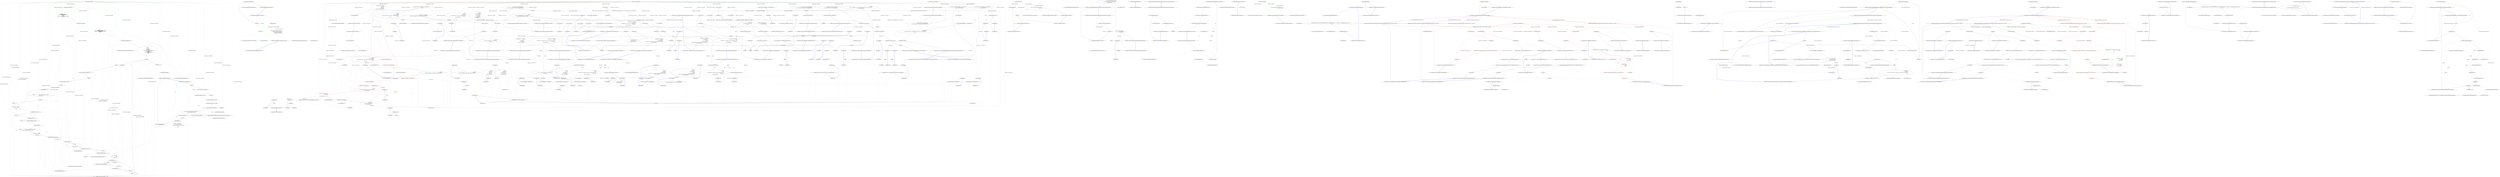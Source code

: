 digraph  {
m0_63 [label="Entry HangFire.Web.RazorPage.Write(object)", span="76-76", cluster="HangFire.Web.RazorPage.Write(object)", file="EnqueuedState.feature.cs"];
m0_57 [label="Entry Unk.TryParse", span="", cluster="Unk.TryParse", file="EnqueuedState.feature.cs"];
m0_55 [label="Entry HangFire.Web.RazorPage.WriteLiteral(string)", span="69-69", cluster="HangFire.Web.RazorPage.WriteLiteral(string)", file="EnqueuedState.feature.cs"];
m0_62 [label="Entry HangFire.Storage.IMonitoringApi.ScheduledJobs(int, int)", span="33-33", cluster="HangFire.Storage.IMonitoringApi.ScheduledJobs(int, int)", file="EnqueuedState.feature.cs"];
m0_59 [label="Entry HangFire.Web.Pager.Pager(int, int, long)", span="29-29", cluster="HangFire.Web.Pager.Pager(int, int, long)", file="EnqueuedState.feature.cs"];
m0_58 [label="Entry HangFire.JobStorage.GetMonitoringApi()", span="54-54", cluster="HangFire.JobStorage.GetMonitoringApi()", file="EnqueuedState.feature.cs"];
m0_68 [label="Entry HangFire.Common.JobHelper.ToTimestamp(System.DateTime)", span="39-39", cluster="HangFire.Common.JobHelper.ToTimestamp(System.DateTime)", file="EnqueuedState.feature.cs"];
m0_56 [label="Entry HangFire.Web.Pages.LayoutPage.LayoutPage()", span="4-4", cluster="HangFire.Web.Pages.LayoutPage.LayoutPage()", file="EnqueuedState.feature.cs"];
m0_64 [label="Entry HangFire.Web.Pages.PerPageSelector.PerPageSelector(HangFire.Web.Pager)", span="6-6", cluster="HangFire.Web.Pages.PerPageSelector.PerPageSelector(HangFire.Web.Pager)", file="EnqueuedState.feature.cs"];
m0_0 [label="Entry HangFire.Web.Pages.ScheduledJobsPage.Execute()", span="47-47", cluster="HangFire.Web.Pages.ScheduledJobsPage.Execute()", file="EnqueuedState.feature.cs"];
m0_12 [label="WriteLiteral(''    <div class=\''js-jobs-list\''>\n        <div class=\''btn-toolbar btn-toolbar-top\''>\n'' +\r\n''            <button class=\''js-jobs-list-command btn btn-sm btn-primary\''\n        '' +\r\n''            data-url=\'''')", span="105-107", cluster="HangFire.Web.Pages.ScheduledJobsPage.Execute()", color=green, community=0, file="EnqueuedState.feature.cs"];
m0_10 [label="pager.TotalPageCount == 0", span="86-86", cluster="HangFire.Web.Pages.ScheduledJobsPage.Execute()", file="EnqueuedState.feature.cs"];
m0_13 [label="Write(Request.LinkTo(''/scheduled/enqueue''))", span="112-112", cluster="HangFire.Web.Pages.ScheduledJobsPage.Execute()", file="EnqueuedState.feature.cs"];
m0_14 [label="WriteLiteral(@''''''\n                    data-loading-text=''''Enqueueing...''''>\n                <span class=''''glyphicon glyphicon-play''''></span>\n                Enqueue now\n            </button>\n\n            <button class=''''js-jobs-list-command btn btn-sm btn-default''''\n                    data-url='''''')", span="117-124", cluster="HangFire.Web.Pages.ScheduledJobsPage.Execute()", color=green, community=0, file="EnqueuedState.feature.cs"];
m0_15 [label="Write(Request.LinkTo(''/scheduled/delete''))", span="129-129", cluster="HangFire.Web.Pages.ScheduledJobsPage.Execute()", file="EnqueuedState.feature.cs"];
m0_16 [label="WriteLiteral(@''''''\n                    data-loading-text=''''Deleting...''''\n                    data-confirm=''''Do you really want to DELETE ALL selected jobs?''''>\n                <span class=''''glyphicon glyphicon-remove''''></span>\n                Delete selected\n            </button>\n\n            '')", span="134-141", cluster="HangFire.Web.Pages.ScheduledJobsPage.Execute()", color=green, community=0, file="EnqueuedState.feature.cs"];
m0_17 [label="Write(RenderPartial(new PerPageSelector(pager)))", span="146-146", cluster="HangFire.Web.Pages.ScheduledJobsPage.Execute()", file="EnqueuedState.feature.cs"];
m0_1 [label="WriteLiteral(''\n'')", span="51-51", cluster="HangFire.Web.Pages.ScheduledJobsPage.Execute()", file="EnqueuedState.feature.cs"];
m0_2 [label="Layout = new LayoutPage { Title = ''Scheduled Jobs'' }", span="62-62", cluster="HangFire.Web.Pages.ScheduledJobsPage.Execute()", file="EnqueuedState.feature.cs"];
m0_4 [label="int.TryParse(Request.QueryString[''from''], out from)", span="66-66", cluster="HangFire.Web.Pages.ScheduledJobsPage.Execute()", file="EnqueuedState.feature.cs"];
m0_5 [label="int.TryParse(Request.QueryString[''count''], out perPage)", span="67-67", cluster="HangFire.Web.Pages.ScheduledJobsPage.Execute()", file="EnqueuedState.feature.cs"];
m0_7 [label="Pager pager = new Pager(from, perPage, monitor.ScheduledCount())\n    {\n        BasePageUrl = Request.LinkTo(''/scheduled'')\n    }", span="70-73", cluster="HangFire.Web.Pages.ScheduledJobsPage.Execute()", file="EnqueuedState.feature.cs"];
m0_9 [label="WriteLiteral(''\n'')", span="81-81", cluster="HangFire.Web.Pages.ScheduledJobsPage.Execute()", file="EnqueuedState.feature.cs"];
m0_11 [label="WriteLiteral(''    <div class=\''alert alert-info\''>\n        There are no scheduled jobs.\n    </div'' +\r\n''>\n'')", span="92-93", cluster="HangFire.Web.Pages.ScheduledJobsPage.Execute()", file="EnqueuedState.feature.cs"];
m0_18 [label="WriteLiteral(@''\n        </div>\n\n        <table class=''''table''''>\n            <thead>\n                <tr>\n                    <th class=''''min-width''''>\n                        <input type=''''checkbox'''' class=''''js-jobs-list-select-all'''' />\n                    </th>\n                    <th class=''''min-width''''>Id</th>\n                    <th>Enqueue</th>\n                    <th>Job</th>\n                    <th class=''''align-right''''>Scheduled</th>\n                </tr>\n            </thead>\n'')", span="151-166", cluster="HangFire.Web.Pages.ScheduledJobsPage.Execute()", file="EnqueuedState.feature.cs"];
m0_20 [label="WriteLiteral(''                <tr class=\''js-jobs-list-row '')", span="177-177", cluster="HangFire.Web.Pages.ScheduledJobsPage.Execute()", file="EnqueuedState.feature.cs"];
m0_21 [label="Write(!job.Value.InScheduledState ? ''obsolete-data'' : null)", span="182-182", cluster="HangFire.Web.Pages.ScheduledJobsPage.Execute()", file="EnqueuedState.feature.cs"];
m0_22 [label="WriteLiteral('' '')", span="187-187", cluster="HangFire.Web.Pages.ScheduledJobsPage.Execute()", file="EnqueuedState.feature.cs"];
m0_23 [label="Write(job.Value.InScheduledState ? ''hover'' : null)", span="192-192", cluster="HangFire.Web.Pages.ScheduledJobsPage.Execute()", file="EnqueuedState.feature.cs"];
m0_24 [label="WriteLiteral(''\''>\n                    <td>\n'')", span="197-197", cluster="HangFire.Web.Pages.ScheduledJobsPage.Execute()", file="EnqueuedState.feature.cs"];
m0_26 [label="WriteLiteral(''                            <input type=\''checkbox\'' class=\''js-jobs-list-checkbox\'' '' +\r\n''name=\''jobs[]\'' value=\'''')", span="208-209", cluster="HangFire.Web.Pages.ScheduledJobsPage.Execute()", file="EnqueuedState.feature.cs"];
m0_27 [label="Write(job.Key)", span="214-214", cluster="HangFire.Web.Pages.ScheduledJobsPage.Execute()", file="EnqueuedState.feature.cs"];
m0_28 [label="WriteLiteral(''\'' />\n'')", span="219-219", cluster="HangFire.Web.Pages.ScheduledJobsPage.Execute()", file="EnqueuedState.feature.cs"];
m0_29 [label="WriteLiteral(''                    </td>\n                    <td class=\''min-width\''>\n            '' +\r\n''            <a href=\'''')", span="229-230", cluster="HangFire.Web.Pages.ScheduledJobsPage.Execute()", file="EnqueuedState.feature.cs"];
m0_30 [label="Write(Request.LinkTo(''/job/'' + job.Key))", span="235-235", cluster="HangFire.Web.Pages.ScheduledJobsPage.Execute()", file="EnqueuedState.feature.cs"];
m0_31 [label="WriteLiteral(''\''>\n                            '')", span="240-240", cluster="HangFire.Web.Pages.ScheduledJobsPage.Execute()", file="EnqueuedState.feature.cs"];
m0_32 [label="Write(HtmlHelper.JobId(job.Key))", span="245-245", cluster="HangFire.Web.Pages.ScheduledJobsPage.Execute()", file="EnqueuedState.feature.cs"];
m0_33 [label="WriteLiteral(''\n                        </a>\n'')", span="250-250", cluster="HangFire.Web.Pages.ScheduledJobsPage.Execute()", file="EnqueuedState.feature.cs"];
m0_35 [label="WriteLiteral(''                            <span title=\''Job\'s state has been changed while fetch'' +\r\n''ing data.\'' class=\''glyphicon glyphicon-question-sign\''></span>\n'')", span="261-262", cluster="HangFire.Web.Pages.ScheduledJobsPage.Execute()", file="EnqueuedState.feature.cs"];
m0_36 [label="WriteLiteral(''                    </td>\n                    <td class=\''min-width\''>\n            '' +\r\n''            <span data-moment=\'''')", span="272-273", cluster="HangFire.Web.Pages.ScheduledJobsPage.Execute()", file="EnqueuedState.feature.cs"];
m0_37 [label="Write(JobHelper.ToTimestamp(job.Value.EnqueueAt))", span="278-278", cluster="HangFire.Web.Pages.ScheduledJobsPage.Execute()", file="EnqueuedState.feature.cs"];
m0_38 [label="WriteLiteral(''\''>\n                            '')", span="283-283", cluster="HangFire.Web.Pages.ScheduledJobsPage.Execute()", file="EnqueuedState.feature.cs"];
m0_39 [label="Write(job.Value.EnqueueAt)", span="288-288", cluster="HangFire.Web.Pages.ScheduledJobsPage.Execute()", file="EnqueuedState.feature.cs"];
m0_40 [label="WriteLiteral(''\n                        </span>\n                    </td>\n                    <t'' +\r\n''d>\n                        <a class=\''job-method\'' href=\'''')", span="293-294", cluster="HangFire.Web.Pages.ScheduledJobsPage.Execute()", file="EnqueuedState.feature.cs"];
m0_41 [label="Write(Request.LinkTo(''/job/'' + job.Key))", span="299-299", cluster="HangFire.Web.Pages.ScheduledJobsPage.Execute()", file="EnqueuedState.feature.cs"];
m0_42 [label="WriteLiteral(''\''>\n                            '')", span="304-304", cluster="HangFire.Web.Pages.ScheduledJobsPage.Execute()", file="EnqueuedState.feature.cs"];
m0_43 [label="Write(HtmlHelper.DisplayMethod(job.Value.Job))", span="309-309", cluster="HangFire.Web.Pages.ScheduledJobsPage.Execute()", file="EnqueuedState.feature.cs"];
m0_44 [label="WriteLiteral(''\n                        </a>\n                    </td>\n                    <td c'' +\r\n''lass=\''align-right\''>\n'')", span="314-315", cluster="HangFire.Web.Pages.ScheduledJobsPage.Execute()", file="EnqueuedState.feature.cs"];
m0_46 [label="WriteLiteral(''                            <span data-moment=\'''')", span="326-326", cluster="HangFire.Web.Pages.ScheduledJobsPage.Execute()", file="EnqueuedState.feature.cs"];
m0_47 [label="Write(JobHelper.ToTimestamp(job.Value.ScheduledAt.Value))", span="331-331", cluster="HangFire.Web.Pages.ScheduledJobsPage.Execute()", file="EnqueuedState.feature.cs"];
m0_48 [label="WriteLiteral(''\''>\n                                '')", span="336-336", cluster="HangFire.Web.Pages.ScheduledJobsPage.Execute()", file="EnqueuedState.feature.cs"];
m0_49 [label="Write(job.Value.ScheduledAt)", span="341-341", cluster="HangFire.Web.Pages.ScheduledJobsPage.Execute()", file="EnqueuedState.feature.cs"];
m0_50 [label="WriteLiteral(''\n                            </span>\n'')", span="346-346", cluster="HangFire.Web.Pages.ScheduledJobsPage.Execute()", file="EnqueuedState.feature.cs"];
m0_51 [label="WriteLiteral(''                    </td>\n                </tr>\n'')", span="356-356", cluster="HangFire.Web.Pages.ScheduledJobsPage.Execute()", file="EnqueuedState.feature.cs"];
m0_52 [label="WriteLiteral(''        </table>\n    </div>\n'')", span="366-366", cluster="HangFire.Web.Pages.ScheduledJobsPage.Execute()", file="EnqueuedState.feature.cs"];
m0_53 [label="Write(RenderPartial(new Paginator(pager)))", span="378-378", cluster="HangFire.Web.Pages.ScheduledJobsPage.Execute()", file="EnqueuedState.feature.cs"];
m0_3 [label="int from, perPage", span="64-64", cluster="HangFire.Web.Pages.ScheduledJobsPage.Execute()", file="EnqueuedState.feature.cs"];
m0_6 [label="var monitor = JobStorage.Current.GetMonitoringApi()", span="69-69", cluster="HangFire.Web.Pages.ScheduledJobsPage.Execute()", file="EnqueuedState.feature.cs"];
m0_8 [label="JobList<ScheduledJobDto> scheduledJobs = monitor.ScheduledJobs(pager.FromRecord, pager.RecordsPerPage)", span="75-75", cluster="HangFire.Web.Pages.ScheduledJobsPage.Execute()", file="EnqueuedState.feature.cs"];
m0_19 [label=scheduledJobs, span="171-171", cluster="HangFire.Web.Pages.ScheduledJobsPage.Execute()", file="EnqueuedState.feature.cs"];
m0_25 [label="job.Value.InScheduledState", span="202-202", cluster="HangFire.Web.Pages.ScheduledJobsPage.Execute()", file="EnqueuedState.feature.cs"];
m0_34 [label="!job.Value.InScheduledState", span="255-255", cluster="HangFire.Web.Pages.ScheduledJobsPage.Execute()", file="EnqueuedState.feature.cs"];
m0_45 [label="job.Value.ScheduledAt != null", span="320-320", cluster="HangFire.Web.Pages.ScheduledJobsPage.Execute()", file="EnqueuedState.feature.cs"];
m0_54 [label="Exit HangFire.Web.Pages.ScheduledJobsPage.Execute()", span="47-47", cluster="HangFire.Web.Pages.ScheduledJobsPage.Execute()", file="EnqueuedState.feature.cs"];
m0_61 [label="Entry HttpRequestBase.LinkTo(string)", span="24-24", cluster="HttpRequestBase.LinkTo(string)", file="EnqueuedState.feature.cs"];
m0_69 [label="Entry HangFire.Web.HtmlHelper.DisplayMethod(HangFire.Common.Job)", span="30-30", cluster="HangFire.Web.HtmlHelper.DisplayMethod(HangFire.Common.Job)", file="EnqueuedState.feature.cs"];
m0_70 [label="Entry HangFire.Web.Pages.Paginator.Paginator(HangFire.Web.Pager)", span="6-6", cluster="HangFire.Web.Pages.Paginator.Paginator(HangFire.Web.Pager)", file="EnqueuedState.feature.cs"];
m0_60 [label="Entry HangFire.Storage.IMonitoringApi.ScheduledCount()", span="38-38", cluster="HangFire.Storage.IMonitoringApi.ScheduledCount()", file="EnqueuedState.feature.cs"];
m0_65 [label="Entry HangFire.Web.RazorPage.RenderPartial(HangFire.Web.RazorPage)", span="89-89", cluster="HangFire.Web.RazorPage.RenderPartial(HangFire.Web.RazorPage)", file="EnqueuedState.feature.cs"];
m0_66 [label="Entry Unk.Write", span="", cluster="Unk.Write", file="EnqueuedState.feature.cs"];
m0_67 [label="Entry HangFire.Web.HtmlHelper.JobId(string, bool)", span="45-45", cluster="HangFire.Web.HtmlHelper.JobId(string, bool)", file="EnqueuedState.feature.cs"];
m0_71 [label="HangFire.Web.Pages.ScheduledJobsPage", span="", file="EnqueuedState.feature.cs"];
m2_5 [label="Entry System.ArgumentNullException.ArgumentNullException(string)", span="0-0", cluster="System.ArgumentNullException.ArgumentNullException(string)", file="FailedState.cs"];
m2_9 [label="Entry System.Collections.Generic.Dictionary<TKey, TValue>.Dictionary()", span="0-0", cluster="System.Collections.Generic.Dictionary<TKey, TValue>.Dictionary()", file="FailedState.cs"];
m2_0 [label="Entry HangFire.States.FailedState.FailedState(System.Exception)", span="27-27", cluster="HangFire.States.FailedState.FailedState(System.Exception)", file="FailedState.cs"];
m2_1 [label="exception == null", span="29-29", cluster="HangFire.States.FailedState.FailedState(System.Exception)", file="FailedState.cs"];
m2_3 [label="Exception = exception", span="31-31", cluster="HangFire.States.FailedState.FailedState(System.Exception)", color=green, community=0, file="FailedState.cs"];
m2_2 [label="throw new ArgumentNullException(''exception'');", span="29-29", cluster="HangFire.States.FailedState.FailedState(System.Exception)", file="FailedState.cs"];
m2_4 [label="Exit HangFire.States.FailedState.FailedState(System.Exception)", span="27-27", cluster="HangFire.States.FailedState.FailedState(System.Exception)", file="FailedState.cs"];
m2_12 [label="Entry System.Exception.ToString()", span="0-0", cluster="System.Exception.ToString()", file="FailedState.cs"];
m2_6 [label="Entry HangFire.States.FailedState.GetProperties(HangFire.Common.JobMethod)", span="37-37", cluster="HangFire.States.FailedState.GetProperties(HangFire.Common.JobMethod)", file="FailedState.cs"];
m2_7 [label="return new Dictionary<string, string>\r\n                {\r\n                    { ''FailedAt'', JobHelper.ToStringTimestamp(DateTime.UtcNow) },\r\n                    { ''ExceptionType'', Exception.GetType().FullName },\r\n                    { ''ExceptionMessage'', Exception.Message },\r\n                    { ''ExceptionDetails'', Exception.ToString() }\r\n                };", span="39-45", cluster="HangFire.States.FailedState.GetProperties(HangFire.Common.JobMethod)", color=green, community=0, file="FailedState.cs"];
m2_8 [label="Exit HangFire.States.FailedState.GetProperties(HangFire.Common.JobMethod)", span="37-37", cluster="HangFire.States.FailedState.GetProperties(HangFire.Common.JobMethod)", file="FailedState.cs"];
m2_10 [label="Entry HangFire.Common.JobHelper.ToStringTimestamp(System.DateTime)", span="46-46", cluster="HangFire.Common.JobHelper.ToStringTimestamp(System.DateTime)", file="FailedState.cs"];
m2_11 [label="Entry System.Exception.GetType()", span="0-0", cluster="System.Exception.GetType()", file="FailedState.cs"];
m2_13 [label="HangFire.States.FailedState", span="", file="FailedState.cs"];
m3_164 [label="Entry Hangfire.Core.Tests.Server.WorkerFacts.Execute_ProcessesOnlyJobs_InEnqueuedAndProcessingState()", span="184-184", cluster="Hangfire.Core.Tests.Server.WorkerFacts.Execute_ProcessesOnlyJobs_InEnqueuedAndProcessingState()", file="FailedStateFacts.cs"];
m3_165 [label="var worker = CreateWorker()", span="186-186", cluster="Hangfire.Core.Tests.Server.WorkerFacts.Execute_ProcessesOnlyJobs_InEnqueuedAndProcessingState()", file="FailedStateFacts.cs"];
m3_166 [label="worker.Execute(_token)", span="188-188", cluster="Hangfire.Core.Tests.Server.WorkerFacts.Execute_ProcessesOnlyJobs_InEnqueuedAndProcessingState()", file="FailedStateFacts.cs"];
m3_167 [label="_stateMachine.Verify(x => x.ChangeState(\r\n                It.IsAny<string>(),\r\n                It.IsAny<ProcessingState>(),\r\n                It.Is<string[]>(\r\n                    states => states.Length == 2 &&\r\n                        states[0] == EnqueuedState.StateName && states[1] == ProcessingState.StateName),\r\n                It.IsAny<CancellationToken>()))", span="190-196", cluster="Hangfire.Core.Tests.Server.WorkerFacts.Execute_ProcessesOnlyJobs_InEnqueuedAndProcessingState()", file="FailedStateFacts.cs"];
m3_168 [label="Exit Hangfire.Core.Tests.Server.WorkerFacts.Execute_ProcessesOnlyJobs_InEnqueuedAndProcessingState()", span="184-184", cluster="Hangfire.Core.Tests.Server.WorkerFacts.Execute_ProcessesOnlyJobs_InEnqueuedAndProcessingState()", file="FailedStateFacts.cs"];
m3_19 [label="Entry Mock<IStateMachineFactory>.cstr", span="", cluster="Mock<IStateMachineFactory>.cstr", file="FailedStateFacts.cs"];
m3_79 [label="Entry Hangfire.Core.Tests.Server.WorkerFacts.Ctor_ThrowsAnException_WhenStateMachineFactory_IsNull()", span="93-93", cluster="Hangfire.Core.Tests.Server.WorkerFacts.Ctor_ThrowsAnException_WhenStateMachineFactory_IsNull()", file="FailedStateFacts.cs"];
m3_80 [label="var exception = Assert.Throws<ArgumentNullException>(\r\n                () => new Worker(_context.Object, _storage.Object, _process.Object, null))", span="95-96", cluster="Hangfire.Core.Tests.Server.WorkerFacts.Ctor_ThrowsAnException_WhenStateMachineFactory_IsNull()", file="FailedStateFacts.cs"];
m3_81 [label="Assert.Equal(''stateMachineFactory'', exception.ParamName)", span="98-98", cluster="Hangfire.Core.Tests.Server.WorkerFacts.Ctor_ThrowsAnException_WhenStateMachineFactory_IsNull()", file="FailedStateFacts.cs"];
m3_82 [label="Exit Hangfire.Core.Tests.Server.WorkerFacts.Ctor_ThrowsAnException_WhenStateMachineFactory_IsNull()", span="93-93", cluster="Hangfire.Core.Tests.Server.WorkerFacts.Ctor_ThrowsAnException_WhenStateMachineFactory_IsNull()", file="FailedStateFacts.cs"];
m3_16 [label="Entry Hangfire.Core.Tests.WorkerContextMock.WorkerContextMock()", span="9-9", cluster="Hangfire.Core.Tests.WorkerContextMock.WorkerContextMock()", file="FailedStateFacts.cs"];
m3_60 [label="Entry Unk.Equal", span="", cluster="Unk.Equal", file="FailedStateFacts.cs"];
m3_288 [label="Entry System.Exception.Exception()", span="0-0", cluster="System.Exception.Exception()", file="FailedStateFacts.cs"];
m3_245 [label="Entry Hangfire.Core.Tests.Server.WorkerFacts.Execute_MovesJob_ToFailedState_IfThereWasInternalException()", span="284-284", cluster="Hangfire.Core.Tests.Server.WorkerFacts.Execute_MovesJob_ToFailedState_IfThereWasInternalException()", file="FailedStateFacts.cs"];
m3_246 [label="var exception = new InvalidOperationException()", span="287-287", cluster="Hangfire.Core.Tests.Server.WorkerFacts.Execute_MovesJob_ToFailedState_IfThereWasInternalException()", file="FailedStateFacts.cs"];
m3_247 [label="_process\r\n                .Setup(x => x.Run(It.IsAny<PerformContext>(), It.IsAny<IJobPerformer>()))\r\n                .Throws(exception)", span="288-290", cluster="Hangfire.Core.Tests.Server.WorkerFacts.Execute_MovesJob_ToFailedState_IfThereWasInternalException()", file="FailedStateFacts.cs"];
m3_250 [label="_stateMachine.Verify(x => x.ChangeState(\r\n                JobId,\r\n                It.Is<FailedState>(state => state.Exception == exception && state.Reason.Contains(''Internal'')),\r\n                It.IsAny<string[]>(),\r\n                It.IsAny<CancellationToken>()))", span="298-302", cluster="Hangfire.Core.Tests.Server.WorkerFacts.Execute_MovesJob_ToFailedState_IfThereWasInternalException()", file="FailedStateFacts.cs"];
m3_248 [label="var worker = CreateWorker()", span="292-292", cluster="Hangfire.Core.Tests.Server.WorkerFacts.Execute_MovesJob_ToFailedState_IfThereWasInternalException()", file="FailedStateFacts.cs"];
m3_249 [label="worker.Execute(_token)", span="295-295", cluster="Hangfire.Core.Tests.Server.WorkerFacts.Execute_MovesJob_ToFailedState_IfThereWasInternalException()", file="FailedStateFacts.cs"];
m3_251 [label="Exit Hangfire.Core.Tests.Server.WorkerFacts.Execute_MovesJob_ToFailedState_IfThereWasInternalException()", span="284-284", cluster="Hangfire.Core.Tests.Server.WorkerFacts.Execute_MovesJob_ToFailedState_IfThereWasInternalException()", file="FailedStateFacts.cs"];
m3_234 [label="Entry Hangfire.Core.Tests.Server.WorkerFacts.Execute_MovesJob_ToSuccessfulState_OnlyIfItIsInProcessingState()", span="270-270", cluster="Hangfire.Core.Tests.Server.WorkerFacts.Execute_MovesJob_ToSuccessfulState_OnlyIfItIsInProcessingState()", file="FailedStateFacts.cs"];
m3_235 [label="var worker = CreateWorker()", span="272-272", cluster="Hangfire.Core.Tests.Server.WorkerFacts.Execute_MovesJob_ToSuccessfulState_OnlyIfItIsInProcessingState()", file="FailedStateFacts.cs"];
m3_236 [label="worker.Execute(_token)", span="274-274", cluster="Hangfire.Core.Tests.Server.WorkerFacts.Execute_MovesJob_ToSuccessfulState_OnlyIfItIsInProcessingState()", file="FailedStateFacts.cs"];
m3_237 [label="_stateMachine.Verify(x => x.ChangeState(\r\n                It.IsAny<string>(),\r\n                It.IsAny<SucceededState>(),\r\n                It.Is<string[]>(states => states.Length == 1 && states[0] == ProcessingState.StateName),\r\n                It.IsAny<CancellationToken>()))", span="276-280", cluster="Hangfire.Core.Tests.Server.WorkerFacts.Execute_MovesJob_ToSuccessfulState_OnlyIfItIsInProcessingState()", file="FailedStateFacts.cs"];
m3_238 [label="Exit Hangfire.Core.Tests.Server.WorkerFacts.Execute_MovesJob_ToSuccessfulState_OnlyIfItIsInProcessingState()", span="270-270", cluster="Hangfire.Core.Tests.Server.WorkerFacts.Execute_MovesJob_ToSuccessfulState_OnlyIfItIsInProcessingState()", file="FailedStateFacts.cs"];
m3_27 [label="Entry System.Threading.CancellationToken.CancellationToken()", span="0-0", cluster="System.Threading.CancellationToken.CancellationToken()", file="FailedStateFacts.cs"];
m3_134 [label="Entry Unk.Requeue", span="", cluster="Unk.Requeue", file="FailedStateFacts.cs"];
m3_175 [label="Entry Hangfire.Core.Tests.Server.WorkerFacts.Execute_DoesNotRun_PerformanceProcess_IfTransitionToProcessingStateFailed()", span="200-200", cluster="Hangfire.Core.Tests.Server.WorkerFacts.Execute_DoesNotRun_PerformanceProcess_IfTransitionToProcessingStateFailed()", file="FailedStateFacts.cs"];
m3_176 [label="_stateMachine\r\n                .Setup(x => x.ChangeState(\r\n                    It.IsAny<string>(),\r\n                    It.IsAny<ProcessingState>(),\r\n                    It.IsAny<string[]>(),\r\n                    It.IsAny<CancellationToken>()))\r\n                .Returns(false)", span="203-209", cluster="Hangfire.Core.Tests.Server.WorkerFacts.Execute_DoesNotRun_PerformanceProcess_IfTransitionToProcessingStateFailed()", file="FailedStateFacts.cs"];
m3_177 [label="var worker = CreateWorker()", span="211-211", cluster="Hangfire.Core.Tests.Server.WorkerFacts.Execute_DoesNotRun_PerformanceProcess_IfTransitionToProcessingStateFailed()", file="FailedStateFacts.cs"];
m3_178 [label="worker.Execute(_token)", span="214-214", cluster="Hangfire.Core.Tests.Server.WorkerFacts.Execute_DoesNotRun_PerformanceProcess_IfTransitionToProcessingStateFailed()", file="FailedStateFacts.cs"];
m3_179 [label="_process.Verify(\r\n                x => x.Run(It.IsAny<PerformContext>(), It.IsAny<IJobPerformer>()),\r\n                Times.Never)", span="217-219", cluster="Hangfire.Core.Tests.Server.WorkerFacts.Execute_DoesNotRun_PerformanceProcess_IfTransitionToProcessingStateFailed()", file="FailedStateFacts.cs"];
m3_180 [label="Exit Hangfire.Core.Tests.Server.WorkerFacts.Execute_DoesNotRun_PerformanceProcess_IfTransitionToProcessingStateFailed()", span="200-200", cluster="Hangfire.Core.Tests.Server.WorkerFacts.Execute_DoesNotRun_PerformanceProcess_IfTransitionToProcessingStateFailed()", file="FailedStateFacts.cs"];
m3_187 [label="Entry Hangfire.Core.Tests.Server.WorkerFacts.Execute_Runs_PerformanceProcess()", span="223-223", cluster="Hangfire.Core.Tests.Server.WorkerFacts.Execute_Runs_PerformanceProcess()", file="FailedStateFacts.cs"];
m3_188 [label="var worker = CreateWorker()", span="225-225", cluster="Hangfire.Core.Tests.Server.WorkerFacts.Execute_Runs_PerformanceProcess()", file="FailedStateFacts.cs"];
m3_189 [label="worker.Execute(_token)", span="227-227", cluster="Hangfire.Core.Tests.Server.WorkerFacts.Execute_Runs_PerformanceProcess()", file="FailedStateFacts.cs"];
m3_190 [label="_process.Verify(x => x.Run(\r\n                It.IsNotNull<PerformContext>(),\r\n                It.IsNotNull<IJobPerformer>()))", span="229-231", cluster="Hangfire.Core.Tests.Server.WorkerFacts.Execute_Runs_PerformanceProcess()", file="FailedStateFacts.cs"];
m3_191 [label="Exit Hangfire.Core.Tests.Server.WorkerFacts.Execute_Runs_PerformanceProcess()", span="223-223", cluster="Hangfire.Core.Tests.Server.WorkerFacts.Execute_Runs_PerformanceProcess()", file="FailedStateFacts.cs"];
m3_221 [label="Entry Unk.DoesNotThrow", span="", cluster="Unk.DoesNotThrow", file="FailedStateFacts.cs"];
m3_149 [label="Entry Unk.Run", span="", cluster="Unk.Run", file="FailedStateFacts.cs"];
m3_65 [label="Entry Hangfire.Core.Tests.Server.WorkerFacts.Ctor_ThrowsAnException_WhenStorageIsNull()", span="75-75", cluster="Hangfire.Core.Tests.Server.WorkerFacts.Ctor_ThrowsAnException_WhenStorageIsNull()", file="FailedStateFacts.cs"];
m3_66 [label="var exception = Assert.Throws<ArgumentNullException>(\r\n                () => new Worker(_context.Object, null, _process.Object, _stateMachineFactory.Object))", span="77-78", cluster="Hangfire.Core.Tests.Server.WorkerFacts.Ctor_ThrowsAnException_WhenStorageIsNull()", file="FailedStateFacts.cs"];
m3_67 [label="Assert.Equal(''storage'', exception.ParamName)", span="80-80", cluster="Hangfire.Core.Tests.Server.WorkerFacts.Ctor_ThrowsAnException_WhenStorageIsNull()", file="FailedStateFacts.cs"];
m3_68 [label="Exit Hangfire.Core.Tests.Server.WorkerFacts.Ctor_ThrowsAnException_WhenStorageIsNull()", span="75-75", cluster="Hangfire.Core.Tests.Server.WorkerFacts.Ctor_ThrowsAnException_WhenStorageIsNull()", file="FailedStateFacts.cs"];
m3_252 [label="Entry System.InvalidOperationException.InvalidOperationException()", span="0-0", cluster="System.InvalidOperationException.InvalidOperationException()", file="FailedStateFacts.cs"];
m3_38 [label="Entry Unk.>", span="", cluster="Unk.>", file="FailedStateFacts.cs"];
m3_115 [label="Entry Hangfire.Core.Tests.Server.WorkerFacts.Execute_RequeuesAJob_WhenThereWasAnException()", span="127-127", cluster="Hangfire.Core.Tests.Server.WorkerFacts.Execute_RequeuesAJob_WhenThereWasAnException()", file="FailedStateFacts.cs"];
m3_116 [label="_stateMachine\r\n                .Setup(x => x.ChangeState(It.IsAny<string>(), It.IsAny<IState>(), It.IsAny<string[]>(), It.IsAny<CancellationToken>()))\r\n                .Throws<InvalidOperationException>()", span="129-131", cluster="Hangfire.Core.Tests.Server.WorkerFacts.Execute_RequeuesAJob_WhenThereWasAnException()", file="FailedStateFacts.cs"];
m3_117 [label="var worker = CreateWorker()", span="133-133", cluster="Hangfire.Core.Tests.Server.WorkerFacts.Execute_RequeuesAJob_WhenThereWasAnException()", file="FailedStateFacts.cs"];
m3_118 [label="Assert.Throws<InvalidOperationException>(\r\n                () => worker.Execute(_token))", span="135-136", cluster="Hangfire.Core.Tests.Server.WorkerFacts.Execute_RequeuesAJob_WhenThereWasAnException()", file="FailedStateFacts.cs"];
m3_119 [label="_fetchedJob.Verify(x => x.RemoveFromQueue(), Times.Never)", span="138-138", cluster="Hangfire.Core.Tests.Server.WorkerFacts.Execute_RequeuesAJob_WhenThereWasAnException()", file="FailedStateFacts.cs"];
m3_120 [label="_fetchedJob.Verify(x => x.Requeue())", span="139-139", cluster="Hangfire.Core.Tests.Server.WorkerFacts.Execute_RequeuesAJob_WhenThereWasAnException()", file="FailedStateFacts.cs"];
m3_121 [label="Exit Hangfire.Core.Tests.Server.WorkerFacts.Execute_RequeuesAJob_WhenThereWasAnException()", span="127-127", cluster="Hangfire.Core.Tests.Server.WorkerFacts.Execute_RequeuesAJob_WhenThereWasAnException()", file="FailedStateFacts.cs"];
m3_214 [label="Entry Hangfire.Core.Tests.Server.WorkerFacts.Execute_RemovesJobFromQueue_WhenProcessThrowsJobAbortedException()", span="254-254", cluster="Hangfire.Core.Tests.Server.WorkerFacts.Execute_RemovesJobFromQueue_WhenProcessThrowsJobAbortedException()", file="FailedStateFacts.cs"];
m3_215 [label="_process.Setup(x => x.Run(It.IsAny<PerformContext>(), It.IsAny<IJobPerformer>()))\r\n                .Throws<JobAbortedException>()", span="257-258", cluster="Hangfire.Core.Tests.Server.WorkerFacts.Execute_RemovesJobFromQueue_WhenProcessThrowsJobAbortedException()", file="FailedStateFacts.cs"];
m3_216 [label="var worker = CreateWorker()", span="260-260", cluster="Hangfire.Core.Tests.Server.WorkerFacts.Execute_RemovesJobFromQueue_WhenProcessThrowsJobAbortedException()", file="FailedStateFacts.cs"];
m3_217 [label="Assert.DoesNotThrow(() => worker.Execute(_token))", span="263-263", cluster="Hangfire.Core.Tests.Server.WorkerFacts.Execute_RemovesJobFromQueue_WhenProcessThrowsJobAbortedException()", file="FailedStateFacts.cs"];
m3_218 [label="_fetchedJob.Verify(x => x.RemoveFromQueue())", span="265-265", cluster="Hangfire.Core.Tests.Server.WorkerFacts.Execute_RemovesJobFromQueue_WhenProcessThrowsJobAbortedException()", file="FailedStateFacts.cs"];
m3_219 [label="_fetchedJob.Verify(x => x.Requeue(), Times.Never)", span="266-266", cluster="Hangfire.Core.Tests.Server.WorkerFacts.Execute_RemovesJobFromQueue_WhenProcessThrowsJobAbortedException()", file="FailedStateFacts.cs"];
m3_220 [label="Exit Hangfire.Core.Tests.Server.WorkerFacts.Execute_RemovesJobFromQueue_WhenProcessThrowsJobAbortedException()", span="254-254", cluster="Hangfire.Core.Tests.Server.WorkerFacts.Execute_RemovesJobFromQueue_WhenProcessThrowsJobAbortedException()", file="FailedStateFacts.cs"];
m3_92 [label="Entry Hangfire.Core.Tests.Server.WorkerFacts.CreateWorker()", span="347-347", cluster="Hangfire.Core.Tests.Server.WorkerFacts.CreateWorker()", file="FailedStateFacts.cs"];
m3_295 [label="return new Worker(_context.Object, _storage.Object, _process.Object, _stateMachineFactory.Object);", span="349-349", cluster="Hangfire.Core.Tests.Server.WorkerFacts.CreateWorker()", file="FailedStateFacts.cs"];
m3_296 [label="Exit Hangfire.Core.Tests.Server.WorkerFacts.CreateWorker()", span="347-347", cluster="Hangfire.Core.Tests.Server.WorkerFacts.CreateWorker()", file="FailedStateFacts.cs"];
m3_56 [label="Entry Hangfire.Core.Tests.Server.WorkerFacts.Ctor_ThrowsAnException_WhenContextIsNull()", span="66-66", cluster="Hangfire.Core.Tests.Server.WorkerFacts.Ctor_ThrowsAnException_WhenContextIsNull()", file="FailedStateFacts.cs"];
m3_57 [label="var exception = Assert.Throws<ArgumentNullException>(\r\n                () => new Worker(null, _storage.Object, _process.Object, _stateMachineFactory.Object))", span="68-69", cluster="Hangfire.Core.Tests.Server.WorkerFacts.Ctor_ThrowsAnException_WhenContextIsNull()", file="FailedStateFacts.cs"];
m3_58 [label="Assert.Equal(''context'', exception.ParamName)", span="71-71", cluster="Hangfire.Core.Tests.Server.WorkerFacts.Ctor_ThrowsAnException_WhenContextIsNull()", file="FailedStateFacts.cs"];
m3_59 [label="Exit Hangfire.Core.Tests.Server.WorkerFacts.Ctor_ThrowsAnException_WhenContextIsNull()", span="66-66", cluster="Hangfire.Core.Tests.Server.WorkerFacts.Ctor_ThrowsAnException_WhenContextIsNull()", file="FailedStateFacts.cs"];
m3_23 [label="Entry Mock<IFetchedJob>.cstr", span="", cluster="Mock<IFetchedJob>.cstr", file="FailedStateFacts.cs"];
m3_264 [label="Entry Hangfire.Core.Tests.Server.WorkerFacts.Execute_MovesJob_ToFailedState_IfThereWasUserException()", span="306-306", cluster="Hangfire.Core.Tests.Server.WorkerFacts.Execute_MovesJob_ToFailedState_IfThereWasUserException()", file="FailedStateFacts.cs"];
m3_265 [label="var exception = new InvalidOperationException()", span="309-309", cluster="Hangfire.Core.Tests.Server.WorkerFacts.Execute_MovesJob_ToFailedState_IfThereWasUserException()", file="FailedStateFacts.cs"];
m3_266 [label="_process\r\n                .Setup(x => x.Run(It.IsAny<PerformContext>(), It.IsAny<IJobPerformer>()))\r\n                .Throws(new JobPerformanceException(''hello'', exception))", span="310-312", cluster="Hangfire.Core.Tests.Server.WorkerFacts.Execute_MovesJob_ToFailedState_IfThereWasUserException()", file="FailedStateFacts.cs"];
m3_269 [label="_stateMachine.Verify(x => x.ChangeState(\r\n                JobId,\r\n                It.Is<FailedState>(state => state.Exception == exception && state.Reason == ''hello''),\r\n                It.IsAny<string[]>(),\r\n                It.IsAny<CancellationToken>()))", span="320-324", cluster="Hangfire.Core.Tests.Server.WorkerFacts.Execute_MovesJob_ToFailedState_IfThereWasUserException()", file="FailedStateFacts.cs"];
m3_267 [label="var worker = CreateWorker()", span="314-314", cluster="Hangfire.Core.Tests.Server.WorkerFacts.Execute_MovesJob_ToFailedState_IfThereWasUserException()", file="FailedStateFacts.cs"];
m3_268 [label="worker.Execute(_token)", span="317-317", cluster="Hangfire.Core.Tests.Server.WorkerFacts.Execute_MovesJob_ToFailedState_IfThereWasUserException()", file="FailedStateFacts.cs"];
m3_270 [label="Exit Hangfire.Core.Tests.Server.WorkerFacts.Execute_MovesJob_ToFailedState_IfThereWasUserException()", span="306-306", cluster="Hangfire.Core.Tests.Server.WorkerFacts.Execute_MovesJob_ToFailedState_IfThereWasUserException()", file="FailedStateFacts.cs"];
m3_31 [label="Entry Unk.GetConnection", span="", cluster="Unk.GetConnection", file="FailedStateFacts.cs"];
m3_55 [label="Entry Unk.ChangeState", span="", cluster="Unk.ChangeState", file="FailedStateFacts.cs"];
m3_17 [label="Entry Mock<JobStorage>.cstr", span="", cluster="Mock<JobStorage>.cstr", file="FailedStateFacts.cs"];
m3_0 [label="Entry Hangfire.Core.Tests.Server.WorkerFacts.WorkerFacts()", span="26-26", cluster="Hangfire.Core.Tests.Server.WorkerFacts.WorkerFacts()", file="FailedStateFacts.cs"];
m3_1 [label="_context = new WorkerContextMock()", span="28-28", cluster="Hangfire.Core.Tests.Server.WorkerFacts.WorkerFacts()", file="FailedStateFacts.cs"];
m3_2 [label="_storage = new Mock<JobStorage>()", span="29-29", cluster="Hangfire.Core.Tests.Server.WorkerFacts.WorkerFacts()", file="FailedStateFacts.cs"];
m3_3 [label="_process = new Mock<IJobPerformanceProcess>()", span="30-30", cluster="Hangfire.Core.Tests.Server.WorkerFacts.WorkerFacts()", color=red, community=0, file="FailedStateFacts.cs"];
m3_4 [label="_stateMachineFactory = new Mock<IStateMachineFactory>()", span="31-31", cluster="Hangfire.Core.Tests.Server.WorkerFacts.WorkerFacts()", color=red, community=0, file="FailedStateFacts.cs"];
m3_5 [label="_connection = new Mock<IStorageConnection>()", span="33-33", cluster="Hangfire.Core.Tests.Server.WorkerFacts.WorkerFacts()", file="FailedStateFacts.cs"];
m3_6 [label="_storage.Setup(x => x.GetConnection()).Returns(_connection.Object)", span="35-35", cluster="Hangfire.Core.Tests.Server.WorkerFacts.WorkerFacts()", color=red, community=0, file="FailedStateFacts.cs"];
m3_7 [label="_fetchedJob = new Mock<IFetchedJob>()", span="37-37", cluster="Hangfire.Core.Tests.Server.WorkerFacts.WorkerFacts()", file="FailedStateFacts.cs"];
m3_8 [label="_fetchedJob.Setup(x => x.JobId).Returns(JobId)", span="38-38", cluster="Hangfire.Core.Tests.Server.WorkerFacts.WorkerFacts()", color=red, community=0, file="FailedStateFacts.cs"];
m3_9 [label="_connection\r\n                .Setup(x => x.FetchNextJob(_context.Queues, It.IsNotNull<CancellationToken>()))\r\n                .Returns(_fetchedJob.Object)", span="40-42", cluster="Hangfire.Core.Tests.Server.WorkerFacts.WorkerFacts()", file="FailedStateFacts.cs"];
m3_10 [label="_connection.Setup(x => x.GetJobData(JobId))\r\n                .Returns(new JobData\r\n                {\r\n                    Job = Job.FromExpression(() => Method()),\r\n                })", span="44-48", cluster="Hangfire.Core.Tests.Server.WorkerFacts.WorkerFacts()", color=red, community=0, file="FailedStateFacts.cs"];
m3_11 [label="_stateMachine = new Mock<IStateMachine>()", span="50-50", cluster="Hangfire.Core.Tests.Server.WorkerFacts.WorkerFacts()", file="FailedStateFacts.cs"];
m3_12 [label="_stateMachineFactory\r\n                .Setup(x => x.Create(_connection.Object))\r\n                .Returns(_stateMachine.Object)", span="52-54", cluster="Hangfire.Core.Tests.Server.WorkerFacts.WorkerFacts()", file="FailedStateFacts.cs"];
m3_13 [label="_stateMachine.Setup(x => x.ChangeState(\r\n                It.IsAny<string>(),\r\n                It.IsAny<IState>(),\r\n                It.IsAny<string[]>(),\r\n                It.IsAny<CancellationToken>())).Returns(true)", span="56-60", cluster="Hangfire.Core.Tests.Server.WorkerFacts.WorkerFacts()", file="FailedStateFacts.cs"];
m3_14 [label="_token = new CancellationToken()", span="62-62", cluster="Hangfire.Core.Tests.Server.WorkerFacts.WorkerFacts()", file="FailedStateFacts.cs"];
m3_15 [label="Exit Hangfire.Core.Tests.Server.WorkerFacts.WorkerFacts()", span="26-26", cluster="Hangfire.Core.Tests.Server.WorkerFacts.WorkerFacts()", file="FailedStateFacts.cs"];
m3_142 [label="Entry Unk.InSequence", span="", cluster="Unk.InSequence", file="FailedStateFacts.cs"];
m3_21 [label="Entry Unk.Setup", span="", cluster="Unk.Setup", file="FailedStateFacts.cs"];
m3_101 [label="Entry Unk.Dispose", span="", cluster="Unk.Dispose", file="FailedStateFacts.cs"];
m3_253 [label="Entry Unk.Throws", span="", cluster="Unk.Throws", file="FailedStateFacts.cs"];
m3_39 [label="Entry Unk.FetchNextJob", span="", cluster="Unk.FetchNextJob", file="FailedStateFacts.cs"];
m3_86 [label="Entry Hangfire.Core.Tests.Server.WorkerFacts.Execute_TakesConnectionAndReleasesIt()", span="102-102", cluster="Hangfire.Core.Tests.Server.WorkerFacts.Execute_TakesConnectionAndReleasesIt()", file="FailedStateFacts.cs"];
m3_87 [label="var worker = CreateWorker()", span="104-104", cluster="Hangfire.Core.Tests.Server.WorkerFacts.Execute_TakesConnectionAndReleasesIt()", file="FailedStateFacts.cs"];
m3_88 [label="worker.Execute(_token)", span="106-106", cluster="Hangfire.Core.Tests.Server.WorkerFacts.Execute_TakesConnectionAndReleasesIt()", file="FailedStateFacts.cs"];
m3_89 [label="_storage.Verify(x => x.GetConnection(), Times.Once)", span="108-108", cluster="Hangfire.Core.Tests.Server.WorkerFacts.Execute_TakesConnectionAndReleasesIt()", file="FailedStateFacts.cs"];
m3_90 [label="_connection.Verify(x => x.Dispose(), Times.Once)", span="109-109", cluster="Hangfire.Core.Tests.Server.WorkerFacts.Execute_TakesConnectionAndReleasesIt()", file="FailedStateFacts.cs"];
m3_91 [label="Exit Hangfire.Core.Tests.Server.WorkerFacts.Execute_TakesConnectionAndReleasesIt()", span="102-102", cluster="Hangfire.Core.Tests.Server.WorkerFacts.Execute_TakesConnectionAndReleasesIt()", file="FailedStateFacts.cs"];
m3_281 [label="Entry Hangfire.Core.Tests.Server.WorkerFacts.Execute_MovesJob_ToFailedState_IfThereWasJobLoadException()", span="328-328", cluster="Hangfire.Core.Tests.Server.WorkerFacts.Execute_MovesJob_ToFailedState_IfThereWasJobLoadException()", file="FailedStateFacts.cs"];
m3_282 [label="_connection.Setup(x => x.GetJobData(JobId))\r\n                .Returns(new JobData { LoadException = new JobLoadException(''asd'', new Exception()) })", span="331-332", cluster="Hangfire.Core.Tests.Server.WorkerFacts.Execute_MovesJob_ToFailedState_IfThereWasJobLoadException()", file="FailedStateFacts.cs"];
m3_283 [label="var worker = CreateWorker()", span="334-334", cluster="Hangfire.Core.Tests.Server.WorkerFacts.Execute_MovesJob_ToFailedState_IfThereWasJobLoadException()", file="FailedStateFacts.cs"];
m3_284 [label="worker.Execute(_token)", span="337-337", cluster="Hangfire.Core.Tests.Server.WorkerFacts.Execute_MovesJob_ToFailedState_IfThereWasJobLoadException()", file="FailedStateFacts.cs"];
m3_285 [label="_stateMachine.Verify(x => x.ChangeState(\r\n                JobId,\r\n                It.IsAny<FailedState>(),\r\n                It.IsAny<string[]>(),\r\n                It.IsAny<CancellationToken>()))", span="340-344", cluster="Hangfire.Core.Tests.Server.WorkerFacts.Execute_MovesJob_ToFailedState_IfThereWasJobLoadException()", file="FailedStateFacts.cs"];
m3_286 [label="Exit Hangfire.Core.Tests.Server.WorkerFacts.Execute_MovesJob_ToFailedState_IfThereWasJobLoadException()", span="328-328", cluster="Hangfire.Core.Tests.Server.WorkerFacts.Execute_MovesJob_ToFailedState_IfThereWasJobLoadException()", file="FailedStateFacts.cs"];
m3_114 [label="Entry Unk.RemoveFromQueue", span="", cluster="Unk.RemoveFromQueue", file="FailedStateFacts.cs"];
m3_292 [label="Entry lambda expression", span="340-344", cluster="lambda expression", file="FailedStateFacts.cs"];
m3_28 [label="Entry lambda expression", span="35-35", cluster="lambda expression", file="FailedStateFacts.cs"];
m3_32 [label="Entry lambda expression", span="38-38", cluster="lambda expression", file="FailedStateFacts.cs"];
m3_35 [label="Entry lambda expression", span="41-41", cluster="lambda expression", file="FailedStateFacts.cs"];
m3_40 [label="Entry lambda expression", span="44-44", cluster="lambda expression", file="FailedStateFacts.cs"];
m3_44 [label="Entry lambda expression", span="47-47", cluster="lambda expression", file="FailedStateFacts.cs"];
m3_48 [label="Entry lambda expression", span="53-53", cluster="lambda expression", file="FailedStateFacts.cs"];
m3_52 [label="Entry lambda expression", span="56-60", cluster="lambda expression", file="FailedStateFacts.cs"];
m3_29 [label="x.GetConnection()", span="35-35", cluster="lambda expression", color=red, community=0, file="FailedStateFacts.cs"];
m3_30 [label="Exit lambda expression", span="35-35", cluster="lambda expression", file="FailedStateFacts.cs"];
m3_33 [label="x.JobId", span="38-38", cluster="lambda expression", color=red, community=0, file="FailedStateFacts.cs"];
m3_34 [label="Exit lambda expression", span="38-38", cluster="lambda expression", file="FailedStateFacts.cs"];
m3_36 [label="x.FetchNextJob(_context.Queues, It.IsNotNull<CancellationToken>())", span="41-41", cluster="lambda expression", file="FailedStateFacts.cs"];
m3_37 [label="Exit lambda expression", span="41-41", cluster="lambda expression", file="FailedStateFacts.cs"];
m3_41 [label="x.GetJobData(JobId)", span="44-44", cluster="lambda expression", file="FailedStateFacts.cs"];
m3_42 [label="Exit lambda expression", span="44-44", cluster="lambda expression", file="FailedStateFacts.cs"];
m3_45 [label="Method()", span="47-47", cluster="lambda expression", file="FailedStateFacts.cs"];
m3_46 [label="Exit lambda expression", span="47-47", cluster="lambda expression", file="FailedStateFacts.cs"];
m3_49 [label="x.Create(_connection.Object)", span="53-53", cluster="lambda expression", file="FailedStateFacts.cs"];
m3_50 [label="Exit lambda expression", span="53-53", cluster="lambda expression", file="FailedStateFacts.cs"];
m3_53 [label="x.ChangeState(\r\n                It.IsAny<string>(),\r\n                It.IsAny<IState>(),\r\n                It.IsAny<string[]>(),\r\n                It.IsAny<CancellationToken>())", span="56-60", cluster="lambda expression", file="FailedStateFacts.cs"];
m3_54 [label="Exit lambda expression", span="56-60", cluster="lambda expression", file="FailedStateFacts.cs"];
m3_61 [label="Entry lambda expression", span="69-69", cluster="lambda expression", file="FailedStateFacts.cs"];
m3_62 [label="new Worker(null, _storage.Object, _process.Object, _stateMachineFactory.Object)", span="69-69", cluster="lambda expression", file="FailedStateFacts.cs"];
m3_63 [label="Exit lambda expression", span="69-69", cluster="lambda expression", file="FailedStateFacts.cs"];
m3_69 [label="Entry lambda expression", span="78-78", cluster="lambda expression", file="FailedStateFacts.cs"];
m3_70 [label="new Worker(_context.Object, null, _process.Object, _stateMachineFactory.Object)", span="78-78", cluster="lambda expression", file="FailedStateFacts.cs"];
m3_71 [label="Exit lambda expression", span="78-78", cluster="lambda expression", file="FailedStateFacts.cs"];
m3_76 [label="Entry lambda expression", span="87-87", cluster="lambda expression", file="FailedStateFacts.cs"];
m3_77 [label="new Worker(_context.Object, _storage.Object, null, _stateMachineFactory.Object)", span="87-87", cluster="lambda expression", file="FailedStateFacts.cs"];
m3_78 [label="Exit lambda expression", span="87-87", cluster="lambda expression", file="FailedStateFacts.cs"];
m3_83 [label="Entry lambda expression", span="96-96", cluster="lambda expression", file="FailedStateFacts.cs"];
m3_84 [label="new Worker(_context.Object, _storage.Object, _process.Object, null)", span="96-96", cluster="lambda expression", file="FailedStateFacts.cs"];
m3_85 [label="Exit lambda expression", span="96-96", cluster="lambda expression", file="FailedStateFacts.cs"];
m3_95 [label="Entry lambda expression", span="108-108", cluster="lambda expression", file="FailedStateFacts.cs"];
m3_98 [label="Entry lambda expression", span="109-109", cluster="lambda expression", file="FailedStateFacts.cs"];
m3_96 [label="x.GetConnection()", span="108-108", cluster="lambda expression", file="FailedStateFacts.cs"];
m3_97 [label="Exit lambda expression", span="108-108", cluster="lambda expression", file="FailedStateFacts.cs"];
m3_99 [label="x.Dispose()", span="109-109", cluster="lambda expression", file="FailedStateFacts.cs"];
m3_100 [label="Exit lambda expression", span="109-109", cluster="lambda expression", file="FailedStateFacts.cs"];
m3_108 [label="Entry lambda expression", span="120-120", cluster="lambda expression", file="FailedStateFacts.cs"];
m3_111 [label="Entry lambda expression", span="123-123", cluster="lambda expression", file="FailedStateFacts.cs"];
m3_109 [label="x.FetchNextJob(_context.Queues, _token)", span="120-120", cluster="lambda expression", file="FailedStateFacts.cs"];
m3_110 [label="Exit lambda expression", span="120-120", cluster="lambda expression", file="FailedStateFacts.cs"];
m3_112 [label="x.RemoveFromQueue()", span="123-123", cluster="lambda expression", file="FailedStateFacts.cs"];
m3_113 [label="Exit lambda expression", span="123-123", cluster="lambda expression", file="FailedStateFacts.cs"];
m3_122 [label="Entry lambda expression", span="130-130", cluster="lambda expression", file="FailedStateFacts.cs"];
m3_126 [label="worker.Execute(_token)", span="136-136", cluster="lambda expression", file="FailedStateFacts.cs"];
m3_125 [label="Entry lambda expression", span="136-136", cluster="lambda expression", file="FailedStateFacts.cs"];
m3_128 [label="Entry lambda expression", span="138-138", cluster="lambda expression", file="FailedStateFacts.cs"];
m3_131 [label="Entry lambda expression", span="139-139", cluster="lambda expression", file="FailedStateFacts.cs"];
m3_123 [label="x.ChangeState(It.IsAny<string>(), It.IsAny<IState>(), It.IsAny<string[]>(), It.IsAny<CancellationToken>())", span="130-130", cluster="lambda expression", file="FailedStateFacts.cs"];
m3_124 [label="Exit lambda expression", span="130-130", cluster="lambda expression", file="FailedStateFacts.cs"];
m3_127 [label="Exit lambda expression", span="136-136", cluster="lambda expression", file="FailedStateFacts.cs"];
m3_129 [label="x.RemoveFromQueue()", span="138-138", cluster="lambda expression", file="FailedStateFacts.cs"];
m3_130 [label="Exit lambda expression", span="138-138", cluster="lambda expression", file="FailedStateFacts.cs"];
m3_132 [label="x.Requeue()", span="139-139", cluster="lambda expression", file="FailedStateFacts.cs"];
m3_133 [label="Exit lambda expression", span="139-139", cluster="lambda expression", file="FailedStateFacts.cs"];
m3_143 [label="Entry lambda expression", span="147-148", cluster="lambda expression", file="FailedStateFacts.cs"];
m3_146 [label="Entry lambda expression", span="152-152", cluster="lambda expression", file="FailedStateFacts.cs"];
m3_150 [label="Entry lambda expression", span="156-157", cluster="lambda expression", file="FailedStateFacts.cs"];
m3_144 [label="x.ChangeState(\r\n                    JobId, It.IsAny<ProcessingState>(), It.IsAny<string[]>(), It.IsAny<CancellationToken>())", span="147-148", cluster="lambda expression", file="FailedStateFacts.cs"];
m3_145 [label="Exit lambda expression", span="147-148", cluster="lambda expression", file="FailedStateFacts.cs"];
m3_147 [label="x.Run(It.IsAny<PerformContext>(), It.IsAny<IJobPerformer>())", span="152-152", cluster="lambda expression", file="FailedStateFacts.cs"];
m3_148 [label="Exit lambda expression", span="152-152", cluster="lambda expression", file="FailedStateFacts.cs"];
m3_151 [label="x.ChangeState(\r\n                    JobId, It.IsAny<SucceededState>(), It.IsAny<string[]>(), It.IsAny<CancellationToken>())", span="156-157", cluster="lambda expression", file="FailedStateFacts.cs"];
m3_152 [label="Exit lambda expression", span="156-157", cluster="lambda expression", file="FailedStateFacts.cs"];
m3_158 [label="Entry lambda expression", span="176-180", cluster="lambda expression", file="FailedStateFacts.cs"];
m3_159 [label="x.ChangeState(\r\n                It.IsAny<string>(),\r\n                It.Is<ProcessingState>(state => state.ServerId == _context.Object.ServerId),\r\n                It.IsAny<string[]>(),\r\n                It.IsAny<CancellationToken>())", span="176-180", cluster="lambda expression", file="FailedStateFacts.cs"];
m3_160 [label="Exit lambda expression", span="176-180", cluster="lambda expression", file="FailedStateFacts.cs"];
m3_161 [label="Entry lambda expression", span="178-178", cluster="lambda expression", file="FailedStateFacts.cs"];
m3_162 [label="state.ServerId == _context.Object.ServerId", span="178-178", cluster="lambda expression", file="FailedStateFacts.cs"];
m3_163 [label="Exit lambda expression", span="178-178", cluster="lambda expression", file="FailedStateFacts.cs"];
m3_169 [label="Entry lambda expression", span="190-196", cluster="lambda expression", file="FailedStateFacts.cs"];
m3_170 [label="x.ChangeState(\r\n                It.IsAny<string>(),\r\n                It.IsAny<ProcessingState>(),\r\n                It.Is<string[]>(\r\n                    states => states.Length == 2 &&\r\n                        states[0] == EnqueuedState.StateName && states[1] == ProcessingState.StateName),\r\n                It.IsAny<CancellationToken>())", span="190-196", cluster="lambda expression", file="FailedStateFacts.cs"];
m3_171 [label="Exit lambda expression", span="190-196", cluster="lambda expression", file="FailedStateFacts.cs"];
m3_172 [label="Entry lambda expression", span="194-195", cluster="lambda expression", file="FailedStateFacts.cs"];
m3_173 [label="states.Length == 2 &&\r\n                        states[0] == EnqueuedState.StateName && states[1] == ProcessingState.StateName", span="194-195", cluster="lambda expression", file="FailedStateFacts.cs"];
m3_174 [label="Exit lambda expression", span="194-195", cluster="lambda expression", file="FailedStateFacts.cs"];
m3_181 [label="Entry lambda expression", span="204-208", cluster="lambda expression", file="FailedStateFacts.cs"];
m3_184 [label="Entry lambda expression", span="218-218", cluster="lambda expression", file="FailedStateFacts.cs"];
m3_182 [label="x.ChangeState(\r\n                    It.IsAny<string>(),\r\n                    It.IsAny<ProcessingState>(),\r\n                    It.IsAny<string[]>(),\r\n                    It.IsAny<CancellationToken>())", span="204-208", cluster="lambda expression", file="FailedStateFacts.cs"];
m3_183 [label="Exit lambda expression", span="204-208", cluster="lambda expression", file="FailedStateFacts.cs"];
m3_185 [label="x.Run(It.IsAny<PerformContext>(), It.IsAny<IJobPerformer>())", span="218-218", cluster="lambda expression", file="FailedStateFacts.cs"];
m3_186 [label="Exit lambda expression", span="218-218", cluster="lambda expression", file="FailedStateFacts.cs"];
m3_192 [label="Entry lambda expression", span="229-231", cluster="lambda expression", file="FailedStateFacts.cs"];
m3_193 [label="x.Run(\r\n                It.IsNotNull<PerformContext>(),\r\n                It.IsNotNull<IJobPerformer>())", span="229-231", cluster="lambda expression", file="FailedStateFacts.cs"];
m3_194 [label="Exit lambda expression", span="229-231", cluster="lambda expression", file="FailedStateFacts.cs"];
m3_202 [label="Entry lambda expression", span="238-238", cluster="lambda expression", file="FailedStateFacts.cs"];
m3_206 [label="worker.Execute(_token)", span="244-244", cluster="lambda expression", file="FailedStateFacts.cs"];
m3_205 [label="Entry lambda expression", span="244-244", cluster="lambda expression", file="FailedStateFacts.cs"];
m3_208 [label="Entry lambda expression", span="248-248", cluster="lambda expression", file="FailedStateFacts.cs"];
m3_211 [label="Entry lambda expression", span="250-250", cluster="lambda expression", file="FailedStateFacts.cs"];
m3_203 [label="x.Run(It.IsAny<PerformContext>(), It.IsAny<IJobPerformer>())", span="238-238", cluster="lambda expression", file="FailedStateFacts.cs"];
m3_204 [label="Exit lambda expression", span="238-238", cluster="lambda expression", file="FailedStateFacts.cs"];
m3_207 [label="Exit lambda expression", span="244-244", cluster="lambda expression", file="FailedStateFacts.cs"];
m3_209 [label="x.ChangeState(It.IsAny<string>(), It.IsAny<FailedState>(), It.IsAny<string[]>(), It.IsAny<CancellationToken>())", span="248-248", cluster="lambda expression", file="FailedStateFacts.cs"];
m3_210 [label="Exit lambda expression", span="248-248", cluster="lambda expression", file="FailedStateFacts.cs"];
m3_212 [label="x.Requeue()", span="250-250", cluster="lambda expression", file="FailedStateFacts.cs"];
m3_213 [label="Exit lambda expression", span="250-250", cluster="lambda expression", file="FailedStateFacts.cs"];
m3_222 [label="Entry lambda expression", span="257-257", cluster="lambda expression", file="FailedStateFacts.cs"];
m3_226 [label="worker.Execute(_token)", span="263-263", cluster="lambda expression", file="FailedStateFacts.cs"];
m3_225 [label="Entry lambda expression", span="263-263", cluster="lambda expression", file="FailedStateFacts.cs"];
m3_228 [label="Entry lambda expression", span="265-265", cluster="lambda expression", file="FailedStateFacts.cs"];
m3_231 [label="Entry lambda expression", span="266-266", cluster="lambda expression", file="FailedStateFacts.cs"];
m3_223 [label="x.Run(It.IsAny<PerformContext>(), It.IsAny<IJobPerformer>())", span="257-257", cluster="lambda expression", file="FailedStateFacts.cs"];
m3_224 [label="Exit lambda expression", span="257-257", cluster="lambda expression", file="FailedStateFacts.cs"];
m3_227 [label="Exit lambda expression", span="263-263", cluster="lambda expression", file="FailedStateFacts.cs"];
m3_229 [label="x.RemoveFromQueue()", span="265-265", cluster="lambda expression", file="FailedStateFacts.cs"];
m3_230 [label="Exit lambda expression", span="265-265", cluster="lambda expression", file="FailedStateFacts.cs"];
m3_232 [label="x.Requeue()", span="266-266", cluster="lambda expression", file="FailedStateFacts.cs"];
m3_233 [label="Exit lambda expression", span="266-266", cluster="lambda expression", file="FailedStateFacts.cs"];
m3_239 [label="Entry lambda expression", span="276-280", cluster="lambda expression", file="FailedStateFacts.cs"];
m3_240 [label="x.ChangeState(\r\n                It.IsAny<string>(),\r\n                It.IsAny<SucceededState>(),\r\n                It.Is<string[]>(states => states.Length == 1 && states[0] == ProcessingState.StateName),\r\n                It.IsAny<CancellationToken>())", span="276-280", cluster="lambda expression", file="FailedStateFacts.cs"];
m3_241 [label="Exit lambda expression", span="276-280", cluster="lambda expression", file="FailedStateFacts.cs"];
m3_242 [label="Entry lambda expression", span="279-279", cluster="lambda expression", file="FailedStateFacts.cs"];
m3_243 [label="states.Length == 1 && states[0] == ProcessingState.StateName", span="279-279", cluster="lambda expression", file="FailedStateFacts.cs"];
m3_244 [label="Exit lambda expression", span="279-279", cluster="lambda expression", file="FailedStateFacts.cs"];
m3_258 [label="x.ChangeState(\r\n                JobId,\r\n                It.Is<FailedState>(state => state.Exception == exception && state.Reason.Contains(''Internal'')),\r\n                It.IsAny<string[]>(),\r\n                It.IsAny<CancellationToken>())", span="298-302", cluster="lambda expression", file="FailedStateFacts.cs"];
m3_261 [label="state.Exception == exception && state.Reason.Contains(''Internal'')", span="300-300", cluster="lambda expression", file="FailedStateFacts.cs"];
m3_254 [label="Entry lambda expression", span="289-289", cluster="lambda expression", file="FailedStateFacts.cs"];
m3_257 [label="Entry lambda expression", span="298-302", cluster="lambda expression", file="FailedStateFacts.cs"];
m3_255 [label="x.Run(It.IsAny<PerformContext>(), It.IsAny<IJobPerformer>())", span="289-289", cluster="lambda expression", file="FailedStateFacts.cs"];
m3_256 [label="Exit lambda expression", span="289-289", cluster="lambda expression", file="FailedStateFacts.cs"];
m3_259 [label="Exit lambda expression", span="298-302", cluster="lambda expression", file="FailedStateFacts.cs"];
m3_260 [label="Entry lambda expression", span="300-300", cluster="lambda expression", file="FailedStateFacts.cs"];
m3_262 [label="Exit lambda expression", span="300-300", cluster="lambda expression", file="FailedStateFacts.cs"];
m3_276 [label="x.ChangeState(\r\n                JobId,\r\n                It.Is<FailedState>(state => state.Exception == exception && state.Reason == ''hello''),\r\n                It.IsAny<string[]>(),\r\n                It.IsAny<CancellationToken>())", span="320-324", cluster="lambda expression", file="FailedStateFacts.cs"];
m3_279 [label="state.Exception == exception && state.Reason == ''hello''", span="322-322", cluster="lambda expression", file="FailedStateFacts.cs"];
m3_272 [label="Entry lambda expression", span="311-311", cluster="lambda expression", file="FailedStateFacts.cs"];
m3_275 [label="Entry lambda expression", span="320-324", cluster="lambda expression", file="FailedStateFacts.cs"];
m3_273 [label="x.Run(It.IsAny<PerformContext>(), It.IsAny<IJobPerformer>())", span="311-311", cluster="lambda expression", file="FailedStateFacts.cs"];
m3_274 [label="Exit lambda expression", span="311-311", cluster="lambda expression", file="FailedStateFacts.cs"];
m3_277 [label="Exit lambda expression", span="320-324", cluster="lambda expression", file="FailedStateFacts.cs"];
m3_278 [label="Entry lambda expression", span="322-322", cluster="lambda expression", file="FailedStateFacts.cs"];
m3_280 [label="Exit lambda expression", span="322-322", cluster="lambda expression", file="FailedStateFacts.cs"];
m3_289 [label="Entry lambda expression", span="331-331", cluster="lambda expression", file="FailedStateFacts.cs"];
m3_290 [label="x.GetJobData(JobId)", span="331-331", cluster="lambda expression", file="FailedStateFacts.cs"];
m3_291 [label="Exit lambda expression", span="331-331", cluster="lambda expression", file="FailedStateFacts.cs"];
m3_293 [label="x.ChangeState(\r\n                JobId,\r\n                It.IsAny<FailedState>(),\r\n                It.IsAny<string[]>(),\r\n                It.IsAny<CancellationToken>())", span="340-344", cluster="lambda expression", file="FailedStateFacts.cs"];
m3_294 [label="Exit lambda expression", span="340-344", cluster="lambda expression", file="FailedStateFacts.cs"];
m3_64 [label="Entry Worker.cstr", span="", cluster="Worker.cstr", file="FailedStateFacts.cs"];
m3_153 [label="Entry Hangfire.Core.Tests.Server.WorkerFacts.Execute_SetsCurrentServer_ToProcessingState()", span="170-170", cluster="Hangfire.Core.Tests.Server.WorkerFacts.Execute_SetsCurrentServer_ToProcessingState()", file="FailedStateFacts.cs"];
m3_154 [label="var worker = CreateWorker()", span="172-172", cluster="Hangfire.Core.Tests.Server.WorkerFacts.Execute_SetsCurrentServer_ToProcessingState()", file="FailedStateFacts.cs"];
m3_155 [label="worker.Execute(_token)", span="174-174", cluster="Hangfire.Core.Tests.Server.WorkerFacts.Execute_SetsCurrentServer_ToProcessingState()", file="FailedStateFacts.cs"];
m3_156 [label="_stateMachine.Verify(x => x.ChangeState(\r\n                It.IsAny<string>(),\r\n                It.Is<ProcessingState>(state => state.ServerId == _context.Object.ServerId),\r\n                It.IsAny<string[]>(),\r\n                It.IsAny<CancellationToken>()))", span="176-180", cluster="Hangfire.Core.Tests.Server.WorkerFacts.Execute_SetsCurrentServer_ToProcessingState()", file="FailedStateFacts.cs"];
m3_157 [label="Exit Hangfire.Core.Tests.Server.WorkerFacts.Execute_SetsCurrentServer_ToProcessingState()", span="170-170", cluster="Hangfire.Core.Tests.Server.WorkerFacts.Execute_SetsCurrentServer_ToProcessingState()", file="FailedStateFacts.cs"];
m3_24 [label="Entry Hangfire.Storage.JobData.JobData()", span="21-21", cluster="Hangfire.Storage.JobData.JobData()", file="FailedStateFacts.cs"];
m3_263 [label="Entry Unk.Contains", span="", cluster="Unk.Contains", file="FailedStateFacts.cs"];
m3_94 [label="Entry Unk.Verify", span="", cluster="Unk.Verify", file="FailedStateFacts.cs"];
m3_135 [label="Entry Hangfire.Core.Tests.Server.WorkerFacts.Execute_ExecutesDefaultWorkflow_WhenJobIsCorrect()", span="143-143", cluster="Hangfire.Core.Tests.Server.WorkerFacts.Execute_ExecutesDefaultWorkflow_WhenJobIsCorrect()", file="FailedStateFacts.cs"];
m3_136 [label="_stateMachine\r\n                .Setup(x => x.ChangeState(\r\n                    JobId, It.IsAny<ProcessingState>(), It.IsAny<string[]>(), It.IsAny<CancellationToken>()))\r\n                .InSequence()\r\n                .Returns(true)", span="146-150", cluster="Hangfire.Core.Tests.Server.WorkerFacts.Execute_ExecutesDefaultWorkflow_WhenJobIsCorrect()", file="FailedStateFacts.cs"];
m3_137 [label="_process.Setup(x => x.Run(It.IsAny<PerformContext>(), It.IsAny<IJobPerformer>()))\r\n                .InSequence()", span="152-153", cluster="Hangfire.Core.Tests.Server.WorkerFacts.Execute_ExecutesDefaultWorkflow_WhenJobIsCorrect()", file="FailedStateFacts.cs"];
m3_138 [label="_stateMachine\r\n                .Setup(x => x.ChangeState(\r\n                    JobId, It.IsAny<SucceededState>(), It.IsAny<string[]>(), It.IsAny<CancellationToken>()))\r\n                .InSequence()\r\n                .Returns(true)", span="155-159", cluster="Hangfire.Core.Tests.Server.WorkerFacts.Execute_ExecutesDefaultWorkflow_WhenJobIsCorrect()", file="FailedStateFacts.cs"];
m3_139 [label="var worker = CreateWorker()", span="161-161", cluster="Hangfire.Core.Tests.Server.WorkerFacts.Execute_ExecutesDefaultWorkflow_WhenJobIsCorrect()", file="FailedStateFacts.cs"];
m3_140 [label="worker.Execute(_token)", span="164-164", cluster="Hangfire.Core.Tests.Server.WorkerFacts.Execute_ExecutesDefaultWorkflow_WhenJobIsCorrect()", file="FailedStateFacts.cs"];
m3_141 [label="Exit Hangfire.Core.Tests.Server.WorkerFacts.Execute_ExecutesDefaultWorkflow_WhenJobIsCorrect()", span="143-143", cluster="Hangfire.Core.Tests.Server.WorkerFacts.Execute_ExecutesDefaultWorkflow_WhenJobIsCorrect()", file="FailedStateFacts.cs"];
m3_102 [label="Entry Hangfire.Core.Tests.Server.WorkerFacts.Execute_FetchesAJobAndRemovesItFromQueue()", span="113-113", cluster="Hangfire.Core.Tests.Server.WorkerFacts.Execute_FetchesAJobAndRemovesItFromQueue()", file="FailedStateFacts.cs"];
m3_103 [label="var worker = CreateWorker()", span="115-115", cluster="Hangfire.Core.Tests.Server.WorkerFacts.Execute_FetchesAJobAndRemovesItFromQueue()", file="FailedStateFacts.cs"];
m3_104 [label="worker.Execute(_token)", span="117-117", cluster="Hangfire.Core.Tests.Server.WorkerFacts.Execute_FetchesAJobAndRemovesItFromQueue()", file="FailedStateFacts.cs"];
m3_105 [label="_connection.Verify(\r\n                x => x.FetchNextJob(_context.Queues, _token),\r\n                Times.Once)", span="119-121", cluster="Hangfire.Core.Tests.Server.WorkerFacts.Execute_FetchesAJobAndRemovesItFromQueue()", file="FailedStateFacts.cs"];
m3_106 [label="_fetchedJob.Verify(x => x.RemoveFromQueue())", span="123-123", cluster="Hangfire.Core.Tests.Server.WorkerFacts.Execute_FetchesAJobAndRemovesItFromQueue()", file="FailedStateFacts.cs"];
m3_107 [label="Exit Hangfire.Core.Tests.Server.WorkerFacts.Execute_FetchesAJobAndRemovesItFromQueue()", span="113-113", cluster="Hangfire.Core.Tests.Server.WorkerFacts.Execute_FetchesAJobAndRemovesItFromQueue()", file="FailedStateFacts.cs"];
m3_287 [label="Entry Hangfire.Common.JobLoadException.JobLoadException(string, System.Exception)", span="32-32", cluster="Hangfire.Common.JobLoadException.JobLoadException(string, System.Exception)", file="FailedStateFacts.cs"];
m3_271 [label="Entry Hangfire.Server.JobPerformanceException.JobPerformanceException(string, System.Exception)", span="22-22", cluster="Hangfire.Server.JobPerformanceException.JobPerformanceException(string, System.Exception)", file="FailedStateFacts.cs"];
m3_26 [label="Entry Mock<IStateMachine>.cstr", span="", cluster="Mock<IStateMachine>.cstr", file="FailedStateFacts.cs"];
m3_93 [label="Entry Unk.Execute", span="", cluster="Unk.Execute", file="FailedStateFacts.cs"];
m3_195 [label="Entry Hangfire.Core.Tests.Server.WorkerFacts.Execute_DoesNotMoveAJob_ToTheFailedState_ButRequeuesIt_WhenProcessThrowsOperationCanceled()", span="235-235", cluster="Hangfire.Core.Tests.Server.WorkerFacts.Execute_DoesNotMoveAJob_ToTheFailedState_ButRequeuesIt_WhenProcessThrowsOperationCanceled()", file="FailedStateFacts.cs"];
m3_196 [label="_process.Setup(x => x.Run(It.IsAny<PerformContext>(), It.IsAny<IJobPerformer>()))\r\n                .Throws<OperationCanceledException>()", span="238-239", cluster="Hangfire.Core.Tests.Server.WorkerFacts.Execute_DoesNotMoveAJob_ToTheFailedState_ButRequeuesIt_WhenProcessThrowsOperationCanceled()", file="FailedStateFacts.cs"];
m3_197 [label="var worker = CreateWorker()", span="241-241", cluster="Hangfire.Core.Tests.Server.WorkerFacts.Execute_DoesNotMoveAJob_ToTheFailedState_ButRequeuesIt_WhenProcessThrowsOperationCanceled()", file="FailedStateFacts.cs"];
m3_198 [label="Assert.Throws<OperationCanceledException>(() => worker.Execute(_token))", span="244-244", cluster="Hangfire.Core.Tests.Server.WorkerFacts.Execute_DoesNotMoveAJob_ToTheFailedState_ButRequeuesIt_WhenProcessThrowsOperationCanceled()", file="FailedStateFacts.cs"];
m3_199 [label="_stateMachine.Verify(\r\n                x => x.ChangeState(It.IsAny<string>(), It.IsAny<FailedState>(), It.IsAny<string[]>(), It.IsAny<CancellationToken>()),\r\n                Times.Never)", span="247-249", cluster="Hangfire.Core.Tests.Server.WorkerFacts.Execute_DoesNotMoveAJob_ToTheFailedState_ButRequeuesIt_WhenProcessThrowsOperationCanceled()", file="FailedStateFacts.cs"];
m3_200 [label="_fetchedJob.Verify(x => x.Requeue())", span="250-250", cluster="Hangfire.Core.Tests.Server.WorkerFacts.Execute_DoesNotMoveAJob_ToTheFailedState_ButRequeuesIt_WhenProcessThrowsOperationCanceled()", file="FailedStateFacts.cs"];
m3_201 [label="Exit Hangfire.Core.Tests.Server.WorkerFacts.Execute_DoesNotMoveAJob_ToTheFailedState_ButRequeuesIt_WhenProcessThrowsOperationCanceled()", span="235-235", cluster="Hangfire.Core.Tests.Server.WorkerFacts.Execute_DoesNotMoveAJob_ToTheFailedState_ButRequeuesIt_WhenProcessThrowsOperationCanceled()", file="FailedStateFacts.cs"];
m3_51 [label="Entry Unk.Create", span="", cluster="Unk.Create", file="FailedStateFacts.cs"];
m3_22 [label="Entry Unk.Returns", span="", cluster="Unk.Returns", file="FailedStateFacts.cs"];
m3_47 [label="Entry Hangfire.Core.Tests.Server.WorkerFacts.Method()", span="352-352", cluster="Hangfire.Core.Tests.Server.WorkerFacts.Method()", file="FailedStateFacts.cs"];
m3_297 [label="Exit Hangfire.Core.Tests.Server.WorkerFacts.Method()", span="352-352", cluster="Hangfire.Core.Tests.Server.WorkerFacts.Method()", file="FailedStateFacts.cs"];
m3_20 [label="Entry Mock<IStorageConnection>.cstr", span="", cluster="Mock<IStorageConnection>.cstr", file="FailedStateFacts.cs"];
m3_43 [label="Entry Unk.GetJobData", span="", cluster="Unk.GetJobData", file="FailedStateFacts.cs"];
m3_25 [label="Entry Hangfire.Common.Job.FromExpression(System.Linq.Expressions.Expression<System.Action>)", span="149-149", cluster="Hangfire.Common.Job.FromExpression(System.Linq.Expressions.Expression<System.Action>)", file="FailedStateFacts.cs"];
m3_18 [label="Entry Mock<IJobPerformanceProcess>.cstr", span="", cluster="Mock<IJobPerformanceProcess>.cstr", file="FailedStateFacts.cs"];
m3_72 [label="Entry Hangfire.Core.Tests.Server.WorkerFacts.Ctor_ThrowsAnException_WhenProcessIsNull()", span="84-84", cluster="Hangfire.Core.Tests.Server.WorkerFacts.Ctor_ThrowsAnException_WhenProcessIsNull()", file="FailedStateFacts.cs"];
m3_73 [label="var exception = Assert.Throws<ArgumentNullException>(\r\n                () => new Worker(_context.Object, _storage.Object, null, _stateMachineFactory.Object))", span="86-87", cluster="Hangfire.Core.Tests.Server.WorkerFacts.Ctor_ThrowsAnException_WhenProcessIsNull()", file="FailedStateFacts.cs"];
m3_74 [label="Assert.Equal(''process'', exception.ParamName)", span="89-89", cluster="Hangfire.Core.Tests.Server.WorkerFacts.Ctor_ThrowsAnException_WhenProcessIsNull()", file="FailedStateFacts.cs"];
m3_75 [label="Exit Hangfire.Core.Tests.Server.WorkerFacts.Ctor_ThrowsAnException_WhenProcessIsNull()", span="84-84", cluster="Hangfire.Core.Tests.Server.WorkerFacts.Ctor_ThrowsAnException_WhenProcessIsNull()", file="FailedStateFacts.cs"];
m3_298 [label="Hangfire.Core.Tests.Server.WorkerFacts", span="", file="FailedStateFacts.cs"];
m3_299 [label=worker, span="", file="FailedStateFacts.cs"];
m3_300 [label=worker, span="", file="FailedStateFacts.cs"];
m3_301 [label=worker, span="", file="FailedStateFacts.cs"];
m3_302 [label=exception, span="", file="FailedStateFacts.cs"];
m3_303 [label=exception, span="", file="FailedStateFacts.cs"];
m4_9 [label="Entry System.Collections.Generic.Dictionary<TKey, TValue>.Dictionary()", span="0-0", cluster="System.Collections.Generic.Dictionary<TKey, TValue>.Dictionary()", file="JobClientTests.cs"];
m4_17 [label="Entry System.InvalidOperationException.InvalidOperationException(string)", span="0-0", cluster="System.InvalidOperationException.InvalidOperationException(string)", file="JobClientTests.cs"];
m4_11 [label="Entry HangFire.States.EnqueuedState.Handler.Apply(HangFire.States.ApplyStateContext, HangFire.Storage.IWriteOnlyTransaction)", span="79-79", cluster="HangFire.States.EnqueuedState.Handler.Apply(HangFire.States.ApplyStateContext, HangFire.Storage.IWriteOnlyTransaction)", file="JobClientTests.cs"];
m4_12 [label="var enqueuedState = context.NewState as EnqueuedState", span="81-81", cluster="HangFire.States.EnqueuedState.Handler.Apply(HangFire.States.ApplyStateContext, HangFire.Storage.IWriteOnlyTransaction)", file="JobClientTests.cs"];
m4_15 [label="transaction.AddToQueue(enqueuedState.Queue, context.JobId)", span="89-89", cluster="HangFire.States.EnqueuedState.Handler.Apply(HangFire.States.ApplyStateContext, HangFire.Storage.IWriteOnlyTransaction)", file="JobClientTests.cs"];
m4_13 [label="enqueuedState == null", span="82-82", cluster="HangFire.States.EnqueuedState.Handler.Apply(HangFire.States.ApplyStateContext, HangFire.Storage.IWriteOnlyTransaction)", file="JobClientTests.cs"];
m4_14 [label="throw new InvalidOperationException(String.Format(\r\n                        ''`{0}` state handler can be registered only for the Enqueued state.'',\r\n                        typeof(Handler).FullName));", span="84-86", cluster="HangFire.States.EnqueuedState.Handler.Apply(HangFire.States.ApplyStateContext, HangFire.Storage.IWriteOnlyTransaction)", file="JobClientTests.cs"];
m4_16 [label="Exit HangFire.States.EnqueuedState.Handler.Apply(HangFire.States.ApplyStateContext, HangFire.Storage.IWriteOnlyTransaction)", span="79-79", cluster="HangFire.States.EnqueuedState.Handler.Apply(HangFire.States.ApplyStateContext, HangFire.Storage.IWriteOnlyTransaction)", file="JobClientTests.cs"];
m4_0 [label="Entry HangFire.States.EnqueuedState.EnqueuedState()", span="31-31", cluster="HangFire.States.EnqueuedState.EnqueuedState()", file="JobClientTests.cs"];
m4_1 [label="Exit HangFire.States.EnqueuedState.EnqueuedState()", span="31-31", cluster="HangFire.States.EnqueuedState.EnqueuedState()", file="JobClientTests.cs"];
m4_20 [label="Entry HangFire.States.EnqueuedState.Handler.Unapply(HangFire.States.ApplyStateContext, HangFire.Storage.IWriteOnlyTransaction)", span="92-92", cluster="HangFire.States.EnqueuedState.Handler.Unapply(HangFire.States.ApplyStateContext, HangFire.Storage.IWriteOnlyTransaction)", file="JobClientTests.cs"];
m4_21 [label="Exit HangFire.States.EnqueuedState.Handler.Unapply(HangFire.States.ApplyStateContext, HangFire.Storage.IWriteOnlyTransaction)", span="92-92", cluster="HangFire.States.EnqueuedState.Handler.Unapply(HangFire.States.ApplyStateContext, HangFire.Storage.IWriteOnlyTransaction)", file="JobClientTests.cs"];
m4_19 [label="Entry HangFire.Storage.IWriteOnlyTransaction.AddToQueue(string, string)", span="30-30", cluster="HangFire.Storage.IWriteOnlyTransaction.AddToQueue(string, string)", file="JobClientTests.cs"];
m4_18 [label="Entry string.Format(string, object)", span="0-0", cluster="string.Format(string, object)", file="JobClientTests.cs"];
m4_10 [label="Entry HangFire.Common.JobHelper.ToStringTimestamp(System.DateTime)", span="50-50", cluster="HangFire.Common.JobHelper.ToStringTimestamp(System.DateTime)", file="JobClientTests.cs"];
m4_2 [label="Entry HangFire.States.EnqueuedState.EnqueuedState(string)", span="36-36", cluster="HangFire.States.EnqueuedState.EnqueuedState(string)", file="JobClientTests.cs"];
m4_3 [label="EnqueuedAt = DateTime.UtcNow", span="38-38", cluster="HangFire.States.EnqueuedState.EnqueuedState(string)", file="JobClientTests.cs"];
m4_4 [label="Queue = queue", span="39-39", cluster="HangFire.States.EnqueuedState.EnqueuedState(string)", file="JobClientTests.cs"];
m4_5 [label="Exit HangFire.States.EnqueuedState.EnqueuedState(string)", span="36-36", cluster="HangFire.States.EnqueuedState.EnqueuedState(string)", file="JobClientTests.cs"];
m4_6 [label="Entry HangFire.States.EnqueuedState.SerializeData()", span="68-68", cluster="HangFire.States.EnqueuedState.SerializeData()", file="JobClientTests.cs"];
m4_7 [label="return new Dictionary<string, string>\r\n            {\r\n                { ''EnqueuedAt'', JobHelper.ToStringTimestamp(EnqueuedAt) },\r\n                { ''Queue'', Queue }\r\n            };", span="70-74", cluster="HangFire.States.EnqueuedState.SerializeData()", file="JobClientTests.cs"];
m4_8 [label="Exit HangFire.States.EnqueuedState.SerializeData()", span="68-68", cluster="HangFire.States.EnqueuedState.SerializeData()", file="JobClientTests.cs"];
m4_22 [label="HangFire.States.EnqueuedState", span="", file="JobClientTests.cs"];
m5_3 [label="Entry Unk.>", span="", cluster="Unk.>", file="JobMethodTests.cs"];
m5_7 [label="Entry HangFire.States.FailedState.FailedState(System.Exception)", span="26-26", cluster="HangFire.States.FailedState.FailedState(System.Exception)", file="JobMethodTests.cs"];
m5_25 [label="Entry System.Exception.ToString()", span="0-0", cluster="System.Exception.ToString()", file="JobMethodTests.cs"];
m5_23 [label="Entry HangFire.States.FailedState.SerializeData()", span="39-39", cluster="HangFire.States.FailedState.SerializeData()", file="JobMethodTests.cs"];
m5_13 [label="Entry Unk.Equal", span="", cluster="Unk.Equal", file="JobMethodTests.cs"];
m5_12 [label="Entry System.Exception.Exception()", span="0-0", cluster="System.Exception.Exception()", file="JobMethodTests.cs"];
m5_8 [label="Entry HangFire.Core.Tests.States.FailedStateFacts.StateName_IsCorrect()", span="18-18", cluster="HangFire.Core.Tests.States.FailedStateFacts.StateName_IsCorrect()", file="JobMethodTests.cs"];
m5_9 [label="var state = new FailedState(new Exception())", span="20-20", cluster="HangFire.Core.Tests.States.FailedStateFacts.StateName_IsCorrect()", file="JobMethodTests.cs"];
m5_10 [label="Assert.Equal(FailedState.StateName, state.Name)", span="21-21", cluster="HangFire.Core.Tests.States.FailedStateFacts.StateName_IsCorrect()", file="JobMethodTests.cs"];
m5_11 [label="Exit HangFire.Core.Tests.States.FailedStateFacts.StateName_IsCorrect()", span="18-18", cluster="HangFire.Core.Tests.States.FailedStateFacts.StateName_IsCorrect()", file="JobMethodTests.cs"];
m5_14 [label="Entry HangFire.Core.Tests.States.FailedStateFacts.SerializeData_ReturnsCorrectData()", span="25-25", cluster="HangFire.Core.Tests.States.FailedStateFacts.SerializeData_ReturnsCorrectData()", file="JobMethodTests.cs"];
m5_15 [label="var state = new FailedState(new Exception(''Message''))", span="27-27", cluster="HangFire.Core.Tests.States.FailedStateFacts.SerializeData_ReturnsCorrectData()", file="JobMethodTests.cs"];
m5_16 [label="var serializedData = state.SerializeData()", span="29-29", cluster="HangFire.Core.Tests.States.FailedStateFacts.SerializeData_ReturnsCorrectData()", file="JobMethodTests.cs"];
m5_17 [label="Assert.Equal(JobHelper.ToStringTimestamp(state.FailedAt), serializedData[''FailedAt''])", span="31-31", cluster="HangFire.Core.Tests.States.FailedStateFacts.SerializeData_ReturnsCorrectData()", file="JobMethodTests.cs"];
m5_20 [label="Assert.Equal(state.Exception.ToString(), serializedData[''ExceptionDetails''])", span="34-34", cluster="HangFire.Core.Tests.States.FailedStateFacts.SerializeData_ReturnsCorrectData()", file="JobMethodTests.cs"];
m5_18 [label="Assert.Equal(''System.Exception'', serializedData[''ExceptionType''])", span="32-32", cluster="HangFire.Core.Tests.States.FailedStateFacts.SerializeData_ReturnsCorrectData()", file="JobMethodTests.cs"];
m5_19 [label="Assert.Equal(''Message'', serializedData[''ExceptionMessage''])", span="33-33", cluster="HangFire.Core.Tests.States.FailedStateFacts.SerializeData_ReturnsCorrectData()", file="JobMethodTests.cs"];
m5_21 [label="Exit HangFire.Core.Tests.States.FailedStateFacts.SerializeData_ReturnsCorrectData()", span="25-25", cluster="HangFire.Core.Tests.States.FailedStateFacts.SerializeData_ReturnsCorrectData()", file="JobMethodTests.cs"];
m5_0 [label="Entry HangFire.Core.Tests.States.FailedStateFacts.Ctor_ThrowsAnException_IfExceptionParameterIsNull()", span="11-11", cluster="HangFire.Core.Tests.States.FailedStateFacts.Ctor_ThrowsAnException_IfExceptionParameterIsNull()", file="JobMethodTests.cs"];
m5_1 [label="Assert.Throws<ArgumentNullException>(\r\n                () => new FailedState(null))", span="13-14", cluster="HangFire.Core.Tests.States.FailedStateFacts.Ctor_ThrowsAnException_IfExceptionParameterIsNull()", file="JobMethodTests.cs"];
m5_2 [label="Exit HangFire.Core.Tests.States.FailedStateFacts.Ctor_ThrowsAnException_IfExceptionParameterIsNull()", span="11-11", cluster="HangFire.Core.Tests.States.FailedStateFacts.Ctor_ThrowsAnException_IfExceptionParameterIsNull()", file="JobMethodTests.cs"];
m5_4 [label="Entry lambda expression", span="14-14", cluster="lambda expression", file="JobMethodTests.cs"];
m5_5 [label="new FailedState(null)", span="14-14", cluster="lambda expression", file="JobMethodTests.cs"];
m5_6 [label="Exit lambda expression", span="14-14", cluster="lambda expression", file="JobMethodTests.cs"];
m5_22 [label="Entry System.Exception.Exception(string)", span="0-0", cluster="System.Exception.Exception(string)", file="JobMethodTests.cs"];
m5_24 [label="Entry HangFire.Common.JobHelper.ToStringTimestamp(System.DateTime)", span="50-50", cluster="HangFire.Common.JobHelper.ToStringTimestamp(System.DateTime)", file="JobMethodTests.cs"];
m6_0 [label="Entry HangFire.States.ProcessingState.ProcessingState(string)", span="27-27", cluster="HangFire.States.ProcessingState.ProcessingState(string)", file="ProcessingState.cs"];
m6_1 [label="ServerName = serverName", span="29-29", cluster="HangFire.States.ProcessingState.ProcessingState(string)", color=red, community=0, file="ProcessingState.cs"];
m6_2 [label="Exit HangFire.States.ProcessingState.ProcessingState(string)", span="27-27", cluster="HangFire.States.ProcessingState.ProcessingState(string)", file="ProcessingState.cs"];
m6_7 [label="Entry HangFire.Common.JobHelper.ToStringTimestamp(System.DateTime)", span="46-46", cluster="HangFire.Common.JobHelper.ToStringTimestamp(System.DateTime)", file="ProcessingState.cs"];
m6_6 [label="Entry System.Collections.Generic.Dictionary<TKey, TValue>.Dictionary()", span="0-0", cluster="System.Collections.Generic.Dictionary<TKey, TValue>.Dictionary()", file="ProcessingState.cs"];
m6_3 [label="Entry HangFire.States.ProcessingState.GetProperties(HangFire.Common.JobMethod)", span="35-35", cluster="HangFire.States.ProcessingState.GetProperties(HangFire.Common.JobMethod)", file="ProcessingState.cs"];
m6_4 [label="return new Dictionary<string, string>\r\n                {\r\n                    { ''StartedAt'', JobHelper.ToStringTimestamp(DateTime.UtcNow) },\r\n                    { ''ServerName'', ServerName }\r\n                };", span="37-41", cluster="HangFire.States.ProcessingState.GetProperties(HangFire.Common.JobMethod)", color=green, community=0, file="ProcessingState.cs"];
m6_5 [label="Exit HangFire.States.ProcessingState.GetProperties(HangFire.Common.JobMethod)", span="35-35", cluster="HangFire.States.ProcessingState.GetProperties(HangFire.Common.JobMethod)", file="ProcessingState.cs"];
m6_8 [label="HangFire.States.ProcessingState", span="", file="ProcessingState.cs"];
m7_4 [label="Entry HangFire.Tests.States.ProcessingStateFeature.FeatureSetup()", span="33-33", cluster="HangFire.Tests.States.ProcessingStateFeature.FeatureSetup()", file="ProcessingState.feature.cs"];
m7_5 [label="testRunner = TechTalk.SpecFlow.TestRunnerManager.GetTestRunner()", span="35-35", cluster="HangFire.Tests.States.ProcessingStateFeature.FeatureSetup()", file="ProcessingState.feature.cs"];
m7_6 [label="TechTalk.SpecFlow.FeatureInfo featureInfo = new TechTalk.SpecFlow.FeatureInfo(new System.Globalization.CultureInfo(''en-US''), ''Processing state'', '''', ProgrammingLanguage.CSharp, new string[] {\r\n                        ''redis''})", span="36-37", cluster="HangFire.Tests.States.ProcessingStateFeature.FeatureSetup()", file="ProcessingState.feature.cs"];
m7_7 [label="testRunner.OnFeatureStart(featureInfo)", span="38-38", cluster="HangFire.Tests.States.ProcessingStateFeature.FeatureSetup()", file="ProcessingState.feature.cs"];
m7_8 [label="Exit HangFire.Tests.States.ProcessingStateFeature.FeatureSetup()", span="33-33", cluster="HangFire.Tests.States.ProcessingStateFeature.FeatureSetup()", file="ProcessingState.feature.cs"];
m7_26 [label="Entry Unk.OnScenarioStart", span="", cluster="Unk.OnScenarioStart", file="ProcessingState.feature.cs"];
m7_30 [label="Entry Unk.CollectScenarioErrors", span="", cluster="Unk.CollectScenarioErrors", file="ProcessingState.feature.cs"];
m7_22 [label="Entry Unk.OnScenarioEnd", span="", cluster="Unk.OnScenarioEnd", file="ProcessingState.feature.cs"];
m7_73 [label="Entry HangFire.Tests.States.ProcessingStateFeature.AfterUnapplyingItShouldRemoveTheJobFromTheProcessingSet()", span="150-150", cluster="HangFire.Tests.States.ProcessingStateFeature.AfterUnapplyingItShouldRemoveTheJobFromTheProcessingSet()", file="ProcessingState.feature.cs"];
m7_74 [label="TechTalk.SpecFlow.ScenarioInfo scenarioInfo = new TechTalk.SpecFlow.ScenarioInfo(''After unapplying, it should remove the job from the processing set'', ((string[])(null)))", span="152-152", cluster="HangFire.Tests.States.ProcessingStateFeature.AfterUnapplyingItShouldRemoveTheJobFromTheProcessingSet()", file="ProcessingState.feature.cs"];
m7_75 [label="this.ScenarioSetup(scenarioInfo)", span="154-154", cluster="HangFire.Tests.States.ProcessingStateFeature.AfterUnapplyingItShouldRemoveTheJobFromTheProcessingSet()", file="ProcessingState.feature.cs"];
m7_76 [label="this.FeatureBackground()", span="156-156", cluster="HangFire.Tests.States.ProcessingStateFeature.AfterUnapplyingItShouldRemoveTheJobFromTheProcessingSet()", file="ProcessingState.feature.cs"];
m7_77 [label="testRunner.When(''I apply it'', ((string)(null)), ((TechTalk.SpecFlow.Table)(null)), ''When '')", span="158-158", cluster="HangFire.Tests.States.ProcessingStateFeature.AfterUnapplyingItShouldRemoveTheJobFromTheProcessingSet()", file="ProcessingState.feature.cs"];
m7_78 [label="testRunner.And(''after I unapply it'', ((string)(null)), ((TechTalk.SpecFlow.Table)(null)), ''And '')", span="160-160", cluster="HangFire.Tests.States.ProcessingStateFeature.AfterUnapplyingItShouldRemoveTheJobFromTheProcessingSet()", file="ProcessingState.feature.cs"];
m7_79 [label="testRunner.Then(''the processing set should not contain the job'', ((string)(null)), ((TechTalk.SpecFlow.Table)(null)), ''Then '')", span="162-162", cluster="HangFire.Tests.States.ProcessingStateFeature.AfterUnapplyingItShouldRemoveTheJobFromTheProcessingSet()", file="ProcessingState.feature.cs"];
m7_80 [label="this.ScenarioCleanup()", span="164-164", cluster="HangFire.Tests.States.ProcessingStateFeature.AfterUnapplyingItShouldRemoveTheJobFromTheProcessingSet()", file="ProcessingState.feature.cs"];
m7_81 [label="Exit HangFire.Tests.States.ProcessingStateFeature.AfterUnapplyingItShouldRemoveTheJobFromTheProcessingSet()", span="150-150", cluster="HangFire.Tests.States.ProcessingStateFeature.AfterUnapplyingItShouldRemoveTheJobFromTheProcessingSet()", file="ProcessingState.feature.cs"];
m7_36 [label="Entry Unk.And", span="", cluster="Unk.And", file="ProcessingState.feature.cs"];
m7_9 [label="Entry Unk.GetTestRunner", span="", cluster="Unk.GetTestRunner", file="ProcessingState.feature.cs"];
m7_82 [label="Entry HangFire.Tests.States.ProcessingStateFeature.FixtureData.FixtureData()", span="172-172", cluster="HangFire.Tests.States.ProcessingStateFeature.FixtureData.FixtureData()", file="ProcessingState.feature.cs"];
m7_83 [label="ProcessingStateFeature.FeatureSetup()", span="174-174", cluster="HangFire.Tests.States.ProcessingStateFeature.FixtureData.FixtureData()", file="ProcessingState.feature.cs"];
m7_84 [label="Exit HangFire.Tests.States.ProcessingStateFeature.FixtureData.FixtureData()", span="172-172", cluster="HangFire.Tests.States.ProcessingStateFeature.FixtureData.FixtureData()", file="ProcessingState.feature.cs"];
m7_3 [label="Entry HangFire.Tests.States.ProcessingStateFeature.TestInitialize()", span="47-47", cluster="HangFire.Tests.States.ProcessingStateFeature.TestInitialize()", file="ProcessingState.feature.cs"];
m7_18 [label="Exit HangFire.Tests.States.ProcessingStateFeature.TestInitialize()", span="47-47", cluster="HangFire.Tests.States.ProcessingStateFeature.TestInitialize()", file="ProcessingState.feature.cs"];
m7_19 [label="Entry HangFire.Tests.States.ProcessingStateFeature.ScenarioTearDown()", span="51-51", cluster="HangFire.Tests.States.ProcessingStateFeature.ScenarioTearDown()", file="ProcessingState.feature.cs"];
m7_20 [label="testRunner.OnScenarioEnd()", span="53-53", cluster="HangFire.Tests.States.ProcessingStateFeature.ScenarioTearDown()", file="ProcessingState.feature.cs"];
m7_21 [label="Exit HangFire.Tests.States.ProcessingStateFeature.ScenarioTearDown()", span="51-51", cluster="HangFire.Tests.States.ProcessingStateFeature.ScenarioTearDown()", file="ProcessingState.feature.cs"];
m7_17 [label="Entry Unk.OnFeatureEnd", span="", cluster="Unk.OnFeatureEnd", file="ProcessingState.feature.cs"];
m7_39 [label="Entry HangFire.Tests.States.ProcessingStateFeature.System.IDisposable.Dispose()", span="80-80", cluster="HangFire.Tests.States.ProcessingStateFeature.System.IDisposable.Dispose()", file="ProcessingState.feature.cs"];
m7_40 [label="this.ScenarioTearDown()", span="82-82", cluster="HangFire.Tests.States.ProcessingStateFeature.System.IDisposable.Dispose()", file="ProcessingState.feature.cs"];
m7_41 [label="Exit HangFire.Tests.States.ProcessingStateFeature.System.IDisposable.Dispose()", span="80-80", cluster="HangFire.Tests.States.ProcessingStateFeature.System.IDisposable.Dispose()", file="ProcessingState.feature.cs"];
m7_11 [label="Entry System.Globalization.CultureInfo.CultureInfo(string)", span="0-0", cluster="System.Globalization.CultureInfo.CultureInfo(string)", file="ProcessingState.feature.cs"];
m7_37 [label="Entry HangFire.Tests.States.ProcessingStateFeature.SetFixture(HangFire.Tests.States.ProcessingStateFeature.FixtureData)", span="76-76", cluster="HangFire.Tests.States.ProcessingStateFeature.SetFixture(HangFire.Tests.States.ProcessingStateFeature.FixtureData)", file="ProcessingState.feature.cs"];
m7_38 [label="Exit HangFire.Tests.States.ProcessingStateFeature.SetFixture(HangFire.Tests.States.ProcessingStateFeature.FixtureData)", span="76-76", cluster="HangFire.Tests.States.ProcessingStateFeature.SetFixture(HangFire.Tests.States.ProcessingStateFeature.FixtureData)", file="ProcessingState.feature.cs"];
m7_42 [label="Entry HangFire.Tests.States.ProcessingStateFeature.StateNameShouldBeProcessing()", span="88-88", cluster="HangFire.Tests.States.ProcessingStateFeature.StateNameShouldBeProcessing()", file="ProcessingState.feature.cs"];
m7_43 [label="TechTalk.SpecFlow.ScenarioInfo scenarioInfo = new TechTalk.SpecFlow.ScenarioInfo(''State name should be \'Processing\''', ((string[])(null)))", span="90-90", cluster="HangFire.Tests.States.ProcessingStateFeature.StateNameShouldBeProcessing()", color=red, community=0, file="ProcessingState.feature.cs"];
m7_44 [label="this.ScenarioSetup(scenarioInfo)", span="92-92", cluster="HangFire.Tests.States.ProcessingStateFeature.StateNameShouldBeProcessing()", color=red, community=0, file="ProcessingState.feature.cs"];
m7_45 [label="this.FeatureBackground()", span="94-94", cluster="HangFire.Tests.States.ProcessingStateFeature.StateNameShouldBeProcessing()", color=red, community=0, file="ProcessingState.feature.cs"];
m7_46 [label="testRunner.Then(''the state name should be equal to \'Processing\''', ((string)(null)), ((TechTalk.SpecFlow.Table)(null)), ''Then '')", span="96-96", cluster="HangFire.Tests.States.ProcessingStateFeature.StateNameShouldBeProcessing()", color=red, community=0, file="ProcessingState.feature.cs"];
m7_47 [label="this.ScenarioCleanup()", span="98-98", cluster="HangFire.Tests.States.ProcessingStateFeature.StateNameShouldBeProcessing()", color=red, community=0, file="ProcessingState.feature.cs"];
m7_48 [label="Exit HangFire.Tests.States.ProcessingStateFeature.StateNameShouldBeProcessing()", span="88-88", cluster="HangFire.Tests.States.ProcessingStateFeature.StateNameShouldBeProcessing()", file="ProcessingState.feature.cs"];
m7_72 [label="Entry Unk.When", span="", cluster="Unk.When", file="ProcessingState.feature.cs"];
m7_63 [label="Entry HangFire.Tests.States.ProcessingStateFeature.AfterApplyingItShouldAddTheJobToTheProcessingSet()", span="130-130", cluster="HangFire.Tests.States.ProcessingStateFeature.AfterApplyingItShouldAddTheJobToTheProcessingSet()", file="ProcessingState.feature.cs"];
m7_64 [label="TechTalk.SpecFlow.ScenarioInfo scenarioInfo = new TechTalk.SpecFlow.ScenarioInfo(''After applying, it should add the job to the processing set'', ((string[])(null)))", span="132-132", cluster="HangFire.Tests.States.ProcessingStateFeature.AfterApplyingItShouldAddTheJobToTheProcessingSet()", file="ProcessingState.feature.cs"];
m7_65 [label="this.ScenarioSetup(scenarioInfo)", span="134-134", cluster="HangFire.Tests.States.ProcessingStateFeature.AfterApplyingItShouldAddTheJobToTheProcessingSet()", file="ProcessingState.feature.cs"];
m7_66 [label="this.FeatureBackground()", span="136-136", cluster="HangFire.Tests.States.ProcessingStateFeature.AfterApplyingItShouldAddTheJobToTheProcessingSet()", file="ProcessingState.feature.cs"];
m7_67 [label="testRunner.When(''I apply it'', ((string)(null)), ((TechTalk.SpecFlow.Table)(null)), ''When '')", span="138-138", cluster="HangFire.Tests.States.ProcessingStateFeature.AfterApplyingItShouldAddTheJobToTheProcessingSet()", file="ProcessingState.feature.cs"];
m7_68 [label="testRunner.Then(''the processing set should contain the job'', ((string)(null)), ((TechTalk.SpecFlow.Table)(null)), ''Then '')", span="140-140", cluster="HangFire.Tests.States.ProcessingStateFeature.AfterApplyingItShouldAddTheJobToTheProcessingSet()", file="ProcessingState.feature.cs"];
m7_69 [label="testRunner.And(''processing timestamp should be set to UtcNow'', ((string)(null)), ((TechTalk.SpecFlow.Table)(null)), ''And '')", span="142-142", cluster="HangFire.Tests.States.ProcessingStateFeature.AfterApplyingItShouldAddTheJobToTheProcessingSet()", file="ProcessingState.feature.cs"];
m7_70 [label="this.ScenarioCleanup()", span="144-144", cluster="HangFire.Tests.States.ProcessingStateFeature.AfterApplyingItShouldAddTheJobToTheProcessingSet()", file="ProcessingState.feature.cs"];
m7_71 [label="Exit HangFire.Tests.States.ProcessingStateFeature.AfterApplyingItShouldAddTheJobToTheProcessingSet()", span="130-130", cluster="HangFire.Tests.States.ProcessingStateFeature.AfterApplyingItShouldAddTheJobToTheProcessingSet()", file="ProcessingState.feature.cs"];
m7_62 [label="Entry Unk.AddRow", span="", cluster="Unk.AddRow", file="ProcessingState.feature.cs"];
m7_0 [label="Entry HangFire.Tests.States.ProcessingStateFeature.ProcessingStateFeature()", span="28-28", cluster="HangFire.Tests.States.ProcessingStateFeature.ProcessingStateFeature()", file="ProcessingState.feature.cs"];
m7_1 [label="this.TestInitialize()", span="30-30", cluster="HangFire.Tests.States.ProcessingStateFeature.ProcessingStateFeature()", file="ProcessingState.feature.cs"];
m7_2 [label="Exit HangFire.Tests.States.ProcessingStateFeature.ProcessingStateFeature()", span="28-28", cluster="HangFire.Tests.States.ProcessingStateFeature.ProcessingStateFeature()", file="ProcessingState.feature.cs"];
m7_49 [label="Entry TechTalk.SpecFlow.ScenarioInfo.cstr", span="", cluster="TechTalk.SpecFlow.ScenarioInfo.cstr", file="ProcessingState.feature.cs"];
m7_27 [label="Entry HangFire.Tests.States.ProcessingStateFeature.ScenarioCleanup()", span="61-61", cluster="HangFire.Tests.States.ProcessingStateFeature.ScenarioCleanup()", file="ProcessingState.feature.cs"];
m7_28 [label="testRunner.CollectScenarioErrors()", span="63-63", cluster="HangFire.Tests.States.ProcessingStateFeature.ScenarioCleanup()", file="ProcessingState.feature.cs"];
m7_29 [label="Exit HangFire.Tests.States.ProcessingStateFeature.ScenarioCleanup()", span="61-61", cluster="HangFire.Tests.States.ProcessingStateFeature.ScenarioCleanup()", file="ProcessingState.feature.cs"];
m7_50 [label="Entry Unk.Then", span="", cluster="Unk.Then", file="ProcessingState.feature.cs"];
m7_35 [label="Entry Unk.Given", span="", cluster="Unk.Given", file="ProcessingState.feature.cs"];
m7_51 [label="Entry HangFire.Tests.States.ProcessingStateFeature.ItShouldHaveTheCorrectPropertiesSet()", span="104-104", cluster="HangFire.Tests.States.ProcessingStateFeature.ItShouldHaveTheCorrectPropertiesSet()", file="ProcessingState.feature.cs"];
m7_52 [label="TechTalk.SpecFlow.ScenarioInfo scenarioInfo = new TechTalk.SpecFlow.ScenarioInfo(''It should have the correct properties set'', ((string[])(null)))", span="106-106", cluster="HangFire.Tests.States.ProcessingStateFeature.ItShouldHaveTheCorrectPropertiesSet()", color=red, community=0, file="ProcessingState.feature.cs"];
m7_53 [label="this.ScenarioSetup(scenarioInfo)", span="108-108", cluster="HangFire.Tests.States.ProcessingStateFeature.ItShouldHaveTheCorrectPropertiesSet()", color=red, community=0, file="ProcessingState.feature.cs"];
m7_54 [label="this.FeatureBackground()", span="110-110", cluster="HangFire.Tests.States.ProcessingStateFeature.ItShouldHaveTheCorrectPropertiesSet()", color=red, community=0, file="ProcessingState.feature.cs"];
m7_55 [label="TechTalk.SpecFlow.Table table1 = new TechTalk.SpecFlow.Table(new string[] {\r\n                        ''Name'',\r\n                        ''Value''})", span="112-114", cluster="HangFire.Tests.States.ProcessingStateFeature.ItShouldHaveTheCorrectPropertiesSet()", color=red, community=1, file="ProcessingState.feature.cs"];
m7_56 [label="table1.AddRow(new string[] {\r\n                        ''StartedAt'',\r\n                        ''<UtcNow timestamp>''})", span="115-117", cluster="HangFire.Tests.States.ProcessingStateFeature.ItShouldHaveTheCorrectPropertiesSet()", color=red, community=1, file="ProcessingState.feature.cs"];
m7_57 [label="table1.AddRow(new string[] {\r\n                        ''ServerName'',\r\n                        ''TestServer''})", span="118-120", cluster="HangFire.Tests.States.ProcessingStateFeature.ItShouldHaveTheCorrectPropertiesSet()", color=red, community=1, file="ProcessingState.feature.cs"];
m7_58 [label="testRunner.Then(''properties table should contain the following items:'', ((string)(null)), table1, ''Then '')", span="122-122", cluster="HangFire.Tests.States.ProcessingStateFeature.ItShouldHaveTheCorrectPropertiesSet()", color=red, community=0, file="ProcessingState.feature.cs"];
m7_59 [label="this.ScenarioCleanup()", span="124-124", cluster="HangFire.Tests.States.ProcessingStateFeature.ItShouldHaveTheCorrectPropertiesSet()", color=red, community=0, file="ProcessingState.feature.cs"];
m7_60 [label="Exit HangFire.Tests.States.ProcessingStateFeature.ItShouldHaveTheCorrectPropertiesSet()", span="104-104", cluster="HangFire.Tests.States.ProcessingStateFeature.ItShouldHaveTheCorrectPropertiesSet()", file="ProcessingState.feature.cs"];
m7_10 [label="Entry TechTalk.SpecFlow.FeatureInfo.cstr", span="", cluster="TechTalk.SpecFlow.FeatureInfo.cstr", file="ProcessingState.feature.cs"];
m7_61 [label="Entry TechTalk.SpecFlow.Table.cstr", span="", cluster="TechTalk.SpecFlow.Table.cstr", file="ProcessingState.feature.cs"];
m7_23 [label="Entry HangFire.Tests.States.ProcessingStateFeature.ScenarioSetup(TechTalk.SpecFlow.ScenarioInfo)", span="56-56", cluster="HangFire.Tests.States.ProcessingStateFeature.ScenarioSetup(TechTalk.SpecFlow.ScenarioInfo)", file="ProcessingState.feature.cs"];
m7_24 [label="testRunner.OnScenarioStart(scenarioInfo)", span="58-58", cluster="HangFire.Tests.States.ProcessingStateFeature.ScenarioSetup(TechTalk.SpecFlow.ScenarioInfo)", file="ProcessingState.feature.cs"];
m7_25 [label="Exit HangFire.Tests.States.ProcessingStateFeature.ScenarioSetup(TechTalk.SpecFlow.ScenarioInfo)", span="56-56", cluster="HangFire.Tests.States.ProcessingStateFeature.ScenarioSetup(TechTalk.SpecFlow.ScenarioInfo)", file="ProcessingState.feature.cs"];
m7_31 [label="Entry HangFire.Tests.States.ProcessingStateFeature.FeatureBackground()", span="66-66", cluster="HangFire.Tests.States.ProcessingStateFeature.FeatureBackground()", file="ProcessingState.feature.cs"];
m7_32 [label="testRunner.Given(''a job'', ((string)(null)), ((TechTalk.SpecFlow.Table)(null)), ''Given '')", span="70-70", cluster="HangFire.Tests.States.ProcessingStateFeature.FeatureBackground()", file="ProcessingState.feature.cs"];
m7_33 [label="testRunner.And(''the Processing state'', ((string)(null)), ((TechTalk.SpecFlow.Table)(null)), ''And '')", span="72-72", cluster="HangFire.Tests.States.ProcessingStateFeature.FeatureBackground()", file="ProcessingState.feature.cs"];
m7_34 [label="Exit HangFire.Tests.States.ProcessingStateFeature.FeatureBackground()", span="66-66", cluster="HangFire.Tests.States.ProcessingStateFeature.FeatureBackground()", file="ProcessingState.feature.cs"];
m7_12 [label="Entry Unk.OnFeatureStart", span="", cluster="Unk.OnFeatureStart", file="ProcessingState.feature.cs"];
m7_13 [label="Entry HangFire.Tests.States.ProcessingStateFeature.FeatureTearDown()", span="41-41", cluster="HangFire.Tests.States.ProcessingStateFeature.FeatureTearDown()", file="ProcessingState.feature.cs"];
m7_14 [label="testRunner.OnFeatureEnd()", span="43-43", cluster="HangFire.Tests.States.ProcessingStateFeature.FeatureTearDown()", file="ProcessingState.feature.cs"];
m7_15 [label="testRunner = null", span="44-44", cluster="HangFire.Tests.States.ProcessingStateFeature.FeatureTearDown()", file="ProcessingState.feature.cs"];
m7_16 [label="Exit HangFire.Tests.States.ProcessingStateFeature.FeatureTearDown()", span="41-41", cluster="HangFire.Tests.States.ProcessingStateFeature.FeatureTearDown()", file="ProcessingState.feature.cs"];
m7_85 [label="Entry HangFire.Tests.States.ProcessingStateFeature.FixtureData.System.IDisposable.Dispose()", span="177-177", cluster="HangFire.Tests.States.ProcessingStateFeature.FixtureData.System.IDisposable.Dispose()", file="ProcessingState.feature.cs"];
m7_86 [label="ProcessingStateFeature.FeatureTearDown()", span="179-179", cluster="HangFire.Tests.States.ProcessingStateFeature.FixtureData.System.IDisposable.Dispose()", file="ProcessingState.feature.cs"];
m7_87 [label="Exit HangFire.Tests.States.ProcessingStateFeature.FixtureData.System.IDisposable.Dispose()", span="177-177", cluster="HangFire.Tests.States.ProcessingStateFeature.FixtureData.System.IDisposable.Dispose()", file="ProcessingState.feature.cs"];
m7_88 [label="HangFire.Tests.States.ProcessingStateFeature", span="", file="ProcessingState.feature.cs"];
m9_12 [label="Entry Hangfire.Server.IServerComponent.Execute(System.Threading.CancellationToken)", span="22-22", cluster="Hangfire.Server.IServerComponent.Execute(System.Threading.CancellationToken)", file="ScheduledState.cs"];
m9_13 [label="Entry Hangfire.Server.BackgroundProcessExtensions.CreateTask(Hangfire.Server.ILongRunningProcess, Hangfire.Server.BackgroundProcessContext)", span="48-48", cluster="Hangfire.Server.BackgroundProcessExtensions.CreateTask(Hangfire.Server.ILongRunningProcess, Hangfire.Server.BackgroundProcessContext)", file="ScheduledState.cs"];
m9_14 [label="process == null", span="50-50", cluster="Hangfire.Server.BackgroundProcessExtensions.CreateTask(Hangfire.Server.ILongRunningProcess, Hangfire.Server.BackgroundProcessContext)", file="ScheduledState.cs"];
m9_16 [label="!(process is IServerComponent || process is IBackgroundProcess)", span="51-51", cluster="Hangfire.Server.BackgroundProcessExtensions.CreateTask(Hangfire.Server.ILongRunningProcess, Hangfire.Server.BackgroundProcessContext)", file="ScheduledState.cs"];
m9_18 [label="return Task.Factory.StartNew(\r\n                () => RunProcess(process, context),\r\n                TaskCreationOptions.LongRunning);", span="56-58", cluster="Hangfire.Server.BackgroundProcessExtensions.CreateTask(Hangfire.Server.ILongRunningProcess, Hangfire.Server.BackgroundProcessContext)", file="ScheduledState.cs"];
m9_15 [label="throw new ArgumentNullException(''process'');", span="50-50", cluster="Hangfire.Server.BackgroundProcessExtensions.CreateTask(Hangfire.Server.ILongRunningProcess, Hangfire.Server.BackgroundProcessContext)", file="ScheduledState.cs"];
m9_17 [label="throw new ArgumentOutOfRangeException(''process'', ''Long-running process must be of type IServerComponent or IBackgroundProcess.'');", span="53-53", cluster="Hangfire.Server.BackgroundProcessExtensions.CreateTask(Hangfire.Server.ILongRunningProcess, Hangfire.Server.BackgroundProcessContext)", file="ScheduledState.cs"];
m9_19 [label="Exit Hangfire.Server.BackgroundProcessExtensions.CreateTask(Hangfire.Server.ILongRunningProcess, Hangfire.Server.BackgroundProcessContext)", span="48-48", cluster="Hangfire.Server.BackgroundProcessExtensions.CreateTask(Hangfire.Server.ILongRunningProcess, Hangfire.Server.BackgroundProcessContext)", file="ScheduledState.cs"];
m9_20 [label="Entry System.ArgumentNullException.ArgumentNullException(string)", span="0-0", cluster="System.ArgumentNullException.ArgumentNullException(string)", file="ScheduledState.cs"];
m9_0 [label="Entry Hangfire.Server.BackgroundProcessExtensions.Execute(Hangfire.Server.ILongRunningProcess, Hangfire.Server.BackgroundProcessContext)", span="26-26", cluster="Hangfire.Server.BackgroundProcessExtensions.Execute(Hangfire.Server.ILongRunningProcess, Hangfire.Server.BackgroundProcessContext)", file="ScheduledState.cs"];
m9_1 [label="!(process is IServerComponent || process is IBackgroundProcess)", span="28-28", cluster="Hangfire.Server.BackgroundProcessExtensions.Execute(Hangfire.Server.ILongRunningProcess, Hangfire.Server.BackgroundProcessContext)", file="ScheduledState.cs"];
m9_3 [label="var backgroundProcess = process as IBackgroundProcess", span="33-33", cluster="Hangfire.Server.BackgroundProcessExtensions.Execute(Hangfire.Server.ILongRunningProcess, Hangfire.Server.BackgroundProcessContext)", file="ScheduledState.cs"];
m9_5 [label="backgroundProcess.Execute(context)", span="36-36", cluster="Hangfire.Server.BackgroundProcessExtensions.Execute(Hangfire.Server.ILongRunningProcess, Hangfire.Server.BackgroundProcessContext)", file="ScheduledState.cs"];
m9_6 [label="var component = process as IServerComponent", span="40-40", cluster="Hangfire.Server.BackgroundProcessExtensions.Execute(Hangfire.Server.ILongRunningProcess, Hangfire.Server.BackgroundProcessContext)", file="ScheduledState.cs"];
m9_8 [label="component.Execute(context.CancellationToken)", span="43-43", cluster="Hangfire.Server.BackgroundProcessExtensions.Execute(Hangfire.Server.ILongRunningProcess, Hangfire.Server.BackgroundProcessContext)", file="ScheduledState.cs"];
m9_2 [label="throw new ArgumentOutOfRangeException(''process'', ''Long-running process must be of type IServerComponent or IBackgroundProcess.'');", span="30-30", cluster="Hangfire.Server.BackgroundProcessExtensions.Execute(Hangfire.Server.ILongRunningProcess, Hangfire.Server.BackgroundProcessContext)", file="ScheduledState.cs"];
m9_4 [label="backgroundProcess != null", span="34-34", cluster="Hangfire.Server.BackgroundProcessExtensions.Execute(Hangfire.Server.ILongRunningProcess, Hangfire.Server.BackgroundProcessContext)", file="ScheduledState.cs"];
m9_7 [label="component != null", span="41-41", cluster="Hangfire.Server.BackgroundProcessExtensions.Execute(Hangfire.Server.ILongRunningProcess, Hangfire.Server.BackgroundProcessContext)", file="ScheduledState.cs"];
m9_9 [label="Exit Hangfire.Server.BackgroundProcessExtensions.Execute(Hangfire.Server.ILongRunningProcess, Hangfire.Server.BackgroundProcessContext)", span="26-26", cluster="Hangfire.Server.BackgroundProcessExtensions.Execute(Hangfire.Server.ILongRunningProcess, Hangfire.Server.BackgroundProcessContext)", file="ScheduledState.cs"];
m9_10 [label="Entry System.ArgumentOutOfRangeException.ArgumentOutOfRangeException(string, string)", span="0-0", cluster="System.ArgumentOutOfRangeException.ArgumentOutOfRangeException(string, string)", file="ScheduledState.cs"];
m9_40 [label="Entry string.Format(string, object)", span="0-0", cluster="string.Format(string, object)", file="ScheduledState.cs"];
m9_21 [label="Entry System.Threading.Tasks.TaskFactory.StartNew(System.Action, System.Threading.Tasks.TaskCreationOptions)", span="0-0", cluster="System.Threading.Tasks.TaskFactory.StartNew(System.Action, System.Threading.Tasks.TaskCreationOptions)", file="ScheduledState.cs"];
m9_25 [label="Entry Hangfire.Server.BackgroundProcessExtensions.RunProcess(Hangfire.Server.ILongRunningProcess, Hangfire.Server.BackgroundProcessContext)", span="61-61", cluster="Hangfire.Server.BackgroundProcessExtensions.RunProcess(Hangfire.Server.ILongRunningProcess, Hangfire.Server.BackgroundProcessContext)", file="ScheduledState.cs"];
m9_26 [label="TrySetThreadName(process.ToString())", span="66-66", cluster="Hangfire.Server.BackgroundProcessExtensions.RunProcess(Hangfire.Server.ILongRunningProcess, Hangfire.Server.BackgroundProcessContext)", file="ScheduledState.cs"];
m9_27 [label="var logger = LogProvider.GetLogger(process.ToString())", span="70-70", cluster="Hangfire.Server.BackgroundProcessExtensions.RunProcess(Hangfire.Server.ILongRunningProcess, Hangfire.Server.BackgroundProcessContext)", file="ScheduledState.cs"];
m9_28 [label="logger.DebugFormat(''Server component '{0}' started.'', process)", span="71-71", cluster="Hangfire.Server.BackgroundProcessExtensions.RunProcess(Hangfire.Server.ILongRunningProcess, Hangfire.Server.BackgroundProcessContext)", file="ScheduledState.cs"];
m9_29 [label="process.Execute(context)", span="75-75", cluster="Hangfire.Server.BackgroundProcessExtensions.RunProcess(Hangfire.Server.ILongRunningProcess, Hangfire.Server.BackgroundProcessContext)", file="ScheduledState.cs"];
m9_32 [label="logger.FatalException(\r\n                    String.Format(\r\n                        ''Fatal error occurred during execution of '{0}' component. It will be stopped. See the exception for details.'',\r\n                        process),\r\n                    ex)", span="82-86", cluster="Hangfire.Server.BackgroundProcessExtensions.RunProcess(Hangfire.Server.ILongRunningProcess, Hangfire.Server.BackgroundProcessContext)", file="ScheduledState.cs"];
m9_33 [label="logger.DebugFormat(''Server component '{0}' stopped.'', process)", span="89-89", cluster="Hangfire.Server.BackgroundProcessExtensions.RunProcess(Hangfire.Server.ILongRunningProcess, Hangfire.Server.BackgroundProcessContext)", file="ScheduledState.cs"];
m9_30 [label=OperationCanceledException, span="77-77", cluster="Hangfire.Server.BackgroundProcessExtensions.RunProcess(Hangfire.Server.ILongRunningProcess, Hangfire.Server.BackgroundProcessContext)", file="ScheduledState.cs"];
m9_31 [label=Exception, span="80-80", cluster="Hangfire.Server.BackgroundProcessExtensions.RunProcess(Hangfire.Server.ILongRunningProcess, Hangfire.Server.BackgroundProcessContext)", file="ScheduledState.cs"];
m9_34 [label="Exit Hangfire.Server.BackgroundProcessExtensions.RunProcess(Hangfire.Server.ILongRunningProcess, Hangfire.Server.BackgroundProcessContext)", span="61-61", cluster="Hangfire.Server.BackgroundProcessExtensions.RunProcess(Hangfire.Server.ILongRunningProcess, Hangfire.Server.BackgroundProcessContext)", file="ScheduledState.cs"];
m9_37 [label="Entry Hangfire.Logging.LogProvider.GetLogger(string)", span="363-363", cluster="Hangfire.Logging.LogProvider.GetLogger(string)", file="ScheduledState.cs"];
m9_38 [label="Entry Hangfire.Logging.ILog.DebugFormat(string, params object[])", span="122-122", cluster="Hangfire.Logging.ILog.DebugFormat(string, params object[])", file="ScheduledState.cs"];
m9_41 [label="Entry Hangfire.Logging.ILog.FatalException(string, System.Exception)", span="188-188", cluster="Hangfire.Logging.ILog.FatalException(string, System.Exception)", file="ScheduledState.cs"];
m9_36 [label="Entry Hangfire.Server.BackgroundProcessExtensions.TrySetThreadName(string)", span="92-92", cluster="Hangfire.Server.BackgroundProcessExtensions.TrySetThreadName(string)", file="ScheduledState.cs"];
m9_42 [label="Thread.CurrentThread.Name = name", span="96-96", cluster="Hangfire.Server.BackgroundProcessExtensions.TrySetThreadName(string)", file="ScheduledState.cs"];
m9_43 [label=InvalidOperationException, span="98-98", cluster="Hangfire.Server.BackgroundProcessExtensions.TrySetThreadName(string)", file="ScheduledState.cs"];
m9_44 [label="Exit Hangfire.Server.BackgroundProcessExtensions.TrySetThreadName(string)", span="92-92", cluster="Hangfire.Server.BackgroundProcessExtensions.TrySetThreadName(string)", file="ScheduledState.cs"];
m9_11 [label="Entry Hangfire.Server.IBackgroundProcess.Execute(Hangfire.Server.BackgroundProcessContext)", span="24-24", cluster="Hangfire.Server.IBackgroundProcess.Execute(Hangfire.Server.BackgroundProcessContext)", file="ScheduledState.cs"];
m9_39 [label="Entry Hangfire.Server.ILongRunningProcess.Execute(Hangfire.Server.BackgroundProcessContext)", span="26-26", cluster="Hangfire.Server.ILongRunningProcess.Execute(Hangfire.Server.BackgroundProcessContext)", file="ScheduledState.cs"];
m9_22 [label="Entry lambda expression", span="57-57", cluster="lambda expression", file="ScheduledState.cs"];
m9_23 [label="RunProcess(process, context)", span="57-57", cluster="lambda expression", file="ScheduledState.cs"];
m9_24 [label="Exit lambda expression", span="57-57", cluster="lambda expression", file="ScheduledState.cs"];
m9_35 [label="Entry object.ToString()", span="0-0", cluster="object.ToString()", file="ScheduledState.cs"];
m9_45 [label="Hangfire.Server.ILongRunningProcess", span="", file="ScheduledState.cs"];
m9_46 [label="Hangfire.Server.BackgroundProcessContext", span="", file="ScheduledState.cs"];
m10_26 [label="Entry Unk.OnScenarioStart", span="", cluster="Unk.OnScenarioStart", file="ScheduledState.feature.cs"];
m10_84 [label="Entry HangFire.Tests.States.ScheduledStateFeature.FixtureData.System.IDisposable.Dispose()", span="175-175", cluster="HangFire.Tests.States.ScheduledStateFeature.FixtureData.System.IDisposable.Dispose()", file="ScheduledState.feature.cs"];
m10_85 [label="ScheduledStateFeature.FeatureTearDown()", span="177-177", cluster="HangFire.Tests.States.ScheduledStateFeature.FixtureData.System.IDisposable.Dispose()", file="ScheduledState.feature.cs"];
m10_86 [label="Exit HangFire.Tests.States.ScheduledStateFeature.FixtureData.System.IDisposable.Dispose()", span="175-175", cluster="HangFire.Tests.States.ScheduledStateFeature.FixtureData.System.IDisposable.Dispose()", file="ScheduledState.feature.cs"];
m10_30 [label="Entry Unk.CollectScenarioErrors", span="", cluster="Unk.CollectScenarioErrors", file="ScheduledState.feature.cs"];
m10_22 [label="Entry Unk.OnScenarioEnd", span="", cluster="Unk.OnScenarioEnd", file="ScheduledState.feature.cs"];
m10_13 [label="Entry HangFire.Tests.States.ScheduledStateFeature.FeatureTearDown()", span="41-41", cluster="HangFire.Tests.States.ScheduledStateFeature.FeatureTearDown()", file="ScheduledState.feature.cs"];
m10_14 [label="testRunner.OnFeatureEnd()", span="43-43", cluster="HangFire.Tests.States.ScheduledStateFeature.FeatureTearDown()", file="ScheduledState.feature.cs"];
m10_15 [label="testRunner = null", span="44-44", cluster="HangFire.Tests.States.ScheduledStateFeature.FeatureTearDown()", file="ScheduledState.feature.cs"];
m10_16 [label="Exit HangFire.Tests.States.ScheduledStateFeature.FeatureTearDown()", span="41-41", cluster="HangFire.Tests.States.ScheduledStateFeature.FeatureTearDown()", file="ScheduledState.feature.cs"];
m10_72 [label="Entry HangFire.Tests.States.ScheduledStateFeature.AfterUnapplyingItShouldRemoveTheJobFromTheSchedule()", span="148-148", cluster="HangFire.Tests.States.ScheduledStateFeature.AfterUnapplyingItShouldRemoveTheJobFromTheSchedule()", file="ScheduledState.feature.cs"];
m10_73 [label="TechTalk.SpecFlow.ScenarioInfo scenarioInfo = new TechTalk.SpecFlow.ScenarioInfo(''After unapplying, it should remove the job from the schedule'', ((string[])(null)))", span="150-150", cluster="HangFire.Tests.States.ScheduledStateFeature.AfterUnapplyingItShouldRemoveTheJobFromTheSchedule()", file="ScheduledState.feature.cs"];
m10_74 [label="this.ScenarioSetup(scenarioInfo)", span="152-152", cluster="HangFire.Tests.States.ScheduledStateFeature.AfterUnapplyingItShouldRemoveTheJobFromTheSchedule()", file="ScheduledState.feature.cs"];
m10_75 [label="this.FeatureBackground()", span="154-154", cluster="HangFire.Tests.States.ScheduledStateFeature.AfterUnapplyingItShouldRemoveTheJobFromTheSchedule()", file="ScheduledState.feature.cs"];
m10_76 [label="testRunner.When(''I apply it'', ((string)(null)), ((TechTalk.SpecFlow.Table)(null)), ''When '')", span="156-156", cluster="HangFire.Tests.States.ScheduledStateFeature.AfterUnapplyingItShouldRemoveTheJobFromTheSchedule()", file="ScheduledState.feature.cs"];
m10_77 [label="testRunner.And(''after I unapply it'', ((string)(null)), ((TechTalk.SpecFlow.Table)(null)), ''And '')", span="158-158", cluster="HangFire.Tests.States.ScheduledStateFeature.AfterUnapplyingItShouldRemoveTheJobFromTheSchedule()", file="ScheduledState.feature.cs"];
m10_78 [label="testRunner.Then(''the schedule should not contain the job'', ((string)(null)), ((TechTalk.SpecFlow.Table)(null)), ''Then '')", span="160-160", cluster="HangFire.Tests.States.ScheduledStateFeature.AfterUnapplyingItShouldRemoveTheJobFromTheSchedule()", file="ScheduledState.feature.cs"];
m10_79 [label="this.ScenarioCleanup()", span="162-162", cluster="HangFire.Tests.States.ScheduledStateFeature.AfterUnapplyingItShouldRemoveTheJobFromTheSchedule()", file="ScheduledState.feature.cs"];
m10_80 [label="Exit HangFire.Tests.States.ScheduledStateFeature.AfterUnapplyingItShouldRemoveTheJobFromTheSchedule()", span="148-148", cluster="HangFire.Tests.States.ScheduledStateFeature.AfterUnapplyingItShouldRemoveTheJobFromTheSchedule()", file="ScheduledState.feature.cs"];
m10_63 [label="Entry HangFire.Tests.States.ScheduledStateFeature.AfterApplyingItShouldAddTheJobToTheScheduleAtTomorrow()", span="130-130", cluster="HangFire.Tests.States.ScheduledStateFeature.AfterApplyingItShouldAddTheJobToTheScheduleAtTomorrow()", file="ScheduledState.feature.cs"];
m10_64 [label="TechTalk.SpecFlow.ScenarioInfo scenarioInfo = new TechTalk.SpecFlow.ScenarioInfo(''After applying, it should add the job to the schedule at tomorrow'', ((string[])(null)))", span="132-132", cluster="HangFire.Tests.States.ScheduledStateFeature.AfterApplyingItShouldAddTheJobToTheScheduleAtTomorrow()", file="ScheduledState.feature.cs"];
m10_65 [label="this.ScenarioSetup(scenarioInfo)", span="134-134", cluster="HangFire.Tests.States.ScheduledStateFeature.AfterApplyingItShouldAddTheJobToTheScheduleAtTomorrow()", file="ScheduledState.feature.cs"];
m10_66 [label="this.FeatureBackground()", span="136-136", cluster="HangFire.Tests.States.ScheduledStateFeature.AfterApplyingItShouldAddTheJobToTheScheduleAtTomorrow()", file="ScheduledState.feature.cs"];
m10_67 [label="testRunner.When(''I apply it'', ((string)(null)), ((TechTalk.SpecFlow.Table)(null)), ''When '')", span="138-138", cluster="HangFire.Tests.States.ScheduledStateFeature.AfterApplyingItShouldAddTheJobToTheScheduleAtTomorrow()", file="ScheduledState.feature.cs"];
m10_68 [label="testRunner.Then(''the schedule should contain the job that will be enqueued tomorrow'', ((string)(null)), ((TechTalk.SpecFlow.Table)(null)), ''Then '')", span="140-140", cluster="HangFire.Tests.States.ScheduledStateFeature.AfterApplyingItShouldAddTheJobToTheScheduleAtTomorrow()", file="ScheduledState.feature.cs"];
m10_69 [label="this.ScenarioCleanup()", span="142-142", cluster="HangFire.Tests.States.ScheduledStateFeature.AfterApplyingItShouldAddTheJobToTheScheduleAtTomorrow()", file="ScheduledState.feature.cs"];
m10_70 [label="Exit HangFire.Tests.States.ScheduledStateFeature.AfterApplyingItShouldAddTheJobToTheScheduleAtTomorrow()", span="130-130", cluster="HangFire.Tests.States.ScheduledStateFeature.AfterApplyingItShouldAddTheJobToTheScheduleAtTomorrow()", file="ScheduledState.feature.cs"];
m10_36 [label="Entry Unk.And", span="", cluster="Unk.And", file="ScheduledState.feature.cs"];
m10_9 [label="Entry Unk.GetTestRunner", span="", cluster="Unk.GetTestRunner", file="ScheduledState.feature.cs"];
m10_42 [label="Entry HangFire.Tests.States.ScheduledStateFeature.StateNameShouldBeScheduled()", span="88-88", cluster="HangFire.Tests.States.ScheduledStateFeature.StateNameShouldBeScheduled()", file="ScheduledState.feature.cs"];
m10_43 [label="TechTalk.SpecFlow.ScenarioInfo scenarioInfo = new TechTalk.SpecFlow.ScenarioInfo(''State name should be \'Scheduled\''', ((string[])(null)))", span="90-90", cluster="HangFire.Tests.States.ScheduledStateFeature.StateNameShouldBeScheduled()", color=red, community=0, file="ScheduledState.feature.cs"];
m10_44 [label="this.ScenarioSetup(scenarioInfo)", span="92-92", cluster="HangFire.Tests.States.ScheduledStateFeature.StateNameShouldBeScheduled()", color=red, community=0, file="ScheduledState.feature.cs"];
m10_45 [label="this.FeatureBackground()", span="94-94", cluster="HangFire.Tests.States.ScheduledStateFeature.StateNameShouldBeScheduled()", color=red, community=0, file="ScheduledState.feature.cs"];
m10_46 [label="testRunner.Then(''the state name should be equal to \'Scheduled\''', ((string)(null)), ((TechTalk.SpecFlow.Table)(null)), ''Then '')", span="96-96", cluster="HangFire.Tests.States.ScheduledStateFeature.StateNameShouldBeScheduled()", color=red, community=0, file="ScheduledState.feature.cs"];
m10_47 [label="this.ScenarioCleanup()", span="98-98", cluster="HangFire.Tests.States.ScheduledStateFeature.StateNameShouldBeScheduled()", color=red, community=0, file="ScheduledState.feature.cs"];
m10_48 [label="Exit HangFire.Tests.States.ScheduledStateFeature.StateNameShouldBeScheduled()", span="88-88", cluster="HangFire.Tests.States.ScheduledStateFeature.StateNameShouldBeScheduled()", file="ScheduledState.feature.cs"];
m10_31 [label="Entry HangFire.Tests.States.ScheduledStateFeature.FeatureBackground()", span="66-66", cluster="HangFire.Tests.States.ScheduledStateFeature.FeatureBackground()", file="ScheduledState.feature.cs"];
m10_32 [label="testRunner.Given(''a job'', ((string)(null)), ((TechTalk.SpecFlow.Table)(null)), ''Given '')", span="70-70", cluster="HangFire.Tests.States.ScheduledStateFeature.FeatureBackground()", file="ScheduledState.feature.cs"];
m10_33 [label="testRunner.And(''the Scheduled state with the date set to tomorrow'', ((string)(null)), ((TechTalk.SpecFlow.Table)(null)), ''And '')", span="72-72", cluster="HangFire.Tests.States.ScheduledStateFeature.FeatureBackground()", file="ScheduledState.feature.cs"];
m10_34 [label="Exit HangFire.Tests.States.ScheduledStateFeature.FeatureBackground()", span="66-66", cluster="HangFire.Tests.States.ScheduledStateFeature.FeatureBackground()", file="ScheduledState.feature.cs"];
m10_37 [label="Entry HangFire.Tests.States.ScheduledStateFeature.SetFixture(HangFire.Tests.States.ScheduledStateFeature.FixtureData)", span="76-76", cluster="HangFire.Tests.States.ScheduledStateFeature.SetFixture(HangFire.Tests.States.ScheduledStateFeature.FixtureData)", file="ScheduledState.feature.cs"];
m10_38 [label="Exit HangFire.Tests.States.ScheduledStateFeature.SetFixture(HangFire.Tests.States.ScheduledStateFeature.FixtureData)", span="76-76", cluster="HangFire.Tests.States.ScheduledStateFeature.SetFixture(HangFire.Tests.States.ScheduledStateFeature.FixtureData)", file="ScheduledState.feature.cs"];
m10_17 [label="Entry Unk.OnFeatureEnd", span="", cluster="Unk.OnFeatureEnd", file="ScheduledState.feature.cs"];
m10_11 [label="Entry System.Globalization.CultureInfo.CultureInfo(string)", span="0-0", cluster="System.Globalization.CultureInfo.CultureInfo(string)", file="ScheduledState.feature.cs"];
m10_3 [label="Entry HangFire.Tests.States.ScheduledStateFeature.TestInitialize()", span="47-47", cluster="HangFire.Tests.States.ScheduledStateFeature.TestInitialize()", file="ScheduledState.feature.cs"];
m10_18 [label="Exit HangFire.Tests.States.ScheduledStateFeature.TestInitialize()", span="47-47", cluster="HangFire.Tests.States.ScheduledStateFeature.TestInitialize()", file="ScheduledState.feature.cs"];
m10_39 [label="Entry HangFire.Tests.States.ScheduledStateFeature.System.IDisposable.Dispose()", span="80-80", cluster="HangFire.Tests.States.ScheduledStateFeature.System.IDisposable.Dispose()", file="ScheduledState.feature.cs"];
m10_40 [label="this.ScenarioTearDown()", span="82-82", cluster="HangFire.Tests.States.ScheduledStateFeature.System.IDisposable.Dispose()", file="ScheduledState.feature.cs"];
m10_41 [label="Exit HangFire.Tests.States.ScheduledStateFeature.System.IDisposable.Dispose()", span="80-80", cluster="HangFire.Tests.States.ScheduledStateFeature.System.IDisposable.Dispose()", file="ScheduledState.feature.cs"];
m10_71 [label="Entry Unk.When", span="", cluster="Unk.When", file="ScheduledState.feature.cs"];
m10_19 [label="Entry HangFire.Tests.States.ScheduledStateFeature.ScenarioTearDown()", span="51-51", cluster="HangFire.Tests.States.ScheduledStateFeature.ScenarioTearDown()", file="ScheduledState.feature.cs"];
m10_20 [label="testRunner.OnScenarioEnd()", span="53-53", cluster="HangFire.Tests.States.ScheduledStateFeature.ScenarioTearDown()", file="ScheduledState.feature.cs"];
m10_21 [label="Exit HangFire.Tests.States.ScheduledStateFeature.ScenarioTearDown()", span="51-51", cluster="HangFire.Tests.States.ScheduledStateFeature.ScenarioTearDown()", file="ScheduledState.feature.cs"];
m10_62 [label="Entry Unk.AddRow", span="", cluster="Unk.AddRow", file="ScheduledState.feature.cs"];
m10_81 [label="Entry HangFire.Tests.States.ScheduledStateFeature.FixtureData.FixtureData()", span="170-170", cluster="HangFire.Tests.States.ScheduledStateFeature.FixtureData.FixtureData()", file="ScheduledState.feature.cs"];
m10_82 [label="ScheduledStateFeature.FeatureSetup()", span="172-172", cluster="HangFire.Tests.States.ScheduledStateFeature.FixtureData.FixtureData()", file="ScheduledState.feature.cs"];
m10_83 [label="Exit HangFire.Tests.States.ScheduledStateFeature.FixtureData.FixtureData()", span="170-170", cluster="HangFire.Tests.States.ScheduledStateFeature.FixtureData.FixtureData()", file="ScheduledState.feature.cs"];
m10_0 [label="Entry HangFire.Tests.States.ScheduledStateFeature.ScheduledStateFeature()", span="28-28", cluster="HangFire.Tests.States.ScheduledStateFeature.ScheduledStateFeature()", file="ScheduledState.feature.cs"];
m10_1 [label="this.TestInitialize()", span="30-30", cluster="HangFire.Tests.States.ScheduledStateFeature.ScheduledStateFeature()", file="ScheduledState.feature.cs"];
m10_2 [label="Exit HangFire.Tests.States.ScheduledStateFeature.ScheduledStateFeature()", span="28-28", cluster="HangFire.Tests.States.ScheduledStateFeature.ScheduledStateFeature()", file="ScheduledState.feature.cs"];
m10_49 [label="Entry TechTalk.SpecFlow.ScenarioInfo.cstr", span="", cluster="TechTalk.SpecFlow.ScenarioInfo.cstr", file="ScheduledState.feature.cs"];
m10_50 [label="Entry Unk.Then", span="", cluster="Unk.Then", file="ScheduledState.feature.cs"];
m10_35 [label="Entry Unk.Given", span="", cluster="Unk.Given", file="ScheduledState.feature.cs"];
m10_10 [label="Entry TechTalk.SpecFlow.FeatureInfo.cstr", span="", cluster="TechTalk.SpecFlow.FeatureInfo.cstr", file="ScheduledState.feature.cs"];
m10_23 [label="Entry HangFire.Tests.States.ScheduledStateFeature.ScenarioSetup(TechTalk.SpecFlow.ScenarioInfo)", span="56-56", cluster="HangFire.Tests.States.ScheduledStateFeature.ScenarioSetup(TechTalk.SpecFlow.ScenarioInfo)", file="ScheduledState.feature.cs"];
m10_24 [label="testRunner.OnScenarioStart(scenarioInfo)", span="58-58", cluster="HangFire.Tests.States.ScheduledStateFeature.ScenarioSetup(TechTalk.SpecFlow.ScenarioInfo)", file="ScheduledState.feature.cs"];
m10_25 [label="Exit HangFire.Tests.States.ScheduledStateFeature.ScenarioSetup(TechTalk.SpecFlow.ScenarioInfo)", span="56-56", cluster="HangFire.Tests.States.ScheduledStateFeature.ScenarioSetup(TechTalk.SpecFlow.ScenarioInfo)", file="ScheduledState.feature.cs"];
m10_27 [label="Entry HangFire.Tests.States.ScheduledStateFeature.ScenarioCleanup()", span="61-61", cluster="HangFire.Tests.States.ScheduledStateFeature.ScenarioCleanup()", file="ScheduledState.feature.cs"];
m10_28 [label="testRunner.CollectScenarioErrors()", span="63-63", cluster="HangFire.Tests.States.ScheduledStateFeature.ScenarioCleanup()", file="ScheduledState.feature.cs"];
m10_29 [label="Exit HangFire.Tests.States.ScheduledStateFeature.ScenarioCleanup()", span="61-61", cluster="HangFire.Tests.States.ScheduledStateFeature.ScenarioCleanup()", file="ScheduledState.feature.cs"];
m10_51 [label="Entry HangFire.Tests.States.ScheduledStateFeature.ItShouldHaveTheCorrectPropertiesSet()", span="104-104", cluster="HangFire.Tests.States.ScheduledStateFeature.ItShouldHaveTheCorrectPropertiesSet()", file="ScheduledState.feature.cs"];
m10_52 [label="TechTalk.SpecFlow.ScenarioInfo scenarioInfo = new TechTalk.SpecFlow.ScenarioInfo(''It should have the correct properties set'', ((string[])(null)))", span="106-106", cluster="HangFire.Tests.States.ScheduledStateFeature.ItShouldHaveTheCorrectPropertiesSet()", color=red, community=0, file="ScheduledState.feature.cs"];
m10_53 [label="this.ScenarioSetup(scenarioInfo)", span="108-108", cluster="HangFire.Tests.States.ScheduledStateFeature.ItShouldHaveTheCorrectPropertiesSet()", color=red, community=0, file="ScheduledState.feature.cs"];
m10_54 [label="this.FeatureBackground()", span="110-110", cluster="HangFire.Tests.States.ScheduledStateFeature.ItShouldHaveTheCorrectPropertiesSet()", color=red, community=0, file="ScheduledState.feature.cs"];
m10_55 [label="TechTalk.SpecFlow.Table table1 = new TechTalk.SpecFlow.Table(new string[] {\r\n                        ''Name'',\r\n                        ''Value''})", span="112-114", cluster="HangFire.Tests.States.ScheduledStateFeature.ItShouldHaveTheCorrectPropertiesSet()", color=green, community=0, file="ScheduledState.feature.cs"];
m10_56 [label="table1.AddRow(new string[] {\r\n                        ''ScheduledAt'',\r\n                        ''<UtcNow timestamp>''})", span="115-117", cluster="HangFire.Tests.States.ScheduledStateFeature.ItShouldHaveTheCorrectPropertiesSet()", color=green, community=0, file="ScheduledState.feature.cs"];
m10_57 [label="table1.AddRow(new string[] {\r\n                        ''EnqueueAt'',\r\n                        ''<Tomorrow timestamp>''})", span="118-120", cluster="HangFire.Tests.States.ScheduledStateFeature.ItShouldHaveTheCorrectPropertiesSet()", color=red, community=1, file="ScheduledState.feature.cs"];
m10_58 [label="testRunner.Then(''properties table should contain the following items:'', ((string)(null)), table1, ''Then '')", span="122-122", cluster="HangFire.Tests.States.ScheduledStateFeature.ItShouldHaveTheCorrectPropertiesSet()", color=red, community=0, file="ScheduledState.feature.cs"];
m10_59 [label="this.ScenarioCleanup()", span="124-124", cluster="HangFire.Tests.States.ScheduledStateFeature.ItShouldHaveTheCorrectPropertiesSet()", color=red, community=0, file="ScheduledState.feature.cs"];
m10_60 [label="Exit HangFire.Tests.States.ScheduledStateFeature.ItShouldHaveTheCorrectPropertiesSet()", span="104-104", cluster="HangFire.Tests.States.ScheduledStateFeature.ItShouldHaveTheCorrectPropertiesSet()", file="ScheduledState.feature.cs"];
m10_61 [label="Entry TechTalk.SpecFlow.Table.cstr", span="", cluster="TechTalk.SpecFlow.Table.cstr", file="ScheduledState.feature.cs"];
m10_12 [label="Entry Unk.OnFeatureStart", span="", cluster="Unk.OnFeatureStart", file="ScheduledState.feature.cs"];
m10_4 [label="Entry HangFire.Tests.States.ScheduledStateFeature.FeatureSetup()", span="33-33", cluster="HangFire.Tests.States.ScheduledStateFeature.FeatureSetup()", file="ScheduledState.feature.cs"];
m10_5 [label="testRunner = TechTalk.SpecFlow.TestRunnerManager.GetTestRunner()", span="35-35", cluster="HangFire.Tests.States.ScheduledStateFeature.FeatureSetup()", file="ScheduledState.feature.cs"];
m10_6 [label="TechTalk.SpecFlow.FeatureInfo featureInfo = new TechTalk.SpecFlow.FeatureInfo(new System.Globalization.CultureInfo(''en-US''), ''Scheduled state'', '''', ProgrammingLanguage.CSharp, new string[] {\r\n                        ''redis''})", span="36-37", cluster="HangFire.Tests.States.ScheduledStateFeature.FeatureSetup()", file="ScheduledState.feature.cs"];
m10_7 [label="testRunner.OnFeatureStart(featureInfo)", span="38-38", cluster="HangFire.Tests.States.ScheduledStateFeature.FeatureSetup()", file="ScheduledState.feature.cs"];
m10_8 [label="Exit HangFire.Tests.States.ScheduledStateFeature.FeatureSetup()", span="33-33", cluster="HangFire.Tests.States.ScheduledStateFeature.FeatureSetup()", file="ScheduledState.feature.cs"];
m10_87 [label="HangFire.Tests.States.ScheduledStateFeature", span="", file="ScheduledState.feature.cs"];
m12_0 [label="Entry HangFire.States.SucceededState.GetProperties(HangFire.Common.JobMethod)", span="31-31", cluster="HangFire.States.SucceededState.GetProperties(HangFire.Common.JobMethod)", file="SucceededState.cs"];
m12_1 [label="return new Dictionary<string, string>\r\n                {\r\n                    { ''SucceededAt'', JobHelper.ToStringTimestamp(DateTime.UtcNow) }\r\n                };", span="33-36", cluster="HangFire.States.SucceededState.GetProperties(HangFire.Common.JobMethod)", file="SucceededState.cs"];
m12_2 [label="Exit HangFire.States.SucceededState.GetProperties(HangFire.Common.JobMethod)", span="31-31", cluster="HangFire.States.SucceededState.GetProperties(HangFire.Common.JobMethod)", file="SucceededState.cs"];
m12_3 [label="Entry System.Collections.Generic.Dictionary<TKey, TValue>.Dictionary()", span="0-0", cluster="System.Collections.Generic.Dictionary<TKey, TValue>.Dictionary()", file="SucceededState.cs"];
m12_5 [label="Entry HangFire.States.SucceededState.Handler.Apply(HangFire.Common.States.StateApplyingContext, System.Collections.Generic.IDictionary<string, string>)", span="41-41", cluster="HangFire.States.SucceededState.Handler.Apply(HangFire.Common.States.StateApplyingContext, System.Collections.Generic.IDictionary<string, string>)", file="SucceededState.cs"];
m12_6 [label="context.Transaction.Jobs.Expire(context.JobId, JobExpirationTimeout)", span="44-44", cluster="HangFire.States.SucceededState.Handler.Apply(HangFire.Common.States.StateApplyingContext, System.Collections.Generic.IDictionary<string, string>)", file="SucceededState.cs"];
m12_7 [label="context.Transaction.Counters.Increment(''stats:succeeded'')", span="45-45", cluster="HangFire.States.SucceededState.Handler.Apply(HangFire.Common.States.StateApplyingContext, System.Collections.Generic.IDictionary<string, string>)", file="SucceededState.cs"];
m12_8 [label="Exit HangFire.States.SucceededState.Handler.Apply(HangFire.Common.States.StateApplyingContext, System.Collections.Generic.IDictionary<string, string>)", span="41-41", cluster="HangFire.States.SucceededState.Handler.Apply(HangFire.Common.States.StateApplyingContext, System.Collections.Generic.IDictionary<string, string>)", file="SucceededState.cs"];
m12_16 [label="Entry HangFire.Storage.IWriteOnlyPersistentJob.Persist(string)", span="8-8", cluster="HangFire.Storage.IWriteOnlyPersistentJob.Persist(string)", file="SucceededState.cs"];
m12_10 [label="Entry HangFire.Storage.IWriteOnlyPersistentCounter.Increment(string)", span="6-6", cluster="HangFire.Storage.IWriteOnlyPersistentCounter.Increment(string)", file="SucceededState.cs"];
m12_15 [label="Entry HangFire.Storage.IWriteOnlyPersistentCounter.Decrement(string)", span="9-9", cluster="HangFire.Storage.IWriteOnlyPersistentCounter.Decrement(string)", file="SucceededState.cs"];
m12_9 [label="Entry HangFire.Storage.IWriteOnlyPersistentJob.Expire(string, System.TimeSpan)", span="7-7", cluster="HangFire.Storage.IWriteOnlyPersistentJob.Expire(string, System.TimeSpan)", file="SucceededState.cs"];
m12_11 [label="Entry HangFire.States.SucceededState.Handler.Unapply(HangFire.Common.States.StateApplyingContext)", span="48-48", cluster="HangFire.States.SucceededState.Handler.Unapply(HangFire.Common.States.StateApplyingContext)", file="SucceededState.cs"];
m12_12 [label="context.Transaction.Counters.Decrement(''stats:succeeded'')", span="50-50", cluster="HangFire.States.SucceededState.Handler.Unapply(HangFire.Common.States.StateApplyingContext)", file="SucceededState.cs"];
m12_13 [label="context.Transaction.Jobs.Persist(context.JobId)", span="51-51", cluster="HangFire.States.SucceededState.Handler.Unapply(HangFire.Common.States.StateApplyingContext)", file="SucceededState.cs"];
m12_14 [label="Exit HangFire.States.SucceededState.Handler.Unapply(HangFire.Common.States.StateApplyingContext)", span="48-48", cluster="HangFire.States.SucceededState.Handler.Unapply(HangFire.Common.States.StateApplyingContext)", file="SucceededState.cs"];
m12_4 [label="Entry HangFire.Common.JobHelper.ToStringTimestamp(System.DateTime)", span="46-46", cluster="HangFire.Common.JobHelper.ToStringTimestamp(System.DateTime)", file="SucceededState.cs"];
m13_17 [label="Entry System.ArgumentNullException.ArgumentNullException(string)", span="0-0", cluster="System.ArgumentNullException.ArgumentNullException(string)", file="SucceededState.feature.cs"];
m13_20 [label="Entry Hangfire.Common.GlobalJobFilterCollection.Add(object)", span="56-56", cluster="Hangfire.Common.GlobalJobFilterCollection.Add(object)", file="SucceededState.feature.cs"];
m13_23 [label="Entry IAppBuilder.MapHangfireDashboard(string, string, System.Collections.Generic.IEnumerable<Hangfire.Dashboard.IAuthorizationFilter>)", span="88-88", cluster="IAppBuilder.MapHangfireDashboard(string, string, System.Collections.Generic.IEnumerable<Hangfire.Dashboard.IAuthorizationFilter>)", file="SucceededState.feature.cs"];
m13_18 [label="Entry Hangfire.BootstrapperConfiguration.BootstrapperConfiguration()", span="24-24", cluster="Hangfire.BootstrapperConfiguration.BootstrapperConfiguration()", file="SucceededState.feature.cs"];
m13_0 [label="Entry Hangfire.OwinBootstrapper.UseHangfire(IAppBuilder, System.Action<Hangfire.IBootstrapperConfiguration>)", span="34-34", cluster="Hangfire.OwinBootstrapper.UseHangfire(IAppBuilder, System.Action<Hangfire.IBootstrapperConfiguration>)", file="SucceededState.feature.cs"];
m13_1 [label="app == null", span="38-38", cluster="Hangfire.OwinBootstrapper.UseHangfire(IAppBuilder, System.Action<Hangfire.IBootstrapperConfiguration>)", file="SucceededState.feature.cs"];
m13_3 [label="configurationAction == null", span="39-39", cluster="Hangfire.OwinBootstrapper.UseHangfire(IAppBuilder, System.Action<Hangfire.IBootstrapperConfiguration>)", file="SucceededState.feature.cs"];
m13_6 [label="configurationAction(configuration)", span="42-42", cluster="Hangfire.OwinBootstrapper.UseHangfire(IAppBuilder, System.Action<Hangfire.IBootstrapperConfiguration>)", file="SucceededState.feature.cs"];
m13_14 [label="app.RunHangfireServer(server())", span="61-61", cluster="Hangfire.OwinBootstrapper.UseHangfire(IAppBuilder, System.Action<Hangfire.IBootstrapperConfiguration>)", file="SucceededState.feature.cs"];
m13_15 [label="app.MapHangfireDashboard(configuration.DashboardPath, configuration.AppPath, configuration.AuthorizationFilters)", span="64-64", cluster="Hangfire.OwinBootstrapper.UseHangfire(IAppBuilder, System.Action<Hangfire.IBootstrapperConfiguration>)", file="SucceededState.feature.cs"];
m13_2 [label="throw new ArgumentNullException(''app'');", span="38-38", cluster="Hangfire.OwinBootstrapper.UseHangfire(IAppBuilder, System.Action<Hangfire.IBootstrapperConfiguration>)", file="SucceededState.feature.cs"];
m13_4 [label="throw new ArgumentNullException(''configurationAction'');", span="39-39", cluster="Hangfire.OwinBootstrapper.UseHangfire(IAppBuilder, System.Action<Hangfire.IBootstrapperConfiguration>)", file="SucceededState.feature.cs"];
m13_5 [label="var configuration = new BootstrapperConfiguration()", span="41-41", cluster="Hangfire.OwinBootstrapper.UseHangfire(IAppBuilder, System.Action<Hangfire.IBootstrapperConfiguration>)", file="SucceededState.feature.cs"];
m13_7 [label="configuration.Activator != null", span="44-44", cluster="Hangfire.OwinBootstrapper.UseHangfire(IAppBuilder, System.Action<Hangfire.IBootstrapperConfiguration>)", file="SucceededState.feature.cs"];
m13_8 [label="JobActivator.Current = configuration.Activator", span="46-46", cluster="Hangfire.OwinBootstrapper.UseHangfire(IAppBuilder, System.Action<Hangfire.IBootstrapperConfiguration>)", file="SucceededState.feature.cs"];
m13_9 [label="configuration.Storage != null", span="49-49", cluster="Hangfire.OwinBootstrapper.UseHangfire(IAppBuilder, System.Action<Hangfire.IBootstrapperConfiguration>)", file="SucceededState.feature.cs"];
m13_10 [label="JobStorage.Current = configuration.Storage", span="51-51", cluster="Hangfire.OwinBootstrapper.UseHangfire(IAppBuilder, System.Action<Hangfire.IBootstrapperConfiguration>)", file="SucceededState.feature.cs"];
m13_11 [label="configuration.Filters", span="54-54", cluster="Hangfire.OwinBootstrapper.UseHangfire(IAppBuilder, System.Action<Hangfire.IBootstrapperConfiguration>)", file="SucceededState.feature.cs"];
m13_13 [label="configuration.Servers", span="59-59", cluster="Hangfire.OwinBootstrapper.UseHangfire(IAppBuilder, System.Action<Hangfire.IBootstrapperConfiguration>)", file="SucceededState.feature.cs"];
m13_12 [label="GlobalJobFilters.Filters.Add(filter)", span="56-56", cluster="Hangfire.OwinBootstrapper.UseHangfire(IAppBuilder, System.Action<Hangfire.IBootstrapperConfiguration>)", file="SucceededState.feature.cs"];
m13_16 [label="Exit Hangfire.OwinBootstrapper.UseHangfire(IAppBuilder, System.Action<Hangfire.IBootstrapperConfiguration>)", span="34-34", cluster="Hangfire.OwinBootstrapper.UseHangfire(IAppBuilder, System.Action<Hangfire.IBootstrapperConfiguration>)", file="SucceededState.feature.cs"];
m13_22 [label="Entry IAppBuilder.RunHangfireServer(Hangfire.BackgroundJobServer)", span="38-38", cluster="IAppBuilder.RunHangfireServer(Hangfire.BackgroundJobServer)", file="SucceededState.feature.cs"];
m13_19 [label="Entry System.Action<T>.Invoke(T)", span="0-0", cluster="System.Action<T>.Invoke(T)", file="SucceededState.feature.cs"];
m13_21 [label="Entry System.Func<TResult>.Invoke()", span="0-0", cluster="System.Func<TResult>.Invoke()", file="SucceededState.feature.cs"];
m0_0 -> m0_1  [key=0, style=solid];
m0_12 -> m0_13  [key=0, style=solid, color=green];
m0_12 -> m0_55  [key=2, style=dotted, color=green];
m0_10 -> m0_12  [key=0, style=solid, color=green];
m0_10 -> m0_11  [key=0, style=solid];
m0_13 -> m0_14  [key=0, style=solid, color=green];
m0_13 -> m0_61  [key=2, style=dotted];
m0_13 -> m0_63  [key=2, style=dotted];
m0_14 -> m0_15  [key=0, style=solid, color=green];
m0_14 -> m0_55  [key=2, style=dotted, color=green];
m0_15 -> m0_16  [key=0, style=solid, color=green];
m0_15 -> m0_61  [key=2, style=dotted];
m0_15 -> m0_63  [key=2, style=dotted];
m0_16 -> m0_17  [key=0, style=solid, color=green];
m0_16 -> m0_55  [key=2, style=dotted, color=green];
m0_17 -> m0_18  [key=0, style=solid];
m0_17 -> m0_64  [key=2, style=dotted];
m0_17 -> m0_65  [key=2, style=dotted];
m0_17 -> m0_66  [key=2, style=dotted];
m0_1 -> m0_55  [key=2, style=dotted];
m0_1 -> m0_2  [key=0, style=solid];
m0_2 -> m0_3  [key=0, style=solid];
m0_2 -> m0_56  [key=2, style=dotted];
m0_4 -> m0_5  [key=0, style=solid];
m0_4 -> m0_57  [key=2, style=dotted];
m0_4 -> m0_7  [key=1, style=dashed, color=darkseagreen4, label=from];
m0_5 -> m0_6  [key=0, style=solid];
m0_5 -> m0_57  [key=2, style=dotted];
m0_5 -> m0_7  [key=1, style=dashed, color=darkseagreen4, label=perPage];
m0_7 -> m0_10  [key=1, style=dashed, color=darkseagreen4, label=pager];
m0_7 -> m0_17  [key=1, style=dashed, color=darkseagreen4, label=pager];
m0_7 -> m0_8  [key=0, style=solid];
m0_7 -> m0_59  [key=2, style=dotted];
m0_7 -> m0_60  [key=2, style=dotted];
m0_7 -> m0_61  [key=2, style=dotted];
m0_7 -> m0_53  [key=1, style=dashed, color=darkseagreen4, label=pager];
m0_9 -> m0_10  [key=0, style=solid];
m0_9 -> m0_55  [key=2, style=dotted];
m0_11 -> m0_55  [key=2, style=dotted];
m0_11 -> m0_54  [key=0, style=solid];
m0_18 -> m0_55  [key=2, style=dotted];
m0_18 -> m0_19  [key=0, style=solid];
m0_20 -> m0_55  [key=2, style=dotted];
m0_20 -> m0_21  [key=0, style=solid];
m0_21 -> m0_21  [key=1, style=dashed, color=darkseagreen4, label=job];
m0_21 -> m0_22  [key=0, style=solid];
m0_21 -> m0_63  [key=2, style=dotted];
m0_21 -> m0_23  [key=1, style=dashed, color=darkseagreen4, label=job];
m0_22 -> m0_55  [key=2, style=dotted];
m0_22 -> m0_23  [key=0, style=solid];
m0_23 -> m0_23  [key=1, style=dashed, color=darkseagreen4, label=job];
m0_23 -> m0_24  [key=0, style=solid];
m0_23 -> m0_63  [key=2, style=dotted];
m0_23 -> m0_25  [key=1, style=dashed, color=darkseagreen4, label=job];
m0_24 -> m0_55  [key=2, style=dotted];
m0_24 -> m0_25  [key=0, style=solid];
m0_26 -> m0_55  [key=2, style=dotted];
m0_26 -> m0_27  [key=0, style=solid];
m0_27 -> m0_27  [key=1, style=dashed, color=darkseagreen4, label=job];
m0_27 -> m0_28  [key=0, style=solid];
m0_27 -> m0_63  [key=2, style=dotted];
m0_27 -> m0_30  [key=1, style=dashed, color=darkseagreen4, label=job];
m0_28 -> m0_55  [key=2, style=dotted];
m0_28 -> m0_29  [key=0, style=solid];
m0_29 -> m0_55  [key=2, style=dotted];
m0_29 -> m0_30  [key=0, style=solid];
m0_30 -> m0_30  [key=1, style=dashed, color=darkseagreen4, label=job];
m0_30 -> m0_31  [key=0, style=solid];
m0_30 -> m0_61  [key=2, style=dotted];
m0_30 -> m0_63  [key=2, style=dotted];
m0_30 -> m0_32  [key=1, style=dashed, color=darkseagreen4, label=job];
m0_31 -> m0_55  [key=2, style=dotted];
m0_31 -> m0_32  [key=0, style=solid];
m0_32 -> m0_32  [key=1, style=dashed, color=darkseagreen4, label=job];
m0_32 -> m0_33  [key=0, style=solid];
m0_32 -> m0_67  [key=2, style=dotted];
m0_32 -> m0_66  [key=2, style=dotted];
m0_32 -> m0_34  [key=1, style=dashed, color=darkseagreen4, label=job];
m0_33 -> m0_55  [key=2, style=dotted];
m0_33 -> m0_34  [key=0, style=solid];
m0_35 -> m0_55  [key=2, style=dotted];
m0_35 -> m0_36  [key=0, style=solid];
m0_36 -> m0_55  [key=2, style=dotted];
m0_36 -> m0_37  [key=0, style=solid];
m0_37 -> m0_37  [key=1, style=dashed, color=darkseagreen4, label=job];
m0_37 -> m0_38  [key=0, style=solid];
m0_37 -> m0_68  [key=2, style=dotted];
m0_37 -> m0_63  [key=2, style=dotted];
m0_37 -> m0_39  [key=1, style=dashed, color=darkseagreen4, label=job];
m0_38 -> m0_55  [key=2, style=dotted];
m0_38 -> m0_39  [key=0, style=solid];
m0_39 -> m0_39  [key=1, style=dashed, color=darkseagreen4, label=job];
m0_39 -> m0_40  [key=0, style=solid];
m0_39 -> m0_63  [key=2, style=dotted];
m0_39 -> m0_41  [key=1, style=dashed, color=darkseagreen4, label=job];
m0_40 -> m0_55  [key=2, style=dotted];
m0_40 -> m0_41  [key=0, style=solid];
m0_41 -> m0_41  [key=1, style=dashed, color=darkseagreen4, label=job];
m0_41 -> m0_42  [key=0, style=solid];
m0_41 -> m0_61  [key=2, style=dotted];
m0_41 -> m0_63  [key=2, style=dotted];
m0_41 -> m0_43  [key=1, style=dashed, color=darkseagreen4, label=job];
m0_42 -> m0_55  [key=2, style=dotted];
m0_42 -> m0_43  [key=0, style=solid];
m0_43 -> m0_43  [key=1, style=dashed, color=darkseagreen4, label=job];
m0_43 -> m0_44  [key=0, style=solid];
m0_43 -> m0_69  [key=2, style=dotted];
m0_43 -> m0_66  [key=2, style=dotted];
m0_43 -> m0_45  [key=1, style=dashed, color=darkseagreen4, label=job];
m0_44 -> m0_55  [key=2, style=dotted];
m0_44 -> m0_45  [key=0, style=solid];
m0_46 -> m0_55  [key=2, style=dotted];
m0_46 -> m0_47  [key=0, style=solid];
m0_47 -> m0_47  [key=1, style=dashed, color=darkseagreen4, label=job];
m0_47 -> m0_48  [key=0, style=solid];
m0_47 -> m0_68  [key=2, style=dotted];
m0_47 -> m0_63  [key=2, style=dotted];
m0_47 -> m0_49  [key=1, style=dashed, color=darkseagreen4, label=job];
m0_48 -> m0_55  [key=2, style=dotted];
m0_48 -> m0_49  [key=0, style=solid];
m0_49 -> m0_49  [key=1, style=dashed, color=darkseagreen4, label=job];
m0_49 -> m0_50  [key=0, style=solid];
m0_49 -> m0_63  [key=2, style=dotted];
m0_50 -> m0_55  [key=2, style=dotted];
m0_50 -> m0_51  [key=0, style=solid];
m0_51 -> m0_55  [key=2, style=dotted];
m0_51 -> m0_19  [key=0, style=solid];
m0_52 -> m0_55  [key=2, style=dotted];
m0_52 -> m0_53  [key=0, style=solid];
m0_53 -> m0_54  [key=0, style=solid];
m0_53 -> m0_70  [key=2, style=dotted];
m0_53 -> m0_65  [key=2, style=dotted];
m0_53 -> m0_66  [key=2, style=dotted];
m0_3 -> m0_4  [key=0, style=solid];
m0_6 -> m0_7  [key=0, style=solid];
m0_6 -> m0_58  [key=2, style=dotted];
m0_6 -> m0_8  [key=1, style=dashed, color=darkseagreen4, label=monitor];
m0_8 -> m0_9  [key=0, style=solid];
m0_8 -> m0_62  [key=2, style=dotted];
m0_8 -> m0_19  [key=1, style=dashed, color=darkseagreen4, label=scheduledJobs];
m0_19 -> m0_20  [key=0, style=solid];
m0_19 -> m0_21  [key=1, style=dashed, color=darkseagreen4, label=job];
m0_19 -> m0_52  [key=0, style=solid];
m0_25 -> m0_26  [key=0, style=solid];
m0_25 -> m0_27  [key=1, style=dashed, color=darkseagreen4, label=job];
m0_25 -> m0_29  [key=0, style=solid];
m0_25 -> m0_30  [key=1, style=dashed, color=darkseagreen4, label=job];
m0_25 -> m0_25  [key=1, style=dashed, color=darkseagreen4, label=job];
m0_34 -> m0_35  [key=0, style=solid];
m0_34 -> m0_36  [key=0, style=solid];
m0_34 -> m0_37  [key=1, style=dashed, color=darkseagreen4, label=job];
m0_34 -> m0_34  [key=1, style=dashed, color=darkseagreen4, label=job];
m0_45 -> m0_46  [key=0, style=solid];
m0_45 -> m0_47  [key=1, style=dashed, color=darkseagreen4, label=job];
m0_45 -> m0_51  [key=0, style=solid];
m0_45 -> m0_45  [key=1, style=dashed, color=darkseagreen4, label=job];
m0_54 -> m0_0  [key=0, style=bold, color=blue];
m0_71 -> m0_12  [key=1, style=dashed, color=green, label="HangFire.Web.Pages.ScheduledJobsPage"];
m0_71 -> m0_14  [key=1, style=dashed, color=green, label="HangFire.Web.Pages.ScheduledJobsPage"];
m0_71 -> m0_16  [key=1, style=dashed, color=green, label="HangFire.Web.Pages.ScheduledJobsPage"];
m0_71 -> m0_1  [key=1, style=dashed, color=darkseagreen4, label="HangFire.Web.Pages.ScheduledJobsPage"];
m0_71 -> m0_2  [key=1, style=dashed, color=darkseagreen4, label="HangFire.Web.Pages.ScheduledJobsPage"];
m0_71 -> m0_4  [key=1, style=dashed, color=darkseagreen4, label="HangFire.Web.Pages.ScheduledJobsPage"];
m0_71 -> m0_5  [key=1, style=dashed, color=darkseagreen4, label="HangFire.Web.Pages.ScheduledJobsPage"];
m0_71 -> m0_7  [key=1, style=dashed, color=darkseagreen4, label="HangFire.Web.Pages.ScheduledJobsPage"];
m0_71 -> m0_9  [key=1, style=dashed, color=darkseagreen4, label="HangFire.Web.Pages.ScheduledJobsPage"];
m0_71 -> m0_11  [key=1, style=dashed, color=darkseagreen4, label="HangFire.Web.Pages.ScheduledJobsPage"];
m0_71 -> m0_13  [key=1, style=dashed, color=darkseagreen4, label="HangFire.Web.Pages.ScheduledJobsPage"];
m0_71 -> m0_15  [key=1, style=dashed, color=darkseagreen4, label="HangFire.Web.Pages.ScheduledJobsPage"];
m0_71 -> m0_17  [key=1, style=dashed, color=darkseagreen4, label="HangFire.Web.Pages.ScheduledJobsPage"];
m0_71 -> m0_18  [key=1, style=dashed, color=darkseagreen4, label="HangFire.Web.Pages.ScheduledJobsPage"];
m0_71 -> m0_20  [key=1, style=dashed, color=darkseagreen4, label="HangFire.Web.Pages.ScheduledJobsPage"];
m0_71 -> m0_21  [key=1, style=dashed, color=darkseagreen4, label="HangFire.Web.Pages.ScheduledJobsPage"];
m0_71 -> m0_22  [key=1, style=dashed, color=darkseagreen4, label="HangFire.Web.Pages.ScheduledJobsPage"];
m0_71 -> m0_23  [key=1, style=dashed, color=darkseagreen4, label="HangFire.Web.Pages.ScheduledJobsPage"];
m0_71 -> m0_24  [key=1, style=dashed, color=darkseagreen4, label="HangFire.Web.Pages.ScheduledJobsPage"];
m0_71 -> m0_26  [key=1, style=dashed, color=darkseagreen4, label="HangFire.Web.Pages.ScheduledJobsPage"];
m0_71 -> m0_27  [key=1, style=dashed, color=darkseagreen4, label="HangFire.Web.Pages.ScheduledJobsPage"];
m0_71 -> m0_28  [key=1, style=dashed, color=darkseagreen4, label="HangFire.Web.Pages.ScheduledJobsPage"];
m0_71 -> m0_29  [key=1, style=dashed, color=darkseagreen4, label="HangFire.Web.Pages.ScheduledJobsPage"];
m0_71 -> m0_30  [key=1, style=dashed, color=darkseagreen4, label="HangFire.Web.Pages.ScheduledJobsPage"];
m0_71 -> m0_31  [key=1, style=dashed, color=darkseagreen4, label="HangFire.Web.Pages.ScheduledJobsPage"];
m0_71 -> m0_32  [key=1, style=dashed, color=darkseagreen4, label="HangFire.Web.Pages.ScheduledJobsPage"];
m0_71 -> m0_33  [key=1, style=dashed, color=darkseagreen4, label="HangFire.Web.Pages.ScheduledJobsPage"];
m0_71 -> m0_35  [key=1, style=dashed, color=darkseagreen4, label="HangFire.Web.Pages.ScheduledJobsPage"];
m0_71 -> m0_36  [key=1, style=dashed, color=darkseagreen4, label="HangFire.Web.Pages.ScheduledJobsPage"];
m0_71 -> m0_37  [key=1, style=dashed, color=darkseagreen4, label="HangFire.Web.Pages.ScheduledJobsPage"];
m0_71 -> m0_38  [key=1, style=dashed, color=darkseagreen4, label="HangFire.Web.Pages.ScheduledJobsPage"];
m0_71 -> m0_39  [key=1, style=dashed, color=darkseagreen4, label="HangFire.Web.Pages.ScheduledJobsPage"];
m0_71 -> m0_40  [key=1, style=dashed, color=darkseagreen4, label="HangFire.Web.Pages.ScheduledJobsPage"];
m0_71 -> m0_41  [key=1, style=dashed, color=darkseagreen4, label="HangFire.Web.Pages.ScheduledJobsPage"];
m0_71 -> m0_42  [key=1, style=dashed, color=darkseagreen4, label="HangFire.Web.Pages.ScheduledJobsPage"];
m0_71 -> m0_43  [key=1, style=dashed, color=darkseagreen4, label="HangFire.Web.Pages.ScheduledJobsPage"];
m0_71 -> m0_44  [key=1, style=dashed, color=darkseagreen4, label="HangFire.Web.Pages.ScheduledJobsPage"];
m0_71 -> m0_46  [key=1, style=dashed, color=darkseagreen4, label="HangFire.Web.Pages.ScheduledJobsPage"];
m0_71 -> m0_47  [key=1, style=dashed, color=darkseagreen4, label="HangFire.Web.Pages.ScheduledJobsPage"];
m0_71 -> m0_48  [key=1, style=dashed, color=darkseagreen4, label="HangFire.Web.Pages.ScheduledJobsPage"];
m0_71 -> m0_49  [key=1, style=dashed, color=darkseagreen4, label="HangFire.Web.Pages.ScheduledJobsPage"];
m0_71 -> m0_50  [key=1, style=dashed, color=darkseagreen4, label="HangFire.Web.Pages.ScheduledJobsPage"];
m0_71 -> m0_51  [key=1, style=dashed, color=darkseagreen4, label="HangFire.Web.Pages.ScheduledJobsPage"];
m0_71 -> m0_52  [key=1, style=dashed, color=darkseagreen4, label="HangFire.Web.Pages.ScheduledJobsPage"];
m0_71 -> m0_53  [key=1, style=dashed, color=darkseagreen4, label="HangFire.Web.Pages.ScheduledJobsPage"];
m2_0 -> m2_1  [key=0, style=solid];
m2_0 -> m2_3  [key=1, style=dashed, color=green, label="System.Exception"];
m2_1 -> m2_2  [key=0, style=solid];
m2_1 -> m2_3  [key=0, style=solid, color=green];
m2_3 -> m2_4  [key=0, style=solid, color=green];
m2_2 -> m2_4  [key=0, style=solid];
m2_2 -> m2_5  [key=2, style=dotted];
m2_4 -> m2_0  [key=0, style=bold, color=blue];
m2_6 -> m2_7  [key=0, style=solid, color=green];
m2_7 -> m2_8  [key=0, style=solid, color=green];
m2_7 -> m2_9  [key=2, style=dotted, color=green];
m2_7 -> m2_10  [key=2, style=dotted, color=green];
m2_7 -> m2_11  [key=2, style=dotted, color=green];
m2_7 -> m2_12  [key=2, style=dotted, color=green];
m2_8 -> m2_6  [key=0, style=bold, color=blue];
m2_13 -> m2_3  [key=1, style=dashed, color=green, label="HangFire.States.FailedState"];
m2_13 -> m2_7  [key=1, style=dashed, color=green, label="HangFire.States.FailedState"];
m3_164 -> m3_165  [key=0, style=solid];
m3_165 -> m3_166  [key=0, style=solid];
m3_165 -> m3_92  [key=2, style=dotted];
m3_166 -> m3_167  [key=0, style=solid];
m3_166 -> m3_93  [key=2, style=dotted];
m3_167 -> m3_168  [key=0, style=solid];
m3_167 -> m3_94  [key=2, style=dotted];
m3_167 -> m3_169  [key=1, style=dashed, color=darkseagreen4, label="lambda expression"];
m3_168 -> m3_164  [key=0, style=bold, color=blue];
m3_79 -> m3_80  [key=0, style=solid];
m3_80 -> m3_81  [key=0, style=solid];
m3_80 -> m3_38  [key=2, style=dotted];
m3_80 -> m3_83  [key=1, style=dashed, color=darkseagreen4, label="lambda expression"];
m3_81 -> m3_82  [key=0, style=solid];
m3_81 -> m3_60  [key=2, style=dotted];
m3_82 -> m3_79  [key=0, style=bold, color=blue];
m3_245 -> m3_246  [key=0, style=solid];
m3_246 -> m3_247  [key=0, style=solid];
m3_246 -> m3_252  [key=2, style=dotted];
m3_246 -> m3_250  [key=1, style=dashed, color=darkseagreen4, label=exception];
m3_246 -> m3_258  [key=1, style=dashed, color=darkseagreen4, label=exception];
m3_246 -> m3_261  [key=1, style=dashed, color=darkseagreen4, label=exception];
m3_247 -> m3_248  [key=0, style=solid];
m3_247 -> m3_21  [key=2, style=dotted];
m3_247 -> m3_253  [key=2, style=dotted];
m3_247 -> m3_254  [key=1, style=dashed, color=darkseagreen4, label="lambda expression"];
m3_250 -> m3_251  [key=0, style=solid];
m3_250 -> m3_94  [key=2, style=dotted];
m3_250 -> m3_257  [key=1, style=dashed, color=darkseagreen4, label="lambda expression"];
m3_248 -> m3_249  [key=0, style=solid];
m3_248 -> m3_92  [key=2, style=dotted];
m3_249 -> m3_250  [key=0, style=solid];
m3_249 -> m3_93  [key=2, style=dotted];
m3_251 -> m3_245  [key=0, style=bold, color=blue];
m3_234 -> m3_235  [key=0, style=solid];
m3_235 -> m3_236  [key=0, style=solid];
m3_235 -> m3_92  [key=2, style=dotted];
m3_236 -> m3_237  [key=0, style=solid];
m3_236 -> m3_93  [key=2, style=dotted];
m3_237 -> m3_238  [key=0, style=solid];
m3_237 -> m3_94  [key=2, style=dotted];
m3_237 -> m3_239  [key=1, style=dashed, color=darkseagreen4, label="lambda expression"];
m3_238 -> m3_234  [key=0, style=bold, color=blue];
m3_175 -> m3_176  [key=0, style=solid];
m3_176 -> m3_177  [key=0, style=solid];
m3_176 -> m3_21  [key=2, style=dotted];
m3_176 -> m3_22  [key=2, style=dotted];
m3_176 -> m3_181  [key=1, style=dashed, color=darkseagreen4, label="lambda expression"];
m3_177 -> m3_178  [key=0, style=solid];
m3_177 -> m3_92  [key=2, style=dotted];
m3_178 -> m3_179  [key=0, style=solid];
m3_178 -> m3_93  [key=2, style=dotted];
m3_179 -> m3_180  [key=0, style=solid];
m3_179 -> m3_94  [key=2, style=dotted];
m3_179 -> m3_184  [key=1, style=dashed, color=darkseagreen4, label="lambda expression"];
m3_180 -> m3_175  [key=0, style=bold, color=blue];
m3_187 -> m3_188  [key=0, style=solid];
m3_188 -> m3_189  [key=0, style=solid];
m3_188 -> m3_92  [key=2, style=dotted];
m3_189 -> m3_190  [key=0, style=solid];
m3_189 -> m3_93  [key=2, style=dotted];
m3_190 -> m3_191  [key=0, style=solid];
m3_190 -> m3_94  [key=2, style=dotted];
m3_190 -> m3_192  [key=1, style=dashed, color=darkseagreen4, label="lambda expression"];
m3_191 -> m3_187  [key=0, style=bold, color=blue];
m3_65 -> m3_66  [key=0, style=solid];
m3_66 -> m3_67  [key=0, style=solid];
m3_66 -> m3_38  [key=2, style=dotted];
m3_66 -> m3_69  [key=1, style=dashed, color=darkseagreen4, label="lambda expression"];
m3_67 -> m3_68  [key=0, style=solid];
m3_67 -> m3_60  [key=2, style=dotted];
m3_68 -> m3_65  [key=0, style=bold, color=blue];
m3_115 -> m3_116  [key=0, style=solid];
m3_116 -> m3_117  [key=0, style=solid];
m3_116 -> m3_21  [key=2, style=dotted];
m3_116 -> m3_38  [key=2, style=dotted];
m3_116 -> m3_122  [key=1, style=dashed, color=darkseagreen4, label="lambda expression"];
m3_117 -> m3_118  [key=0, style=solid];
m3_117 -> m3_92  [key=2, style=dotted];
m3_117 -> m3_126  [key=1, style=dashed, color=darkseagreen4, label=worker];
m3_118 -> m3_119  [key=0, style=solid];
m3_118 -> m3_38  [key=2, style=dotted];
m3_118 -> m3_125  [key=1, style=dashed, color=darkseagreen4, label="lambda expression"];
m3_119 -> m3_120  [key=0, style=solid];
m3_119 -> m3_94  [key=2, style=dotted];
m3_119 -> m3_128  [key=1, style=dashed, color=darkseagreen4, label="lambda expression"];
m3_120 -> m3_121  [key=0, style=solid];
m3_120 -> m3_94  [key=2, style=dotted];
m3_120 -> m3_131  [key=1, style=dashed, color=darkseagreen4, label="lambda expression"];
m3_121 -> m3_115  [key=0, style=bold, color=blue];
m3_214 -> m3_215  [key=0, style=solid];
m3_215 -> m3_216  [key=0, style=solid];
m3_215 -> m3_21  [key=2, style=dotted];
m3_215 -> m3_38  [key=2, style=dotted];
m3_215 -> m3_222  [key=1, style=dashed, color=darkseagreen4, label="lambda expression"];
m3_216 -> m3_217  [key=0, style=solid];
m3_216 -> m3_92  [key=2, style=dotted];
m3_216 -> m3_226  [key=1, style=dashed, color=darkseagreen4, label=worker];
m3_217 -> m3_218  [key=0, style=solid];
m3_217 -> m3_221  [key=2, style=dotted];
m3_217 -> m3_225  [key=1, style=dashed, color=darkseagreen4, label="lambda expression"];
m3_218 -> m3_219  [key=0, style=solid];
m3_218 -> m3_94  [key=2, style=dotted];
m3_218 -> m3_228  [key=1, style=dashed, color=darkseagreen4, label="lambda expression"];
m3_219 -> m3_220  [key=0, style=solid];
m3_219 -> m3_94  [key=2, style=dotted];
m3_219 -> m3_231  [key=1, style=dashed, color=darkseagreen4, label="lambda expression"];
m3_220 -> m3_214  [key=0, style=bold, color=blue];
m3_92 -> m3_295  [key=0, style=solid];
m3_295 -> m3_296  [key=0, style=solid];
m3_295 -> m3_64  [key=2, style=dotted];
m3_296 -> m3_92  [key=0, style=bold, color=blue];
m3_56 -> m3_57  [key=0, style=solid];
m3_57 -> m3_58  [key=0, style=solid];
m3_57 -> m3_38  [key=2, style=dotted];
m3_57 -> m3_61  [key=1, style=dashed, color=darkseagreen4, label="lambda expression"];
m3_58 -> m3_59  [key=0, style=solid];
m3_58 -> m3_60  [key=2, style=dotted];
m3_59 -> m3_56  [key=0, style=bold, color=blue];
m3_264 -> m3_265  [key=0, style=solid];
m3_265 -> m3_266  [key=0, style=solid];
m3_265 -> m3_252  [key=2, style=dotted];
m3_265 -> m3_269  [key=1, style=dashed, color=darkseagreen4, label=exception];
m3_265 -> m3_276  [key=1, style=dashed, color=darkseagreen4, label=exception];
m3_265 -> m3_279  [key=1, style=dashed, color=darkseagreen4, label=exception];
m3_266 -> m3_267  [key=0, style=solid];
m3_266 -> m3_21  [key=2, style=dotted];
m3_266 -> m3_271  [key=2, style=dotted];
m3_266 -> m3_253  [key=2, style=dotted];
m3_266 -> m3_272  [key=1, style=dashed, color=darkseagreen4, label="lambda expression"];
m3_269 -> m3_270  [key=0, style=solid];
m3_269 -> m3_94  [key=2, style=dotted];
m3_269 -> m3_275  [key=1, style=dashed, color=darkseagreen4, label="lambda expression"];
m3_267 -> m3_268  [key=0, style=solid];
m3_267 -> m3_92  [key=2, style=dotted];
m3_268 -> m3_269  [key=0, style=solid];
m3_268 -> m3_93  [key=2, style=dotted];
m3_270 -> m3_264  [key=0, style=bold, color=blue];
m3_0 -> m3_1  [key=0, style=solid];
m3_1 -> m3_2  [key=0, style=solid];
m3_1 -> m3_16  [key=2, style=dotted];
m3_2 -> m3_3  [key=0, style=solid, color=red];
m3_2 -> m3_17  [key=2, style=dotted];
m3_3 -> m3_4  [key=0, style=solid, color=red];
m3_3 -> m3_18  [key=2, style=dotted, color=red];
m3_4 -> m3_5  [key=0, style=solid, color=red];
m3_4 -> m3_19  [key=2, style=dotted, color=red];
m3_5 -> m3_6  [key=0, style=solid, color=red];
m3_5 -> m3_20  [key=2, style=dotted];
m3_6 -> m3_7  [key=0, style=solid, color=red];
m3_6 -> m3_21  [key=2, style=dotted, color=red];
m3_6 -> m3_22  [key=2, style=dotted, color=red];
m3_6 -> m3_28  [key=1, style=dashed, color=red, label="lambda expression"];
m3_7 -> m3_8  [key=0, style=solid, color=red];
m3_7 -> m3_23  [key=2, style=dotted];
m3_8 -> m3_9  [key=0, style=solid, color=red];
m3_8 -> m3_21  [key=2, style=dotted, color=red];
m3_8 -> m3_22  [key=2, style=dotted, color=red];
m3_8 -> m3_32  [key=1, style=dashed, color=red, label="lambda expression"];
m3_9 -> m3_10  [key=0, style=solid, color=red];
m3_9 -> m3_21  [key=2, style=dotted];
m3_9 -> m3_22  [key=2, style=dotted];
m3_9 -> m3_35  [key=1, style=dashed, color=darkseagreen4, label="lambda expression"];
m3_10 -> m3_11  [key=0, style=solid, color=red];
m3_10 -> m3_21  [key=2, style=dotted, color=red];
m3_10 -> m3_24  [key=2, style=dotted, color=red];
m3_10 -> m3_25  [key=2, style=dotted, color=red];
m3_10 -> m3_22  [key=2, style=dotted, color=red];
m3_10 -> m3_40  [key=1, style=dashed, color=red, label="lambda expression"];
m3_10 -> m3_44  [key=1, style=dashed, color=red, label="lambda expression"];
m3_11 -> m3_12  [key=0, style=solid];
m3_11 -> m3_26  [key=2, style=dotted];
m3_12 -> m3_13  [key=0, style=solid];
m3_12 -> m3_21  [key=2, style=dotted];
m3_12 -> m3_22  [key=2, style=dotted];
m3_12 -> m3_48  [key=1, style=dashed, color=darkseagreen4, label="lambda expression"];
m3_13 -> m3_14  [key=0, style=solid];
m3_13 -> m3_21  [key=2, style=dotted];
m3_13 -> m3_22  [key=2, style=dotted];
m3_13 -> m3_52  [key=1, style=dashed, color=darkseagreen4, label="lambda expression"];
m3_14 -> m3_15  [key=0, style=solid];
m3_14 -> m3_27  [key=2, style=dotted];
m3_15 -> m3_0  [key=0, style=bold, color=blue];
m3_86 -> m3_87  [key=0, style=solid];
m3_87 -> m3_88  [key=0, style=solid];
m3_87 -> m3_92  [key=2, style=dotted];
m3_88 -> m3_89  [key=0, style=solid];
m3_88 -> m3_93  [key=2, style=dotted];
m3_89 -> m3_90  [key=0, style=solid];
m3_89 -> m3_94  [key=2, style=dotted];
m3_89 -> m3_95  [key=1, style=dashed, color=darkseagreen4, label="lambda expression"];
m3_90 -> m3_91  [key=0, style=solid];
m3_90 -> m3_94  [key=2, style=dotted];
m3_90 -> m3_98  [key=1, style=dashed, color=darkseagreen4, label="lambda expression"];
m3_91 -> m3_86  [key=0, style=bold, color=blue];
m3_281 -> m3_282  [key=0, style=solid];
m3_282 -> m3_283  [key=0, style=solid];
m3_282 -> m3_21  [key=2, style=dotted];
m3_282 -> m3_24  [key=2, style=dotted];
m3_282 -> m3_287  [key=2, style=dotted];
m3_282 -> m3_288  [key=2, style=dotted];
m3_282 -> m3_22  [key=2, style=dotted];
m3_282 -> m3_289  [key=1, style=dashed, color=darkseagreen4, label="lambda expression"];
m3_283 -> m3_284  [key=0, style=solid];
m3_283 -> m3_92  [key=2, style=dotted];
m3_284 -> m3_285  [key=0, style=solid];
m3_284 -> m3_93  [key=2, style=dotted];
m3_285 -> m3_286  [key=0, style=solid];
m3_285 -> m3_94  [key=2, style=dotted];
m3_285 -> m3_292  [key=1, style=dashed, color=darkseagreen4, label="lambda expression"];
m3_286 -> m3_281  [key=0, style=bold, color=blue];
m3_292 -> m3_293  [key=0, style=solid];
m3_28 -> m3_29  [key=0, style=solid, color=red];
m3_32 -> m3_33  [key=0, style=solid, color=red];
m3_35 -> m3_36  [key=0, style=solid];
m3_40 -> m3_41  [key=0, style=solid];
m3_44 -> m3_45  [key=0, style=solid];
m3_48 -> m3_49  [key=0, style=solid];
m3_52 -> m3_53  [key=0, style=solid];
m3_29 -> m3_30  [key=0, style=solid, color=red];
m3_29 -> m3_31  [key=2, style=dotted, color=red];
m3_30 -> m3_28  [key=0, style=bold, color=blue];
m3_33 -> m3_34  [key=0, style=solid, color=red];
m3_34 -> m3_32  [key=0, style=bold, color=blue];
m3_36 -> m3_37  [key=0, style=solid];
m3_36 -> m3_38  [key=2, style=dotted];
m3_36 -> m3_39  [key=2, style=dotted];
m3_37 -> m3_35  [key=0, style=bold, color=blue];
m3_41 -> m3_42  [key=0, style=solid];
m3_41 -> m3_43  [key=2, style=dotted];
m3_42 -> m3_40  [key=0, style=bold, color=blue];
m3_45 -> m3_46  [key=0, style=solid];
m3_45 -> m3_47  [key=2, style=dotted];
m3_46 -> m3_44  [key=0, style=bold, color=blue];
m3_49 -> m3_50  [key=0, style=solid];
m3_49 -> m3_51  [key=2, style=dotted];
m3_50 -> m3_48  [key=0, style=bold, color=blue];
m3_53 -> m3_54  [key=0, style=solid];
m3_53 -> m3_38  [key=2, style=dotted];
m3_53 -> m3_55  [key=2, style=dotted];
m3_54 -> m3_52  [key=0, style=bold, color=blue];
m3_61 -> m3_62  [key=0, style=solid];
m3_62 -> m3_63  [key=0, style=solid];
m3_62 -> m3_64  [key=2, style=dotted];
m3_63 -> m3_61  [key=0, style=bold, color=blue];
m3_69 -> m3_70  [key=0, style=solid];
m3_70 -> m3_71  [key=0, style=solid];
m3_70 -> m3_64  [key=2, style=dotted];
m3_71 -> m3_69  [key=0, style=bold, color=blue];
m3_76 -> m3_77  [key=0, style=solid];
m3_77 -> m3_78  [key=0, style=solid];
m3_77 -> m3_64  [key=2, style=dotted];
m3_78 -> m3_76  [key=0, style=bold, color=blue];
m3_83 -> m3_84  [key=0, style=solid];
m3_84 -> m3_85  [key=0, style=solid];
m3_84 -> m3_64  [key=2, style=dotted];
m3_85 -> m3_83  [key=0, style=bold, color=blue];
m3_95 -> m3_96  [key=0, style=solid];
m3_98 -> m3_99  [key=0, style=solid];
m3_96 -> m3_97  [key=0, style=solid];
m3_96 -> m3_31  [key=2, style=dotted];
m3_97 -> m3_95  [key=0, style=bold, color=blue];
m3_99 -> m3_100  [key=0, style=solid];
m3_99 -> m3_101  [key=2, style=dotted];
m3_100 -> m3_98  [key=0, style=bold, color=blue];
m3_108 -> m3_109  [key=0, style=solid];
m3_111 -> m3_112  [key=0, style=solid];
m3_109 -> m3_110  [key=0, style=solid];
m3_109 -> m3_39  [key=2, style=dotted];
m3_110 -> m3_108  [key=0, style=bold, color=blue];
m3_112 -> m3_113  [key=0, style=solid];
m3_112 -> m3_114  [key=2, style=dotted];
m3_113 -> m3_111  [key=0, style=bold, color=blue];
m3_122 -> m3_123  [key=0, style=solid];
m3_126 -> m3_127  [key=0, style=solid];
m3_126 -> m3_93  [key=2, style=dotted];
m3_125 -> m3_126  [key=0, style=solid];
m3_128 -> m3_129  [key=0, style=solid];
m3_131 -> m3_132  [key=0, style=solid];
m3_123 -> m3_124  [key=0, style=solid];
m3_123 -> m3_38  [key=2, style=dotted];
m3_123 -> m3_55  [key=2, style=dotted];
m3_124 -> m3_122  [key=0, style=bold, color=blue];
m3_127 -> m3_125  [key=0, style=bold, color=blue];
m3_129 -> m3_130  [key=0, style=solid];
m3_129 -> m3_114  [key=2, style=dotted];
m3_130 -> m3_128  [key=0, style=bold, color=blue];
m3_132 -> m3_133  [key=0, style=solid];
m3_132 -> m3_134  [key=2, style=dotted];
m3_133 -> m3_131  [key=0, style=bold, color=blue];
m3_143 -> m3_144  [key=0, style=solid];
m3_146 -> m3_147  [key=0, style=solid];
m3_150 -> m3_151  [key=0, style=solid];
m3_144 -> m3_145  [key=0, style=solid];
m3_144 -> m3_38  [key=2, style=dotted];
m3_144 -> m3_55  [key=2, style=dotted];
m3_145 -> m3_143  [key=0, style=bold, color=blue];
m3_147 -> m3_148  [key=0, style=solid];
m3_147 -> m3_38  [key=2, style=dotted];
m3_147 -> m3_149  [key=2, style=dotted];
m3_148 -> m3_146  [key=0, style=bold, color=blue];
m3_151 -> m3_152  [key=0, style=solid];
m3_151 -> m3_38  [key=2, style=dotted];
m3_151 -> m3_55  [key=2, style=dotted];
m3_152 -> m3_150  [key=0, style=bold, color=blue];
m3_158 -> m3_159  [key=0, style=solid];
m3_159 -> m3_160  [key=0, style=solid];
m3_159 -> m3_38  [key=2, style=dotted];
m3_159 -> m3_55  [key=2, style=dotted];
m3_159 -> m3_161  [key=1, style=dashed, color=darkseagreen4, label="lambda expression"];
m3_160 -> m3_158  [key=0, style=bold, color=blue];
m3_161 -> m3_162  [key=0, style=solid];
m3_162 -> m3_163  [key=0, style=solid];
m3_163 -> m3_161  [key=0, style=bold, color=blue];
m3_169 -> m3_170  [key=0, style=solid];
m3_170 -> m3_171  [key=0, style=solid];
m3_170 -> m3_38  [key=2, style=dotted];
m3_170 -> m3_55  [key=2, style=dotted];
m3_170 -> m3_172  [key=1, style=dashed, color=darkseagreen4, label="lambda expression"];
m3_171 -> m3_169  [key=0, style=bold, color=blue];
m3_172 -> m3_173  [key=0, style=solid];
m3_173 -> m3_174  [key=0, style=solid];
m3_174 -> m3_172  [key=0, style=bold, color=blue];
m3_181 -> m3_182  [key=0, style=solid];
m3_184 -> m3_185  [key=0, style=solid];
m3_182 -> m3_183  [key=0, style=solid];
m3_182 -> m3_38  [key=2, style=dotted];
m3_182 -> m3_55  [key=2, style=dotted];
m3_183 -> m3_181  [key=0, style=bold, color=blue];
m3_185 -> m3_186  [key=0, style=solid];
m3_185 -> m3_38  [key=2, style=dotted];
m3_185 -> m3_149  [key=2, style=dotted];
m3_186 -> m3_184  [key=0, style=bold, color=blue];
m3_192 -> m3_193  [key=0, style=solid];
m3_193 -> m3_194  [key=0, style=solid];
m3_193 -> m3_38  [key=2, style=dotted];
m3_193 -> m3_149  [key=2, style=dotted];
m3_194 -> m3_192  [key=0, style=bold, color=blue];
m3_202 -> m3_203  [key=0, style=solid];
m3_206 -> m3_207  [key=0, style=solid];
m3_206 -> m3_93  [key=2, style=dotted];
m3_205 -> m3_206  [key=0, style=solid];
m3_208 -> m3_209  [key=0, style=solid];
m3_211 -> m3_212  [key=0, style=solid];
m3_203 -> m3_204  [key=0, style=solid];
m3_203 -> m3_38  [key=2, style=dotted];
m3_203 -> m3_149  [key=2, style=dotted];
m3_204 -> m3_202  [key=0, style=bold, color=blue];
m3_207 -> m3_205  [key=0, style=bold, color=blue];
m3_209 -> m3_210  [key=0, style=solid];
m3_209 -> m3_38  [key=2, style=dotted];
m3_209 -> m3_55  [key=2, style=dotted];
m3_210 -> m3_208  [key=0, style=bold, color=blue];
m3_212 -> m3_213  [key=0, style=solid];
m3_212 -> m3_134  [key=2, style=dotted];
m3_213 -> m3_211  [key=0, style=bold, color=blue];
m3_222 -> m3_223  [key=0, style=solid];
m3_226 -> m3_227  [key=0, style=solid];
m3_226 -> m3_93  [key=2, style=dotted];
m3_225 -> m3_226  [key=0, style=solid];
m3_228 -> m3_229  [key=0, style=solid];
m3_231 -> m3_232  [key=0, style=solid];
m3_223 -> m3_224  [key=0, style=solid];
m3_223 -> m3_38  [key=2, style=dotted];
m3_223 -> m3_149  [key=2, style=dotted];
m3_224 -> m3_222  [key=0, style=bold, color=blue];
m3_227 -> m3_225  [key=0, style=bold, color=blue];
m3_229 -> m3_230  [key=0, style=solid];
m3_229 -> m3_114  [key=2, style=dotted];
m3_230 -> m3_228  [key=0, style=bold, color=blue];
m3_232 -> m3_233  [key=0, style=solid];
m3_232 -> m3_134  [key=2, style=dotted];
m3_233 -> m3_231  [key=0, style=bold, color=blue];
m3_239 -> m3_240  [key=0, style=solid];
m3_240 -> m3_241  [key=0, style=solid];
m3_240 -> m3_38  [key=2, style=dotted];
m3_240 -> m3_55  [key=2, style=dotted];
m3_240 -> m3_242  [key=1, style=dashed, color=darkseagreen4, label="lambda expression"];
m3_241 -> m3_239  [key=0, style=bold, color=blue];
m3_242 -> m3_243  [key=0, style=solid];
m3_243 -> m3_244  [key=0, style=solid];
m3_244 -> m3_242  [key=0, style=bold, color=blue];
m3_258 -> m3_259  [key=0, style=solid];
m3_258 -> m3_38  [key=2, style=dotted];
m3_258 -> m3_55  [key=2, style=dotted];
m3_258 -> m3_260  [key=1, style=dashed, color=darkseagreen4, label="lambda expression"];
m3_261 -> m3_262  [key=0, style=solid];
m3_261 -> m3_263  [key=2, style=dotted];
m3_254 -> m3_255  [key=0, style=solid];
m3_257 -> m3_258  [key=0, style=solid];
m3_255 -> m3_256  [key=0, style=solid];
m3_255 -> m3_38  [key=2, style=dotted];
m3_255 -> m3_149  [key=2, style=dotted];
m3_256 -> m3_254  [key=0, style=bold, color=blue];
m3_259 -> m3_257  [key=0, style=bold, color=blue];
m3_260 -> m3_261  [key=0, style=solid];
m3_262 -> m3_260  [key=0, style=bold, color=blue];
m3_276 -> m3_277  [key=0, style=solid];
m3_276 -> m3_38  [key=2, style=dotted];
m3_276 -> m3_55  [key=2, style=dotted];
m3_276 -> m3_278  [key=1, style=dashed, color=darkseagreen4, label="lambda expression"];
m3_279 -> m3_280  [key=0, style=solid];
m3_272 -> m3_273  [key=0, style=solid];
m3_275 -> m3_276  [key=0, style=solid];
m3_273 -> m3_274  [key=0, style=solid];
m3_273 -> m3_38  [key=2, style=dotted];
m3_273 -> m3_149  [key=2, style=dotted];
m3_274 -> m3_272  [key=0, style=bold, color=blue];
m3_277 -> m3_275  [key=0, style=bold, color=blue];
m3_278 -> m3_279  [key=0, style=solid];
m3_280 -> m3_278  [key=0, style=bold, color=blue];
m3_289 -> m3_290  [key=0, style=solid];
m3_290 -> m3_291  [key=0, style=solid];
m3_290 -> m3_43  [key=2, style=dotted];
m3_291 -> m3_289  [key=0, style=bold, color=blue];
m3_293 -> m3_294  [key=0, style=solid];
m3_293 -> m3_38  [key=2, style=dotted];
m3_293 -> m3_55  [key=2, style=dotted];
m3_294 -> m3_292  [key=0, style=bold, color=blue];
m3_153 -> m3_154  [key=0, style=solid];
m3_154 -> m3_155  [key=0, style=solid];
m3_154 -> m3_92  [key=2, style=dotted];
m3_155 -> m3_156  [key=0, style=solid];
m3_155 -> m3_93  [key=2, style=dotted];
m3_156 -> m3_157  [key=0, style=solid];
m3_156 -> m3_94  [key=2, style=dotted];
m3_156 -> m3_158  [key=1, style=dashed, color=darkseagreen4, label="lambda expression"];
m3_157 -> m3_153  [key=0, style=bold, color=blue];
m3_135 -> m3_136  [key=0, style=solid];
m3_136 -> m3_137  [key=0, style=solid];
m3_136 -> m3_21  [key=2, style=dotted];
m3_136 -> m3_142  [key=2, style=dotted];
m3_136 -> m3_22  [key=2, style=dotted];
m3_136 -> m3_143  [key=1, style=dashed, color=darkseagreen4, label="lambda expression"];
m3_137 -> m3_138  [key=0, style=solid];
m3_137 -> m3_21  [key=2, style=dotted];
m3_137 -> m3_142  [key=2, style=dotted];
m3_137 -> m3_146  [key=1, style=dashed, color=darkseagreen4, label="lambda expression"];
m3_138 -> m3_139  [key=0, style=solid];
m3_138 -> m3_21  [key=2, style=dotted];
m3_138 -> m3_142  [key=2, style=dotted];
m3_138 -> m3_22  [key=2, style=dotted];
m3_138 -> m3_150  [key=1, style=dashed, color=darkseagreen4, label="lambda expression"];
m3_139 -> m3_140  [key=0, style=solid];
m3_139 -> m3_92  [key=2, style=dotted];
m3_140 -> m3_141  [key=0, style=solid];
m3_140 -> m3_93  [key=2, style=dotted];
m3_141 -> m3_135  [key=0, style=bold, color=blue];
m3_102 -> m3_103  [key=0, style=solid];
m3_103 -> m3_104  [key=0, style=solid];
m3_103 -> m3_92  [key=2, style=dotted];
m3_104 -> m3_105  [key=0, style=solid];
m3_104 -> m3_93  [key=2, style=dotted];
m3_105 -> m3_106  [key=0, style=solid];
m3_105 -> m3_94  [key=2, style=dotted];
m3_105 -> m3_108  [key=1, style=dashed, color=darkseagreen4, label="lambda expression"];
m3_106 -> m3_107  [key=0, style=solid];
m3_106 -> m3_94  [key=2, style=dotted];
m3_106 -> m3_111  [key=1, style=dashed, color=darkseagreen4, label="lambda expression"];
m3_107 -> m3_102  [key=0, style=bold, color=blue];
m3_195 -> m3_196  [key=0, style=solid];
m3_196 -> m3_197  [key=0, style=solid];
m3_196 -> m3_21  [key=2, style=dotted];
m3_196 -> m3_38  [key=2, style=dotted];
m3_196 -> m3_202  [key=1, style=dashed, color=darkseagreen4, label="lambda expression"];
m3_197 -> m3_198  [key=0, style=solid];
m3_197 -> m3_92  [key=2, style=dotted];
m3_197 -> m3_206  [key=1, style=dashed, color=darkseagreen4, label=worker];
m3_198 -> m3_199  [key=0, style=solid];
m3_198 -> m3_38  [key=2, style=dotted];
m3_198 -> m3_205  [key=1, style=dashed, color=darkseagreen4, label="lambda expression"];
m3_199 -> m3_200  [key=0, style=solid];
m3_199 -> m3_94  [key=2, style=dotted];
m3_199 -> m3_208  [key=1, style=dashed, color=darkseagreen4, label="lambda expression"];
m3_200 -> m3_201  [key=0, style=solid];
m3_200 -> m3_94  [key=2, style=dotted];
m3_200 -> m3_211  [key=1, style=dashed, color=darkseagreen4, label="lambda expression"];
m3_201 -> m3_195  [key=0, style=bold, color=blue];
m3_47 -> m3_297  [key=0, style=solid];
m3_297 -> m3_47  [key=0, style=bold, color=blue];
m3_72 -> m3_73  [key=0, style=solid];
m3_73 -> m3_74  [key=0, style=solid];
m3_73 -> m3_38  [key=2, style=dotted];
m3_73 -> m3_76  [key=1, style=dashed, color=darkseagreen4, label="lambda expression"];
m3_74 -> m3_75  [key=0, style=solid];
m3_74 -> m3_60  [key=2, style=dotted];
m3_75 -> m3_72  [key=0, style=bold, color=blue];
m3_298 -> m3_1  [key=1, style=dashed, color=darkseagreen4, label="Hangfire.Core.Tests.Server.WorkerFacts"];
m3_298 -> m3_2  [key=1, style=dashed, color=darkseagreen4, label="Hangfire.Core.Tests.Server.WorkerFacts"];
m3_298 -> m3_3  [key=1, style=dashed, color=red, label="Hangfire.Core.Tests.Server.WorkerFacts"];
m3_298 -> m3_4  [key=1, style=dashed, color=red, label="Hangfire.Core.Tests.Server.WorkerFacts"];
m3_298 -> m3_5  [key=1, style=dashed, color=darkseagreen4, label="Hangfire.Core.Tests.Server.WorkerFacts"];
m3_298 -> m3_6  [key=1, style=dashed, color=red, label="Hangfire.Core.Tests.Server.WorkerFacts"];
m3_298 -> m3_7  [key=1, style=dashed, color=darkseagreen4, label="Hangfire.Core.Tests.Server.WorkerFacts"];
m3_298 -> m3_8  [key=1, style=dashed, color=red, label="Hangfire.Core.Tests.Server.WorkerFacts"];
m3_298 -> m3_9  [key=1, style=dashed, color=darkseagreen4, label="Hangfire.Core.Tests.Server.WorkerFacts"];
m3_298 -> m3_36  [key=1, style=dashed, color=darkseagreen4, label="Hangfire.Core.Tests.Server.WorkerFacts"];
m3_298 -> m3_10  [key=1, style=dashed, color=red, label="Hangfire.Core.Tests.Server.WorkerFacts"];
m3_298 -> m3_11  [key=1, style=dashed, color=darkseagreen4, label="Hangfire.Core.Tests.Server.WorkerFacts"];
m3_298 -> m3_12  [key=1, style=dashed, color=darkseagreen4, label="Hangfire.Core.Tests.Server.WorkerFacts"];
m3_298 -> m3_49  [key=1, style=dashed, color=darkseagreen4, label="Hangfire.Core.Tests.Server.WorkerFacts"];
m3_298 -> m3_13  [key=1, style=dashed, color=darkseagreen4, label="Hangfire.Core.Tests.Server.WorkerFacts"];
m3_298 -> m3_14  [key=1, style=dashed, color=darkseagreen4, label="Hangfire.Core.Tests.Server.WorkerFacts"];
m3_298 -> m3_57  [key=1, style=dashed, color=darkseagreen4, label="Hangfire.Core.Tests.Server.WorkerFacts"];
m3_298 -> m3_62  [key=1, style=dashed, color=darkseagreen4, label="Hangfire.Core.Tests.Server.WorkerFacts"];
m3_298 -> m3_66  [key=1, style=dashed, color=darkseagreen4, label="Hangfire.Core.Tests.Server.WorkerFacts"];
m3_298 -> m3_70  [key=1, style=dashed, color=darkseagreen4, label="Hangfire.Core.Tests.Server.WorkerFacts"];
m3_298 -> m3_73  [key=1, style=dashed, color=darkseagreen4, label="Hangfire.Core.Tests.Server.WorkerFacts"];
m3_298 -> m3_77  [key=1, style=dashed, color=darkseagreen4, label="Hangfire.Core.Tests.Server.WorkerFacts"];
m3_298 -> m3_80  [key=1, style=dashed, color=darkseagreen4, label="Hangfire.Core.Tests.Server.WorkerFacts"];
m3_298 -> m3_84  [key=1, style=dashed, color=darkseagreen4, label="Hangfire.Core.Tests.Server.WorkerFacts"];
m3_298 -> m3_87  [key=1, style=dashed, color=darkseagreen4, label="Hangfire.Core.Tests.Server.WorkerFacts"];
m3_298 -> m3_88  [key=1, style=dashed, color=darkseagreen4, label="Hangfire.Core.Tests.Server.WorkerFacts"];
m3_298 -> m3_89  [key=1, style=dashed, color=darkseagreen4, label="Hangfire.Core.Tests.Server.WorkerFacts"];
m3_298 -> m3_90  [key=1, style=dashed, color=darkseagreen4, label="Hangfire.Core.Tests.Server.WorkerFacts"];
m3_298 -> m3_103  [key=1, style=dashed, color=darkseagreen4, label="Hangfire.Core.Tests.Server.WorkerFacts"];
m3_298 -> m3_104  [key=1, style=dashed, color=darkseagreen4, label="Hangfire.Core.Tests.Server.WorkerFacts"];
m3_298 -> m3_105  [key=1, style=dashed, color=darkseagreen4, label="Hangfire.Core.Tests.Server.WorkerFacts"];
m3_298 -> m3_109  [key=1, style=dashed, color=darkseagreen4, label="Hangfire.Core.Tests.Server.WorkerFacts"];
m3_298 -> m3_106  [key=1, style=dashed, color=darkseagreen4, label="Hangfire.Core.Tests.Server.WorkerFacts"];
m3_298 -> m3_116  [key=1, style=dashed, color=darkseagreen4, label="Hangfire.Core.Tests.Server.WorkerFacts"];
m3_298 -> m3_117  [key=1, style=dashed, color=darkseagreen4, label="Hangfire.Core.Tests.Server.WorkerFacts"];
m3_298 -> m3_118  [key=1, style=dashed, color=darkseagreen4, label="Hangfire.Core.Tests.Server.WorkerFacts"];
m3_298 -> m3_126  [key=1, style=dashed, color=darkseagreen4, label="Hangfire.Core.Tests.Server.WorkerFacts"];
m3_298 -> m3_119  [key=1, style=dashed, color=darkseagreen4, label="Hangfire.Core.Tests.Server.WorkerFacts"];
m3_298 -> m3_120  [key=1, style=dashed, color=darkseagreen4, label="Hangfire.Core.Tests.Server.WorkerFacts"];
m3_298 -> m3_136  [key=1, style=dashed, color=darkseagreen4, label="Hangfire.Core.Tests.Server.WorkerFacts"];
m3_298 -> m3_137  [key=1, style=dashed, color=darkseagreen4, label="Hangfire.Core.Tests.Server.WorkerFacts"];
m3_298 -> m3_138  [key=1, style=dashed, color=darkseagreen4, label="Hangfire.Core.Tests.Server.WorkerFacts"];
m3_298 -> m3_139  [key=1, style=dashed, color=darkseagreen4, label="Hangfire.Core.Tests.Server.WorkerFacts"];
m3_298 -> m3_140  [key=1, style=dashed, color=darkseagreen4, label="Hangfire.Core.Tests.Server.WorkerFacts"];
m3_298 -> m3_154  [key=1, style=dashed, color=darkseagreen4, label="Hangfire.Core.Tests.Server.WorkerFacts"];
m3_298 -> m3_155  [key=1, style=dashed, color=darkseagreen4, label="Hangfire.Core.Tests.Server.WorkerFacts"];
m3_298 -> m3_156  [key=1, style=dashed, color=darkseagreen4, label="Hangfire.Core.Tests.Server.WorkerFacts"];
m3_298 -> m3_159  [key=1, style=dashed, color=darkseagreen4, label="Hangfire.Core.Tests.Server.WorkerFacts"];
m3_298 -> m3_162  [key=1, style=dashed, color=darkseagreen4, label="Hangfire.Core.Tests.Server.WorkerFacts"];
m3_298 -> m3_165  [key=1, style=dashed, color=darkseagreen4, label="Hangfire.Core.Tests.Server.WorkerFacts"];
m3_298 -> m3_166  [key=1, style=dashed, color=darkseagreen4, label="Hangfire.Core.Tests.Server.WorkerFacts"];
m3_298 -> m3_167  [key=1, style=dashed, color=darkseagreen4, label="Hangfire.Core.Tests.Server.WorkerFacts"];
m3_298 -> m3_176  [key=1, style=dashed, color=darkseagreen4, label="Hangfire.Core.Tests.Server.WorkerFacts"];
m3_298 -> m3_177  [key=1, style=dashed, color=darkseagreen4, label="Hangfire.Core.Tests.Server.WorkerFacts"];
m3_298 -> m3_178  [key=1, style=dashed, color=darkseagreen4, label="Hangfire.Core.Tests.Server.WorkerFacts"];
m3_298 -> m3_179  [key=1, style=dashed, color=darkseagreen4, label="Hangfire.Core.Tests.Server.WorkerFacts"];
m3_298 -> m3_188  [key=1, style=dashed, color=darkseagreen4, label="Hangfire.Core.Tests.Server.WorkerFacts"];
m3_298 -> m3_189  [key=1, style=dashed, color=darkseagreen4, label="Hangfire.Core.Tests.Server.WorkerFacts"];
m3_298 -> m3_190  [key=1, style=dashed, color=darkseagreen4, label="Hangfire.Core.Tests.Server.WorkerFacts"];
m3_298 -> m3_196  [key=1, style=dashed, color=darkseagreen4, label="Hangfire.Core.Tests.Server.WorkerFacts"];
m3_298 -> m3_197  [key=1, style=dashed, color=darkseagreen4, label="Hangfire.Core.Tests.Server.WorkerFacts"];
m3_298 -> m3_198  [key=1, style=dashed, color=darkseagreen4, label="Hangfire.Core.Tests.Server.WorkerFacts"];
m3_298 -> m3_206  [key=1, style=dashed, color=darkseagreen4, label="Hangfire.Core.Tests.Server.WorkerFacts"];
m3_298 -> m3_199  [key=1, style=dashed, color=darkseagreen4, label="Hangfire.Core.Tests.Server.WorkerFacts"];
m3_298 -> m3_200  [key=1, style=dashed, color=darkseagreen4, label="Hangfire.Core.Tests.Server.WorkerFacts"];
m3_298 -> m3_215  [key=1, style=dashed, color=darkseagreen4, label="Hangfire.Core.Tests.Server.WorkerFacts"];
m3_298 -> m3_216  [key=1, style=dashed, color=darkseagreen4, label="Hangfire.Core.Tests.Server.WorkerFacts"];
m3_298 -> m3_217  [key=1, style=dashed, color=darkseagreen4, label="Hangfire.Core.Tests.Server.WorkerFacts"];
m3_298 -> m3_226  [key=1, style=dashed, color=darkseagreen4, label="Hangfire.Core.Tests.Server.WorkerFacts"];
m3_298 -> m3_218  [key=1, style=dashed, color=darkseagreen4, label="Hangfire.Core.Tests.Server.WorkerFacts"];
m3_298 -> m3_219  [key=1, style=dashed, color=darkseagreen4, label="Hangfire.Core.Tests.Server.WorkerFacts"];
m3_298 -> m3_235  [key=1, style=dashed, color=darkseagreen4, label="Hangfire.Core.Tests.Server.WorkerFacts"];
m3_298 -> m3_236  [key=1, style=dashed, color=darkseagreen4, label="Hangfire.Core.Tests.Server.WorkerFacts"];
m3_298 -> m3_237  [key=1, style=dashed, color=darkseagreen4, label="Hangfire.Core.Tests.Server.WorkerFacts"];
m3_298 -> m3_247  [key=1, style=dashed, color=darkseagreen4, label="Hangfire.Core.Tests.Server.WorkerFacts"];
m3_298 -> m3_248  [key=1, style=dashed, color=darkseagreen4, label="Hangfire.Core.Tests.Server.WorkerFacts"];
m3_298 -> m3_249  [key=1, style=dashed, color=darkseagreen4, label="Hangfire.Core.Tests.Server.WorkerFacts"];
m3_298 -> m3_250  [key=1, style=dashed, color=darkseagreen4, label="Hangfire.Core.Tests.Server.WorkerFacts"];
m3_298 -> m3_266  [key=1, style=dashed, color=darkseagreen4, label="Hangfire.Core.Tests.Server.WorkerFacts"];
m3_298 -> m3_267  [key=1, style=dashed, color=darkseagreen4, label="Hangfire.Core.Tests.Server.WorkerFacts"];
m3_298 -> m3_268  [key=1, style=dashed, color=darkseagreen4, label="Hangfire.Core.Tests.Server.WorkerFacts"];
m3_298 -> m3_269  [key=1, style=dashed, color=darkseagreen4, label="Hangfire.Core.Tests.Server.WorkerFacts"];
m3_298 -> m3_282  [key=1, style=dashed, color=darkseagreen4, label="Hangfire.Core.Tests.Server.WorkerFacts"];
m3_298 -> m3_283  [key=1, style=dashed, color=darkseagreen4, label="Hangfire.Core.Tests.Server.WorkerFacts"];
m3_298 -> m3_284  [key=1, style=dashed, color=darkseagreen4, label="Hangfire.Core.Tests.Server.WorkerFacts"];
m3_298 -> m3_285  [key=1, style=dashed, color=darkseagreen4, label="Hangfire.Core.Tests.Server.WorkerFacts"];
m3_298 -> m3_295  [key=1, style=dashed, color=darkseagreen4, label="Hangfire.Core.Tests.Server.WorkerFacts"];
m3_299 -> m3_126  [key=1, style=dashed, color=darkseagreen4, label=worker];
m3_300 -> m3_206  [key=1, style=dashed, color=darkseagreen4, label=worker];
m3_301 -> m3_226  [key=1, style=dashed, color=darkseagreen4, label=worker];
m3_302 -> m3_258  [key=1, style=dashed, color=darkseagreen4, label=exception];
m3_302 -> m3_261  [key=1, style=dashed, color=darkseagreen4, label=exception];
m3_303 -> m3_276  [key=1, style=dashed, color=darkseagreen4, label=exception];
m3_303 -> m3_279  [key=1, style=dashed, color=darkseagreen4, label=exception];
m4_11 -> m4_12  [key=0, style=solid];
m4_11 -> m4_15  [key=1, style=dashed, color=darkseagreen4, label="HangFire.States.ApplyStateContext"];
m4_12 -> m4_13  [key=0, style=solid];
m4_12 -> m4_15  [key=1, style=dashed, color=darkseagreen4, label=enqueuedState];
m4_15 -> m4_16  [key=0, style=solid];
m4_15 -> m4_19  [key=2, style=dotted];
m4_13 -> m4_14  [key=0, style=solid];
m4_13 -> m4_15  [key=0, style=solid];
m4_14 -> m4_16  [key=0, style=solid];
m4_14 -> m4_17  [key=2, style=dotted];
m4_14 -> m4_18  [key=2, style=dotted];
m4_16 -> m4_11  [key=0, style=bold, color=blue];
m4_0 -> m4_1  [key=0, style=solid];
m4_1 -> m4_0  [key=0, style=bold, color=blue];
m4_20 -> m4_21  [key=0, style=solid];
m4_21 -> m4_20  [key=0, style=bold, color=blue];
m4_2 -> m4_3  [key=0, style=solid];
m4_2 -> m4_4  [key=1, style=dashed, color=darkseagreen4, label=string];
m4_3 -> m4_4  [key=0, style=solid];
m4_4 -> m4_5  [key=0, style=solid];
m4_5 -> m4_2  [key=0, style=bold, color=blue];
m4_6 -> m4_7  [key=0, style=solid];
m4_7 -> m4_8  [key=0, style=solid];
m4_7 -> m4_9  [key=2, style=dotted];
m4_7 -> m4_10  [key=2, style=dotted];
m4_8 -> m4_6  [key=0, style=bold, color=blue];
m4_22 -> m4_3  [key=1, style=dashed, color=darkseagreen4, label="HangFire.States.EnqueuedState"];
m4_22 -> m4_4  [key=1, style=dashed, color=darkseagreen4, label="HangFire.States.EnqueuedState"];
m4_22 -> m4_7  [key=1, style=dashed, color=darkseagreen4, label="HangFire.States.EnqueuedState"];
m5_8 -> m5_9  [key=0, style=solid];
m5_9 -> m5_10  [key=0, style=solid];
m5_9 -> m5_7  [key=2, style=dotted];
m5_9 -> m5_12  [key=2, style=dotted];
m5_10 -> m5_11  [key=0, style=solid];
m5_10 -> m5_13  [key=2, style=dotted];
m5_11 -> m5_8  [key=0, style=bold, color=blue];
m5_14 -> m5_15  [key=0, style=solid];
m5_15 -> m5_16  [key=0, style=solid];
m5_15 -> m5_7  [key=2, style=dotted];
m5_15 -> m5_22  [key=2, style=dotted];
m5_15 -> m5_17  [key=1, style=dashed, color=darkseagreen4, label=state];
m5_15 -> m5_20  [key=1, style=dashed, color=darkseagreen4, label=state];
m5_16 -> m5_17  [key=0, style=solid];
m5_16 -> m5_23  [key=2, style=dotted];
m5_16 -> m5_18  [key=1, style=dashed, color=darkseagreen4, label=serializedData];
m5_16 -> m5_19  [key=1, style=dashed, color=darkseagreen4, label=serializedData];
m5_16 -> m5_20  [key=1, style=dashed, color=darkseagreen4, label=serializedData];
m5_17 -> m5_18  [key=0, style=solid];
m5_17 -> m5_24  [key=2, style=dotted];
m5_17 -> m5_13  [key=2, style=dotted];
m5_20 -> m5_21  [key=0, style=solid];
m5_20 -> m5_25  [key=2, style=dotted];
m5_20 -> m5_13  [key=2, style=dotted];
m5_18 -> m5_19  [key=0, style=solid];
m5_18 -> m5_13  [key=2, style=dotted];
m5_19 -> m5_20  [key=0, style=solid];
m5_19 -> m5_13  [key=2, style=dotted];
m5_21 -> m5_14  [key=0, style=bold, color=blue];
m5_0 -> m5_1  [key=0, style=solid];
m5_1 -> m5_2  [key=0, style=solid];
m5_1 -> m5_3  [key=2, style=dotted];
m5_1 -> m5_4  [key=1, style=dashed, color=darkseagreen4, label="lambda expression"];
m5_2 -> m5_0  [key=0, style=bold, color=blue];
m5_4 -> m5_5  [key=0, style=solid];
m5_5 -> m5_6  [key=0, style=solid];
m5_5 -> m5_7  [key=2, style=dotted];
m5_6 -> m5_4  [key=0, style=bold, color=blue];
m6_0 -> m6_1  [key=0, style=solid, color=red];
m6_1 -> m6_2  [key=0, style=solid, color=red];
m6_2 -> m6_0  [key=0, style=bold, color=blue];
m6_3 -> m6_4  [key=0, style=solid, color=green];
m6_4 -> m6_5  [key=0, style=solid, color=green];
m6_4 -> m6_6  [key=2, style=dotted, color=green];
m6_4 -> m6_7  [key=2, style=dotted, color=green];
m6_5 -> m6_3  [key=0, style=bold, color=blue];
m6_8 -> m6_1  [key=1, style=dashed, color=red, label="HangFire.States.ProcessingState"];
m6_8 -> m6_4  [key=1, style=dashed, color=green, label="HangFire.States.ProcessingState"];
m7_4 -> m7_5  [key=0, style=solid];
m7_5 -> m7_6  [key=0, style=solid];
m7_5 -> m7_9  [key=2, style=dotted];
m7_6 -> m7_7  [key=0, style=solid];
m7_6 -> m7_10  [key=2, style=dotted];
m7_6 -> m7_11  [key=2, style=dotted];
m7_7 -> m7_8  [key=0, style=solid];
m7_7 -> m7_12  [key=2, style=dotted];
m7_8 -> m7_4  [key=0, style=bold, color=blue];
m7_73 -> m7_74  [key=0, style=solid];
m7_74 -> m7_75  [key=0, style=solid];
m7_74 -> m7_49  [key=2, style=dotted];
m7_75 -> m7_76  [key=0, style=solid];
m7_75 -> m7_23  [key=2, style=dotted];
m7_76 -> m7_77  [key=0, style=solid];
m7_76 -> m7_31  [key=2, style=dotted];
m7_77 -> m7_78  [key=0, style=solid];
m7_77 -> m7_72  [key=2, style=dotted];
m7_78 -> m7_79  [key=0, style=solid];
m7_78 -> m7_36  [key=2, style=dotted];
m7_79 -> m7_80  [key=0, style=solid];
m7_79 -> m7_50  [key=2, style=dotted];
m7_80 -> m7_81  [key=0, style=solid];
m7_80 -> m7_27  [key=2, style=dotted];
m7_81 -> m7_73  [key=0, style=bold, color=blue];
m7_82 -> m7_83  [key=0, style=solid];
m7_83 -> m7_84  [key=0, style=solid];
m7_83 -> m7_4  [key=2, style=dotted];
m7_84 -> m7_82  [key=0, style=bold, color=blue];
m7_3 -> m7_18  [key=0, style=solid];
m7_18 -> m7_3  [key=0, style=bold, color=blue];
m7_19 -> m7_20  [key=0, style=solid];
m7_20 -> m7_21  [key=0, style=solid];
m7_20 -> m7_22  [key=2, style=dotted];
m7_21 -> m7_19  [key=0, style=bold, color=blue];
m7_39 -> m7_40  [key=0, style=solid];
m7_40 -> m7_41  [key=0, style=solid];
m7_40 -> m7_19  [key=2, style=dotted];
m7_41 -> m7_39  [key=0, style=bold, color=blue];
m7_37 -> m7_38  [key=0, style=solid];
m7_38 -> m7_37  [key=0, style=bold, color=blue];
m7_42 -> m7_43  [key=0, style=solid, color=red];
m7_43 -> m7_44  [key=0, style=solid, color=red];
m7_43 -> m7_49  [key=2, style=dotted, color=red];
m7_44 -> m7_45  [key=0, style=solid, color=red];
m7_44 -> m7_23  [key=2, style=dotted, color=red];
m7_45 -> m7_46  [key=0, style=solid, color=red];
m7_45 -> m7_31  [key=2, style=dotted, color=red];
m7_46 -> m7_47  [key=0, style=solid, color=red];
m7_46 -> m7_50  [key=2, style=dotted, color=red];
m7_47 -> m7_48  [key=0, style=solid, color=red];
m7_47 -> m7_27  [key=2, style=dotted, color=red];
m7_48 -> m7_42  [key=0, style=bold, color=blue];
m7_63 -> m7_64  [key=0, style=solid];
m7_64 -> m7_65  [key=0, style=solid];
m7_64 -> m7_49  [key=2, style=dotted];
m7_65 -> m7_66  [key=0, style=solid];
m7_65 -> m7_23  [key=2, style=dotted];
m7_66 -> m7_67  [key=0, style=solid];
m7_66 -> m7_31  [key=2, style=dotted];
m7_67 -> m7_68  [key=0, style=solid];
m7_67 -> m7_72  [key=2, style=dotted];
m7_68 -> m7_69  [key=0, style=solid];
m7_68 -> m7_50  [key=2, style=dotted];
m7_69 -> m7_70  [key=0, style=solid];
m7_69 -> m7_36  [key=2, style=dotted];
m7_70 -> m7_71  [key=0, style=solid];
m7_70 -> m7_27  [key=2, style=dotted];
m7_71 -> m7_63  [key=0, style=bold, color=blue];
m7_0 -> m7_1  [key=0, style=solid];
m7_1 -> m7_2  [key=0, style=solid];
m7_1 -> m7_3  [key=2, style=dotted];
m7_2 -> m7_0  [key=0, style=bold, color=blue];
m7_27 -> m7_28  [key=0, style=solid];
m7_28 -> m7_29  [key=0, style=solid];
m7_28 -> m7_30  [key=2, style=dotted];
m7_29 -> m7_27  [key=0, style=bold, color=blue];
m7_51 -> m7_52  [key=0, style=solid, color=red];
m7_52 -> m7_53  [key=0, style=solid, color=red];
m7_52 -> m7_49  [key=2, style=dotted, color=red];
m7_53 -> m7_54  [key=0, style=solid, color=red];
m7_53 -> m7_23  [key=2, style=dotted, color=red];
m7_54 -> m7_55  [key=0, style=solid, color=red];
m7_54 -> m7_31  [key=2, style=dotted, color=red];
m7_55 -> m7_56  [key=0, style=solid, color=red];
m7_55 -> m7_61  [key=2, style=dotted, color=red];
m7_55 -> m7_57  [key=1, style=dashed, color=red, label=table1];
m7_55 -> m7_58  [key=1, style=dashed, color=red, label=table1];
m7_56 -> m7_57  [key=0, style=solid, color=red];
m7_56 -> m7_62  [key=2, style=dotted, color=red];
m7_57 -> m7_58  [key=0, style=solid, color=red];
m7_57 -> m7_62  [key=2, style=dotted, color=red];
m7_58 -> m7_59  [key=0, style=solid, color=red];
m7_58 -> m7_50  [key=2, style=dotted, color=red];
m7_59 -> m7_60  [key=0, style=solid, color=red];
m7_59 -> m7_27  [key=2, style=dotted, color=red];
m7_60 -> m7_51  [key=0, style=bold, color=blue];
m7_23 -> m7_24  [key=0, style=solid];
m7_23 -> m7_43  [key=3, color=red, style=bold, label="Parameter variable TechTalk.SpecFlow.ScenarioInfo scenarioInfo"];
m7_23 -> m7_52  [key=3, color=red, style=bold, label="Parameter variable TechTalk.SpecFlow.ScenarioInfo scenarioInfo"];
m7_23 -> m7_64  [key=3, color=darkorchid, style=bold, label="Parameter variable TechTalk.SpecFlow.ScenarioInfo scenarioInfo"];
m7_23 -> m7_74  [key=3, color=darkorchid, style=bold, label="Parameter variable TechTalk.SpecFlow.ScenarioInfo scenarioInfo"];
m7_24 -> m7_25  [key=0, style=solid];
m7_24 -> m7_26  [key=2, style=dotted];
m7_25 -> m7_23  [key=0, style=bold, color=blue];
m7_31 -> m7_32  [key=0, style=solid];
m7_32 -> m7_33  [key=0, style=solid];
m7_32 -> m7_35  [key=2, style=dotted];
m7_33 -> m7_34  [key=0, style=solid];
m7_33 -> m7_36  [key=2, style=dotted];
m7_34 -> m7_31  [key=0, style=bold, color=blue];
m7_13 -> m7_14  [key=0, style=solid];
m7_14 -> m7_15  [key=0, style=solid];
m7_14 -> m7_17  [key=2, style=dotted];
m7_15 -> m7_16  [key=0, style=solid];
m7_16 -> m7_13  [key=0, style=bold, color=blue];
m7_85 -> m7_86  [key=0, style=solid];
m7_86 -> m7_87  [key=0, style=solid];
m7_86 -> m7_13  [key=2, style=dotted];
m7_87 -> m7_85  [key=0, style=bold, color=blue];
m7_88 -> m7_1  [key=1, style=dashed, color=darkseagreen4, label="HangFire.Tests.States.ProcessingStateFeature"];
m7_88 -> m7_40  [key=1, style=dashed, color=darkseagreen4, label="HangFire.Tests.States.ProcessingStateFeature"];
m7_88 -> m7_44  [key=1, style=dashed, color=red, label="HangFire.Tests.States.ProcessingStateFeature"];
m7_88 -> m7_45  [key=1, style=dashed, color=red, label="HangFire.Tests.States.ProcessingStateFeature"];
m7_88 -> m7_47  [key=1, style=dashed, color=red, label="HangFire.Tests.States.ProcessingStateFeature"];
m7_88 -> m7_53  [key=1, style=dashed, color=red, label="HangFire.Tests.States.ProcessingStateFeature"];
m7_88 -> m7_54  [key=1, style=dashed, color=red, label="HangFire.Tests.States.ProcessingStateFeature"];
m7_88 -> m7_59  [key=1, style=dashed, color=red, label="HangFire.Tests.States.ProcessingStateFeature"];
m7_88 -> m7_65  [key=1, style=dashed, color=darkseagreen4, label="HangFire.Tests.States.ProcessingStateFeature"];
m7_88 -> m7_66  [key=1, style=dashed, color=darkseagreen4, label="HangFire.Tests.States.ProcessingStateFeature"];
m7_88 -> m7_70  [key=1, style=dashed, color=darkseagreen4, label="HangFire.Tests.States.ProcessingStateFeature"];
m7_88 -> m7_75  [key=1, style=dashed, color=darkseagreen4, label="HangFire.Tests.States.ProcessingStateFeature"];
m7_88 -> m7_76  [key=1, style=dashed, color=darkseagreen4, label="HangFire.Tests.States.ProcessingStateFeature"];
m7_88 -> m7_80  [key=1, style=dashed, color=darkseagreen4, label="HangFire.Tests.States.ProcessingStateFeature"];
m9_13 -> m9_14  [key=0, style=solid];
m9_13 -> m9_16  [key=1, style=dashed, color=darkseagreen4, label="Hangfire.Server.ILongRunningProcess"];
m9_13 -> m9_18  [key=1, style=dashed, color=darkseagreen4, label="Hangfire.Server.ILongRunningProcess"];
m9_13 -> m9_23  [key=1, style=dashed, color=darkseagreen4, label="Hangfire.Server.ILongRunningProcess"];
m9_14 -> m9_15  [key=0, style=solid];
m9_14 -> m9_16  [key=0, style=solid];
m9_16 -> m9_17  [key=0, style=solid];
m9_16 -> m9_18  [key=0, style=solid];
m9_18 -> m9_19  [key=0, style=solid];
m9_18 -> m9_21  [key=2, style=dotted];
m9_18 -> m9_22  [key=1, style=dashed, color=darkseagreen4, label="lambda expression"];
m9_15 -> m9_19  [key=0, style=solid];
m9_15 -> m9_20  [key=2, style=dotted];
m9_17 -> m9_19  [key=0, style=solid];
m9_17 -> m9_10  [key=2, style=dotted];
m9_19 -> m9_13  [key=0, style=bold, color=blue];
m9_0 -> m9_1  [key=0, style=solid];
m9_0 -> m9_3  [key=1, style=dashed, color=darkseagreen4, label="Hangfire.Server.ILongRunningProcess"];
m9_0 -> m9_5  [key=1, style=dashed, color=darkseagreen4, label="Hangfire.Server.BackgroundProcessContext"];
m9_0 -> m9_6  [key=1, style=dashed, color=darkseagreen4, label="Hangfire.Server.ILongRunningProcess"];
m9_0 -> m9_8  [key=1, style=dashed, color=darkseagreen4, label="Hangfire.Server.BackgroundProcessContext"];
m9_0 -> m9_25  [key=3, color=green, style=bold, label="Parameter variable Hangfire.Server.BackgroundProcessContext context"];
m9_1 -> m9_2  [key=0, style=solid];
m9_1 -> m9_3  [key=0, style=solid];
m9_3 -> m9_4  [key=0, style=solid];
m9_3 -> m9_5  [key=1, style=dashed, color=darkseagreen4, label=backgroundProcess];
m9_5 -> m9_9  [key=0, style=solid];
m9_5 -> m9_11  [key=2, style=dotted];
m9_6 -> m9_7  [key=0, style=solid];
m9_6 -> m9_8  [key=1, style=dashed, color=darkseagreen4, label=component];
m9_8 -> m9_9  [key=0, style=solid];
m9_8 -> m9_12  [key=2, style=dotted];
m9_2 -> m9_9  [key=0, style=solid];
m9_2 -> m9_10  [key=2, style=dotted];
m9_4 -> m9_5  [key=0, style=solid];
m9_4 -> m9_6  [key=0, style=solid];
m9_7 -> m9_8  [key=0, style=solid];
m9_7 -> m9_9  [key=0, style=solid];
m9_9 -> m9_0  [key=0, style=bold, color=blue];
m9_25 -> m9_26  [key=0, style=solid];
m9_25 -> m9_27  [key=1, style=dashed, color=darkseagreen4, label="Hangfire.Server.ILongRunningProcess"];
m9_25 -> m9_28  [key=1, style=dashed, color=darkseagreen4, label="Hangfire.Server.ILongRunningProcess"];
m9_25 -> m9_29  [key=1, style=dashed, color=darkseagreen4, label="Hangfire.Server.ILongRunningProcess"];
m9_25 -> m9_32  [key=1, style=dashed, color=darkseagreen4, label="Hangfire.Server.ILongRunningProcess"];
m9_25 -> m9_33  [key=1, style=dashed, color=darkseagreen4, label="Hangfire.Server.ILongRunningProcess"];
m9_25 -> m9_13  [key=3, color=green, style=bold, label="Parameter variable Hangfire.Server.BackgroundProcessContext context"];
m9_26 -> m9_27  [key=0, style=solid];
m9_26 -> m9_35  [key=2, style=dotted];
m9_26 -> m9_36  [key=2, style=dotted];
m9_27 -> m9_28  [key=0, style=solid];
m9_27 -> m9_35  [key=2, style=dotted];
m9_27 -> m9_37  [key=2, style=dotted];
m9_27 -> m9_32  [key=1, style=dashed, color=darkseagreen4, label=logger];
m9_27 -> m9_33  [key=1, style=dashed, color=darkseagreen4, label=logger];
m9_28 -> m9_29  [key=0, style=solid];
m9_28 -> m9_38  [key=2, style=dotted];
m9_29 -> m9_30  [key=0, style=solid];
m9_29 -> m9_31  [key=0, style=solid];
m9_29 -> m9_33  [key=0, style=solid];
m9_29 -> m9_39  [key=2, style=dotted];
m9_32 -> m9_33  [key=0, style=solid];
m9_32 -> m9_40  [key=2, style=dotted];
m9_32 -> m9_41  [key=2, style=dotted];
m9_33 -> m9_34  [key=0, style=solid];
m9_33 -> m9_38  [key=2, style=dotted];
m9_30 -> m9_33  [key=0, style=solid];
m9_31 -> m9_32  [key=0, style=solid];
m9_34 -> m9_25  [key=0, style=bold, color=blue];
m9_36 -> m9_42  [key=0, style=solid];
m9_42 -> m9_43  [key=0, style=solid];
m9_42 -> m9_44  [key=0, style=solid];
m9_43 -> m9_44  [key=0, style=solid];
m9_44 -> m9_36  [key=0, style=bold, color=blue];
m9_22 -> m9_23  [key=0, style=solid];
m9_23 -> m9_24  [key=0, style=solid];
m9_23 -> m9_25  [key=2, style=dotted];
m9_24 -> m9_22  [key=0, style=bold, color=blue];
m9_45 -> m9_23  [key=1, style=dashed, color=darkseagreen4, label="Hangfire.Server.ILongRunningProcess"];
m9_46 -> m9_23  [key=1, style=dashed, color=darkseagreen4, label="Hangfire.Server.BackgroundProcessContext"];
m10_84 -> m10_85  [key=0, style=solid];
m10_85 -> m10_86  [key=0, style=solid];
m10_85 -> m10_13  [key=2, style=dotted];
m10_86 -> m10_84  [key=0, style=bold, color=blue];
m10_13 -> m10_14  [key=0, style=solid];
m10_14 -> m10_15  [key=0, style=solid];
m10_14 -> m10_17  [key=2, style=dotted];
m10_15 -> m10_16  [key=0, style=solid];
m10_16 -> m10_13  [key=0, style=bold, color=blue];
m10_72 -> m10_73  [key=0, style=solid];
m10_73 -> m10_74  [key=0, style=solid];
m10_73 -> m10_49  [key=2, style=dotted];
m10_74 -> m10_75  [key=0, style=solid];
m10_74 -> m10_23  [key=2, style=dotted];
m10_75 -> m10_76  [key=0, style=solid];
m10_75 -> m10_31  [key=2, style=dotted];
m10_76 -> m10_77  [key=0, style=solid];
m10_76 -> m10_71  [key=2, style=dotted];
m10_77 -> m10_78  [key=0, style=solid];
m10_77 -> m10_36  [key=2, style=dotted];
m10_78 -> m10_79  [key=0, style=solid];
m10_78 -> m10_50  [key=2, style=dotted];
m10_79 -> m10_80  [key=0, style=solid];
m10_79 -> m10_27  [key=2, style=dotted];
m10_80 -> m10_72  [key=0, style=bold, color=blue];
m10_63 -> m10_64  [key=0, style=solid];
m10_64 -> m10_65  [key=0, style=solid];
m10_64 -> m10_49  [key=2, style=dotted];
m10_65 -> m10_66  [key=0, style=solid];
m10_65 -> m10_23  [key=2, style=dotted];
m10_66 -> m10_67  [key=0, style=solid];
m10_66 -> m10_31  [key=2, style=dotted];
m10_67 -> m10_68  [key=0, style=solid];
m10_67 -> m10_71  [key=2, style=dotted];
m10_68 -> m10_69  [key=0, style=solid];
m10_68 -> m10_50  [key=2, style=dotted];
m10_69 -> m10_70  [key=0, style=solid];
m10_69 -> m10_27  [key=2, style=dotted];
m10_70 -> m10_63  [key=0, style=bold, color=blue];
m10_42 -> m10_43  [key=0, style=solid, color=red];
m10_43 -> m10_44  [key=0, style=solid, color=red];
m10_43 -> m10_49  [key=2, style=dotted, color=red];
m10_44 -> m10_45  [key=0, style=solid, color=red];
m10_44 -> m10_23  [key=2, style=dotted, color=red];
m10_45 -> m10_46  [key=0, style=solid, color=red];
m10_45 -> m10_31  [key=2, style=dotted, color=red];
m10_46 -> m10_47  [key=0, style=solid, color=red];
m10_46 -> m10_50  [key=2, style=dotted, color=red];
m10_47 -> m10_48  [key=0, style=solid, color=red];
m10_47 -> m10_27  [key=2, style=dotted, color=red];
m10_48 -> m10_42  [key=0, style=bold, color=blue];
m10_31 -> m10_32  [key=0, style=solid];
m10_32 -> m10_33  [key=0, style=solid];
m10_32 -> m10_35  [key=2, style=dotted];
m10_33 -> m10_34  [key=0, style=solid];
m10_33 -> m10_36  [key=2, style=dotted];
m10_34 -> m10_31  [key=0, style=bold, color=blue];
m10_37 -> m10_38  [key=0, style=solid];
m10_38 -> m10_37  [key=0, style=bold, color=blue];
m10_3 -> m10_18  [key=0, style=solid];
m10_18 -> m10_3  [key=0, style=bold, color=blue];
m10_39 -> m10_40  [key=0, style=solid];
m10_40 -> m10_41  [key=0, style=solid];
m10_40 -> m10_19  [key=2, style=dotted];
m10_41 -> m10_39  [key=0, style=bold, color=blue];
m10_19 -> m10_20  [key=0, style=solid];
m10_20 -> m10_21  [key=0, style=solid];
m10_20 -> m10_22  [key=2, style=dotted];
m10_21 -> m10_19  [key=0, style=bold, color=blue];
m10_81 -> m10_82  [key=0, style=solid];
m10_82 -> m10_83  [key=0, style=solid];
m10_82 -> m10_4  [key=2, style=dotted];
m10_83 -> m10_81  [key=0, style=bold, color=blue];
m10_0 -> m10_1  [key=0, style=solid];
m10_1 -> m10_2  [key=0, style=solid];
m10_1 -> m10_3  [key=2, style=dotted];
m10_2 -> m10_0  [key=0, style=bold, color=blue];
m10_23 -> m10_24  [key=0, style=solid];
m10_23 -> m10_43  [key=3, color=red, style=bold, label="Parameter variable TechTalk.SpecFlow.ScenarioInfo scenarioInfo"];
m10_23 -> m10_52  [key=3, color=red, style=bold, label="Parameter variable TechTalk.SpecFlow.ScenarioInfo scenarioInfo"];
m10_23 -> m10_64  [key=3, color=darkorchid, style=bold, label="Parameter variable TechTalk.SpecFlow.ScenarioInfo scenarioInfo"];
m10_23 -> m10_73  [key=3, color=darkorchid, style=bold, label="Parameter variable TechTalk.SpecFlow.ScenarioInfo scenarioInfo"];
m10_24 -> m10_25  [key=0, style=solid];
m10_24 -> m10_26  [key=2, style=dotted];
m10_25 -> m10_23  [key=0, style=bold, color=blue];
m10_27 -> m10_28  [key=0, style=solid];
m10_28 -> m10_29  [key=0, style=solid];
m10_28 -> m10_30  [key=2, style=dotted];
m10_29 -> m10_27  [key=0, style=bold, color=blue];
m10_51 -> m10_52  [key=0, style=solid, color=red];
m10_52 -> m10_53  [key=0, style=solid, color=red];
m10_52 -> m10_49  [key=2, style=dotted, color=red];
m10_53 -> m10_54  [key=0, style=solid, color=red];
m10_53 -> m10_23  [key=2, style=dotted, color=red];
m10_54 -> m10_55  [key=0, style=solid, color=green];
m10_54 -> m10_31  [key=2, style=dotted, color=red];
m10_55 -> m10_56  [key=0, style=solid, color=green];
m10_55 -> m10_61  [key=2, style=dotted, color=green];
m10_55 -> m10_57  [key=1, style=dashed, color=green, label=table1];
m10_55 -> m10_58  [key=1, style=dashed, color=green, label=table1];
m10_56 -> m10_57  [key=0, style=solid, color=green];
m10_56 -> m10_62  [key=2, style=dotted, color=green];
m10_57 -> m10_58  [key=0, style=solid, color=red];
m10_57 -> m10_62  [key=2, style=dotted, color=red];
m10_58 -> m10_59  [key=0, style=solid, color=red];
m10_58 -> m10_50  [key=2, style=dotted, color=red];
m10_59 -> m10_60  [key=0, style=solid, color=red];
m10_59 -> m10_27  [key=2, style=dotted, color=red];
m10_60 -> m10_51  [key=0, style=bold, color=blue];
m10_4 -> m10_5  [key=0, style=solid];
m10_5 -> m10_6  [key=0, style=solid];
m10_5 -> m10_9  [key=2, style=dotted];
m10_6 -> m10_7  [key=0, style=solid];
m10_6 -> m10_10  [key=2, style=dotted];
m10_6 -> m10_11  [key=2, style=dotted];
m10_7 -> m10_8  [key=0, style=solid];
m10_7 -> m10_12  [key=2, style=dotted];
m10_8 -> m10_4  [key=0, style=bold, color=blue];
m10_87 -> m10_1  [key=1, style=dashed, color=darkseagreen4, label="HangFire.Tests.States.ScheduledStateFeature"];
m10_87 -> m10_40  [key=1, style=dashed, color=darkseagreen4, label="HangFire.Tests.States.ScheduledStateFeature"];
m10_87 -> m10_44  [key=1, style=dashed, color=darkseagreen4, label="HangFire.Tests.States.ScheduledStateFeature"];
m10_87 -> m10_45  [key=1, style=dashed, color=darkseagreen4, label="HangFire.Tests.States.ScheduledStateFeature"];
m10_87 -> m10_47  [key=1, style=dashed, color=darkseagreen4, label="HangFire.Tests.States.ScheduledStateFeature"];
m10_87 -> m10_53  [key=1, style=dashed, color=darkseagreen4, label="HangFire.Tests.States.ScheduledStateFeature"];
m10_87 -> m10_54  [key=1, style=dashed, color=darkseagreen4, label="HangFire.Tests.States.ScheduledStateFeature"];
m10_87 -> m10_59  [key=1, style=dashed, color=darkseagreen4, label="HangFire.Tests.States.ScheduledStateFeature"];
m10_87 -> m10_65  [key=1, style=dashed, color=darkseagreen4, label="HangFire.Tests.States.ScheduledStateFeature"];
m10_87 -> m10_66  [key=1, style=dashed, color=darkseagreen4, label="HangFire.Tests.States.ScheduledStateFeature"];
m10_87 -> m10_69  [key=1, style=dashed, color=darkseagreen4, label="HangFire.Tests.States.ScheduledStateFeature"];
m10_87 -> m10_74  [key=1, style=dashed, color=darkseagreen4, label="HangFire.Tests.States.ScheduledStateFeature"];
m10_87 -> m10_75  [key=1, style=dashed, color=darkseagreen4, label="HangFire.Tests.States.ScheduledStateFeature"];
m10_87 -> m10_79  [key=1, style=dashed, color=darkseagreen4, label="HangFire.Tests.States.ScheduledStateFeature"];
m12_0 -> m12_1  [key=0, style=solid];
m12_1 -> m12_2  [key=0, style=solid];
m12_1 -> m12_3  [key=2, style=dotted];
m12_1 -> m12_4  [key=2, style=dotted];
m12_2 -> m12_0  [key=0, style=bold, color=blue];
m12_5 -> m12_6  [key=0, style=solid];
m12_5 -> m12_7  [key=1, style=dashed, color=darkseagreen4, label="HangFire.Common.States.StateApplyingContext"];
m12_6 -> m12_7  [key=0, style=solid];
m12_6 -> m12_9  [key=2, style=dotted];
m12_7 -> m12_8  [key=0, style=solid];
m12_7 -> m12_10  [key=2, style=dotted];
m12_8 -> m12_5  [key=0, style=bold, color=blue];
m12_11 -> m12_12  [key=0, style=solid];
m12_11 -> m12_13  [key=1, style=dashed, color=darkseagreen4, label="HangFire.Common.States.StateApplyingContext"];
m12_12 -> m12_13  [key=0, style=solid];
m12_12 -> m12_15  [key=2, style=dotted];
m12_13 -> m12_14  [key=0, style=solid];
m12_13 -> m12_16  [key=2, style=dotted];
m12_14 -> m12_11  [key=0, style=bold, color=blue];
m13_0 -> m13_1  [key=0, style=solid];
m13_0 -> m13_3  [key=1, style=dashed, color=darkseagreen4, label="System.Action<Hangfire.IBootstrapperConfiguration>"];
m13_0 -> m13_6  [key=1, style=dashed, color=darkseagreen4, label="System.Action<Hangfire.IBootstrapperConfiguration>"];
m13_0 -> m13_14  [key=1, style=dashed, color=darkseagreen4, label=IAppBuilder];
m13_0 -> m13_15  [key=1, style=dashed, color=darkseagreen4, label=IAppBuilder];
m13_1 -> m13_2  [key=0, style=solid];
m13_1 -> m13_3  [key=0, style=solid];
m13_3 -> m13_4  [key=0, style=solid];
m13_3 -> m13_5  [key=0, style=solid];
m13_6 -> m13_7  [key=0, style=solid];
m13_6 -> m13_19  [key=2, style=dotted];
m13_14 -> m13_13  [key=0, style=solid];
m13_14 -> m13_21  [key=2, style=dotted];
m13_14 -> m13_22  [key=2, style=dotted];
m13_15 -> m13_16  [key=0, style=solid];
m13_15 -> m13_23  [key=2, style=dotted];
m13_2 -> m13_16  [key=0, style=solid];
m13_2 -> m13_17  [key=2, style=dotted];
m13_4 -> m13_16  [key=0, style=solid];
m13_4 -> m13_17  [key=2, style=dotted];
m13_5 -> m13_6  [key=0, style=solid];
m13_5 -> m13_18  [key=2, style=dotted];
m13_5 -> m13_7  [key=1, style=dashed, color=darkseagreen4, label=configuration];
m13_5 -> m13_8  [key=1, style=dashed, color=darkseagreen4, label=configuration];
m13_5 -> m13_9  [key=1, style=dashed, color=darkseagreen4, label=configuration];
m13_5 -> m13_10  [key=1, style=dashed, color=darkseagreen4, label=configuration];
m13_5 -> m13_11  [key=1, style=dashed, color=darkseagreen4, label=configuration];
m13_5 -> m13_13  [key=1, style=dashed, color=darkseagreen4, label=configuration];
m13_5 -> m13_15  [key=1, style=dashed, color=darkseagreen4, label=configuration];
m13_7 -> m13_8  [key=0, style=solid];
m13_7 -> m13_9  [key=0, style=solid];
m13_8 -> m13_9  [key=0, style=solid];
m13_9 -> m13_10  [key=0, style=solid];
m13_9 -> m13_11  [key=0, style=solid];
m13_10 -> m13_11  [key=0, style=solid];
m13_11 -> m13_12  [key=0, style=solid];
m13_11 -> m13_13  [key=0, style=solid];
m13_13 -> m13_14  [key=0, style=solid];
m13_13 -> m13_15  [key=0, style=solid];
m13_12 -> m13_11  [key=0, style=solid];
m13_12 -> m13_20  [key=2, style=dotted];
m13_16 -> m13_0  [key=0, style=bold, color=blue];
}
